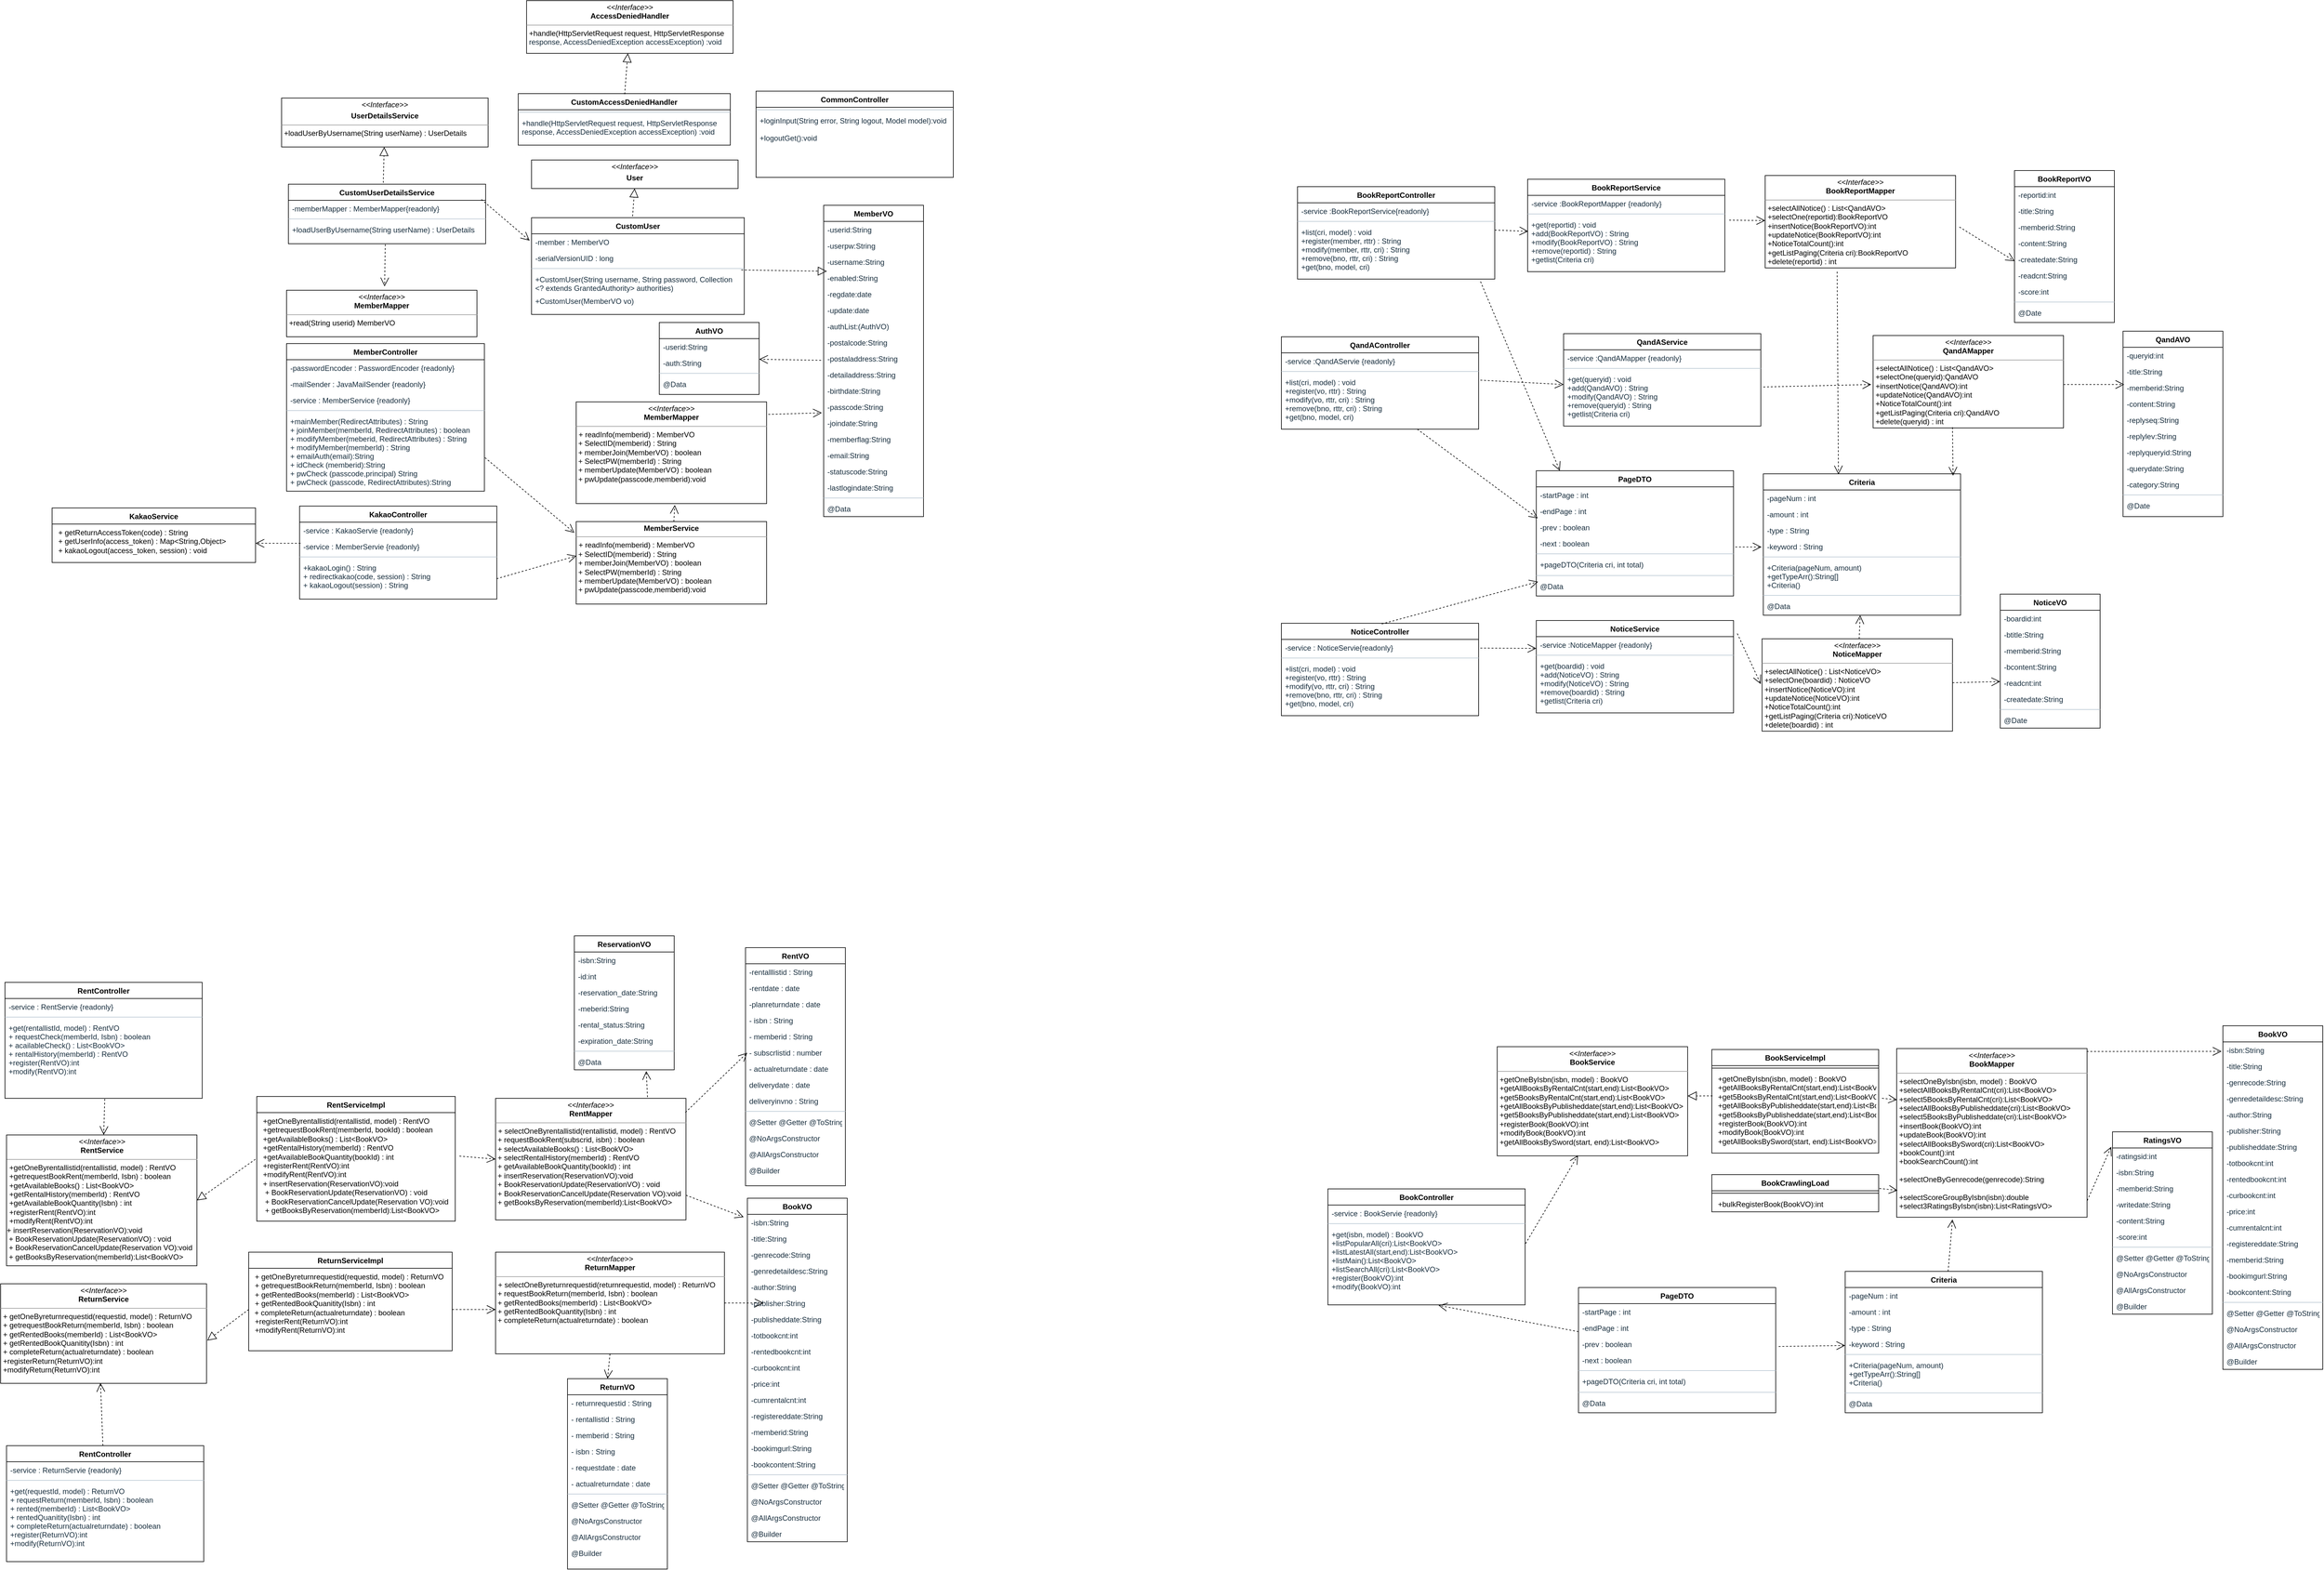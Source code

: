 <mxfile version="22.1.15" type="device">
  <diagram id="C5RBs43oDa-KdzZeNtuy" name="Page-1">
    <mxGraphModel dx="2769" dy="176" grid="0" gridSize="10" guides="1" tooltips="1" connect="0" arrows="1" fold="1" page="0" pageScale="1" pageWidth="2336" pageHeight="1654" math="0" shadow="0">
      <root>
        <mxCell id="WIyWlLk6GJQsqaUBKTNV-0" />
        <mxCell id="WIyWlLk6GJQsqaUBKTNV-1" parent="WIyWlLk6GJQsqaUBKTNV-0" />
        <mxCell id="fwChgSrP1uPBbSPmqfhu-0" value="MemberVO" style="swimlane;fontStyle=1;align=center;verticalAlign=top;childLayout=stackLayout;horizontal=1;startSize=26;horizontalStack=0;resizeParent=1;resizeLast=0;collapsible=1;marginBottom=0;rounded=0;shadow=0;strokeWidth=1;labelBackgroundColor=none;" parent="WIyWlLk6GJQsqaUBKTNV-1" vertex="1">
          <mxGeometry x="567" y="1407" width="161" height="502" as="geometry">
            <mxRectangle x="130" y="380" width="160" height="26" as="alternateBounds" />
          </mxGeometry>
        </mxCell>
        <mxCell id="fwChgSrP1uPBbSPmqfhu-1" value="-userid:String" style="text;align=left;verticalAlign=top;spacingLeft=4;spacingRight=4;overflow=hidden;rotatable=0;points=[[0,0.5],[1,0.5]];portConstraint=eastwest;labelBackgroundColor=none;fontColor=#182E3E;" parent="fwChgSrP1uPBbSPmqfhu-0" vertex="1">
          <mxGeometry y="26" width="161" height="26" as="geometry" />
        </mxCell>
        <mxCell id="fwChgSrP1uPBbSPmqfhu-3" value="-userpw:String" style="text;align=left;verticalAlign=top;spacingLeft=4;spacingRight=4;overflow=hidden;rotatable=0;points=[[0,0.5],[1,0.5]];portConstraint=eastwest;labelBackgroundColor=none;fontColor=#182E3E;" parent="fwChgSrP1uPBbSPmqfhu-0" vertex="1">
          <mxGeometry y="52" width="161" height="26" as="geometry" />
        </mxCell>
        <mxCell id="fwChgSrP1uPBbSPmqfhu-4" value="-username:String" style="text;align=left;verticalAlign=top;spacingLeft=4;spacingRight=4;overflow=hidden;rotatable=0;points=[[0,0.5],[1,0.5]];portConstraint=eastwest;labelBackgroundColor=none;fontColor=#182E3E;" parent="fwChgSrP1uPBbSPmqfhu-0" vertex="1">
          <mxGeometry y="78" width="161" height="26" as="geometry" />
        </mxCell>
        <mxCell id="fwChgSrP1uPBbSPmqfhu-5" value="-enabled:String" style="text;align=left;verticalAlign=top;spacingLeft=4;spacingRight=4;overflow=hidden;rotatable=0;points=[[0,0.5],[1,0.5]];portConstraint=eastwest;labelBackgroundColor=none;fontColor=#182E3E;" parent="fwChgSrP1uPBbSPmqfhu-0" vertex="1">
          <mxGeometry y="104" width="161" height="26" as="geometry" />
        </mxCell>
        <mxCell id="fwChgSrP1uPBbSPmqfhu-6" value="-regdate:date" style="text;align=left;verticalAlign=top;spacingLeft=4;spacingRight=4;overflow=hidden;rotatable=0;points=[[0,0.5],[1,0.5]];portConstraint=eastwest;labelBackgroundColor=none;fontColor=#182E3E;" parent="fwChgSrP1uPBbSPmqfhu-0" vertex="1">
          <mxGeometry y="130" width="161" height="26" as="geometry" />
        </mxCell>
        <mxCell id="fwChgSrP1uPBbSPmqfhu-7" value="-update:date" style="text;align=left;verticalAlign=top;spacingLeft=4;spacingRight=4;overflow=hidden;rotatable=0;points=[[0,0.5],[1,0.5]];portConstraint=eastwest;labelBackgroundColor=none;fontColor=#182E3E;" parent="fwChgSrP1uPBbSPmqfhu-0" vertex="1">
          <mxGeometry y="156" width="161" height="26" as="geometry" />
        </mxCell>
        <mxCell id="fwChgSrP1uPBbSPmqfhu-8" value="-authList:(AuthVO)" style="text;align=left;verticalAlign=top;spacingLeft=4;spacingRight=4;overflow=hidden;rotatable=0;points=[[0,0.5],[1,0.5]];portConstraint=eastwest;labelBackgroundColor=none;fontColor=#182E3E;" parent="fwChgSrP1uPBbSPmqfhu-0" vertex="1">
          <mxGeometry y="182" width="161" height="26" as="geometry" />
        </mxCell>
        <mxCell id="z6JK8qXWiKIInDSz0I9e-654" value="-postalcode:String" style="text;align=left;verticalAlign=top;spacingLeft=4;spacingRight=4;overflow=hidden;rotatable=0;points=[[0,0.5],[1,0.5]];portConstraint=eastwest;labelBackgroundColor=none;fontColor=#182E3E;" parent="fwChgSrP1uPBbSPmqfhu-0" vertex="1">
          <mxGeometry y="208" width="161" height="26" as="geometry" />
        </mxCell>
        <mxCell id="z6JK8qXWiKIInDSz0I9e-655" value="-postaladdress:String" style="text;align=left;verticalAlign=top;spacingLeft=4;spacingRight=4;overflow=hidden;rotatable=0;points=[[0,0.5],[1,0.5]];portConstraint=eastwest;labelBackgroundColor=none;fontColor=#182E3E;" parent="fwChgSrP1uPBbSPmqfhu-0" vertex="1">
          <mxGeometry y="234" width="161" height="26" as="geometry" />
        </mxCell>
        <mxCell id="z6JK8qXWiKIInDSz0I9e-656" value="-detailaddress:String" style="text;align=left;verticalAlign=top;spacingLeft=4;spacingRight=4;overflow=hidden;rotatable=0;points=[[0,0.5],[1,0.5]];portConstraint=eastwest;labelBackgroundColor=none;fontColor=#182E3E;" parent="fwChgSrP1uPBbSPmqfhu-0" vertex="1">
          <mxGeometry y="260" width="161" height="26" as="geometry" />
        </mxCell>
        <mxCell id="z6JK8qXWiKIInDSz0I9e-657" value="-birthdate:String" style="text;align=left;verticalAlign=top;spacingLeft=4;spacingRight=4;overflow=hidden;rotatable=0;points=[[0,0.5],[1,0.5]];portConstraint=eastwest;labelBackgroundColor=none;fontColor=#182E3E;" parent="fwChgSrP1uPBbSPmqfhu-0" vertex="1">
          <mxGeometry y="286" width="161" height="26" as="geometry" />
        </mxCell>
        <mxCell id="S2dZzQyV4lRSJ9S7y33b-1" value="-passcode:String" style="text;align=left;verticalAlign=top;spacingLeft=4;spacingRight=4;overflow=hidden;rotatable=0;points=[[0,0.5],[1,0.5]];portConstraint=eastwest;labelBackgroundColor=none;fontColor=#182E3E;" parent="fwChgSrP1uPBbSPmqfhu-0" vertex="1">
          <mxGeometry y="312" width="161" height="26" as="geometry" />
        </mxCell>
        <mxCell id="S2dZzQyV4lRSJ9S7y33b-2" value="-joindate:String" style="text;align=left;verticalAlign=top;spacingLeft=4;spacingRight=4;overflow=hidden;rotatable=0;points=[[0,0.5],[1,0.5]];portConstraint=eastwest;labelBackgroundColor=none;fontColor=#182E3E;" parent="fwChgSrP1uPBbSPmqfhu-0" vertex="1">
          <mxGeometry y="338" width="161" height="26" as="geometry" />
        </mxCell>
        <mxCell id="S2dZzQyV4lRSJ9S7y33b-3" value="-memberflag:String" style="text;align=left;verticalAlign=top;spacingLeft=4;spacingRight=4;overflow=hidden;rotatable=0;points=[[0,0.5],[1,0.5]];portConstraint=eastwest;labelBackgroundColor=none;fontColor=#182E3E;" parent="fwChgSrP1uPBbSPmqfhu-0" vertex="1">
          <mxGeometry y="364" width="161" height="26" as="geometry" />
        </mxCell>
        <mxCell id="S2dZzQyV4lRSJ9S7y33b-4" value="-email:String" style="text;align=left;verticalAlign=top;spacingLeft=4;spacingRight=4;overflow=hidden;rotatable=0;points=[[0,0.5],[1,0.5]];portConstraint=eastwest;labelBackgroundColor=none;fontColor=#182E3E;" parent="fwChgSrP1uPBbSPmqfhu-0" vertex="1">
          <mxGeometry y="390" width="161" height="26" as="geometry" />
        </mxCell>
        <mxCell id="S2dZzQyV4lRSJ9S7y33b-5" value="-statuscode:String" style="text;align=left;verticalAlign=top;spacingLeft=4;spacingRight=4;overflow=hidden;rotatable=0;points=[[0,0.5],[1,0.5]];portConstraint=eastwest;labelBackgroundColor=none;fontColor=#182E3E;" parent="fwChgSrP1uPBbSPmqfhu-0" vertex="1">
          <mxGeometry y="416" width="161" height="26" as="geometry" />
        </mxCell>
        <mxCell id="S2dZzQyV4lRSJ9S7y33b-6" value="-lastlogindate:String" style="text;align=left;verticalAlign=top;spacingLeft=4;spacingRight=4;overflow=hidden;rotatable=0;points=[[0,0.5],[1,0.5]];portConstraint=eastwest;labelBackgroundColor=none;fontColor=#182E3E;" parent="fwChgSrP1uPBbSPmqfhu-0" vertex="1">
          <mxGeometry y="442" width="161" height="26" as="geometry" />
        </mxCell>
        <mxCell id="fwChgSrP1uPBbSPmqfhu-10" value="" style="line;html=1;strokeWidth=1;align=left;verticalAlign=middle;spacingTop=-1;spacingLeft=3;spacingRight=3;rotatable=0;labelPosition=right;points=[];portConstraint=eastwest;labelBackgroundColor=none;fillColor=#B1DDF0;strokeColor=#BAC8D3;fontColor=#182E3E;" parent="fwChgSrP1uPBbSPmqfhu-0" vertex="1">
          <mxGeometry y="468" width="161" height="8" as="geometry" />
        </mxCell>
        <mxCell id="fwChgSrP1uPBbSPmqfhu-11" value="@Data" style="text;align=left;verticalAlign=top;spacingLeft=4;spacingRight=4;overflow=hidden;rotatable=0;points=[[0,0.5],[1,0.5]];portConstraint=eastwest;fontStyle=0;labelBackgroundColor=none;fontColor=#182E3E;" parent="fwChgSrP1uPBbSPmqfhu-0" vertex="1">
          <mxGeometry y="476" width="161" height="26" as="geometry" />
        </mxCell>
        <mxCell id="fwChgSrP1uPBbSPmqfhu-484" value="CustomAccessDeniedHandler" style="swimlane;fontStyle=1;align=center;verticalAlign=top;childLayout=stackLayout;horizontal=1;startSize=26;horizontalStack=0;resizeParent=1;resizeLast=0;collapsible=1;marginBottom=0;rounded=0;shadow=0;strokeWidth=1;labelBackgroundColor=none;" parent="WIyWlLk6GJQsqaUBKTNV-1" vertex="1">
          <mxGeometry x="74.5" y="1227" width="342" height="83" as="geometry">
            <mxRectangle x="130" y="380" width="160" height="26" as="alternateBounds" />
          </mxGeometry>
        </mxCell>
        <mxCell id="fwChgSrP1uPBbSPmqfhu-486" value="" style="line;html=1;strokeWidth=1;align=left;verticalAlign=middle;spacingTop=-1;spacingLeft=3;spacingRight=3;rotatable=0;labelPosition=right;points=[];portConstraint=eastwest;labelBackgroundColor=none;fillColor=#B1DDF0;strokeColor=#BAC8D3;fontColor=#182E3E;" parent="fwChgSrP1uPBbSPmqfhu-484" vertex="1">
          <mxGeometry y="26" width="342" height="8" as="geometry" />
        </mxCell>
        <mxCell id="fwChgSrP1uPBbSPmqfhu-487" value="+handle(HttpServletRequest request, HttpServletResponse&#xa;response, AccessDeniedException accessException) :void" style="text;align=left;verticalAlign=top;spacingLeft=4;spacingRight=4;overflow=hidden;rotatable=0;points=[[0,0.5],[1,0.5]];portConstraint=eastwest;labelBackgroundColor=none;fontColor=#182E3E;" parent="fwChgSrP1uPBbSPmqfhu-484" vertex="1">
          <mxGeometry y="34" width="342" height="49" as="geometry" />
        </mxCell>
        <mxCell id="fwChgSrP1uPBbSPmqfhu-491" value="AuthVO" style="swimlane;fontStyle=1;align=center;verticalAlign=top;childLayout=stackLayout;horizontal=1;startSize=26;horizontalStack=0;resizeParent=1;resizeLast=0;collapsible=1;marginBottom=0;rounded=0;shadow=0;strokeWidth=1;labelBackgroundColor=none;" parent="WIyWlLk6GJQsqaUBKTNV-1" vertex="1">
          <mxGeometry x="302" y="1596" width="161" height="116" as="geometry">
            <mxRectangle x="130" y="380" width="160" height="26" as="alternateBounds" />
          </mxGeometry>
        </mxCell>
        <mxCell id="fwChgSrP1uPBbSPmqfhu-492" value="-userid:String" style="text;align=left;verticalAlign=top;spacingLeft=4;spacingRight=4;overflow=hidden;rotatable=0;points=[[0,0.5],[1,0.5]];portConstraint=eastwest;labelBackgroundColor=none;fontColor=#182E3E;" parent="fwChgSrP1uPBbSPmqfhu-491" vertex="1">
          <mxGeometry y="26" width="161" height="26" as="geometry" />
        </mxCell>
        <mxCell id="fwChgSrP1uPBbSPmqfhu-493" value="-auth:String" style="text;align=left;verticalAlign=top;spacingLeft=4;spacingRight=4;overflow=hidden;rotatable=0;points=[[0,0.5],[1,0.5]];portConstraint=eastwest;labelBackgroundColor=none;fontColor=#182E3E;" parent="fwChgSrP1uPBbSPmqfhu-491" vertex="1">
          <mxGeometry y="52" width="161" height="26" as="geometry" />
        </mxCell>
        <mxCell id="fwChgSrP1uPBbSPmqfhu-499" value="" style="line;html=1;strokeWidth=1;align=left;verticalAlign=middle;spacingTop=-1;spacingLeft=3;spacingRight=3;rotatable=0;labelPosition=right;points=[];portConstraint=eastwest;labelBackgroundColor=none;fillColor=#B1DDF0;strokeColor=#BAC8D3;fontColor=#182E3E;" parent="fwChgSrP1uPBbSPmqfhu-491" vertex="1">
          <mxGeometry y="78" width="161" height="8" as="geometry" />
        </mxCell>
        <mxCell id="fwChgSrP1uPBbSPmqfhu-500" value="@Data" style="text;align=left;verticalAlign=top;spacingLeft=4;spacingRight=4;overflow=hidden;rotatable=0;points=[[0,0.5],[1,0.5]];portConstraint=eastwest;fontStyle=0;labelBackgroundColor=none;fontColor=#182E3E;" parent="fwChgSrP1uPBbSPmqfhu-491" vertex="1">
          <mxGeometry y="86" width="161" height="26" as="geometry" />
        </mxCell>
        <mxCell id="fwChgSrP1uPBbSPmqfhu-504" value="&lt;p style=&quot;margin:0px;margin-top:4px;text-align:center;&quot;&gt;&lt;i&gt;&amp;lt;&amp;lt;Interface&amp;gt;&amp;gt;&lt;/i&gt;&lt;br&gt;&lt;b&gt;AccessDeniedHandler&lt;/b&gt;&lt;/p&gt;&lt;hr size=&quot;1&quot;&gt;&lt;p style=&quot;margin:0px;margin-left:4px;&quot;&gt;+handle(HttpServletRequest request, HttpServletResponse&lt;br style=&quot;border-color: var(--border-color); padding: 0px; margin: 0px; color: rgb(24, 46, 62);&quot;&gt;&lt;span style=&quot;color: rgb(24, 46, 62);&quot;&gt;response, AccessDeniedException accessException) :void&lt;/span&gt;&lt;br&gt;&lt;/p&gt;&lt;p style=&quot;margin:0px;margin-left:4px;&quot;&gt;&lt;br&gt;&lt;/p&gt;" style="verticalAlign=top;align=left;overflow=fill;fontSize=12;fontFamily=Helvetica;html=1;whiteSpace=wrap;" parent="WIyWlLk6GJQsqaUBKTNV-1" vertex="1">
          <mxGeometry x="88" y="1077" width="333" height="85" as="geometry" />
        </mxCell>
        <mxCell id="fwChgSrP1uPBbSPmqfhu-511" value="CommonController" style="swimlane;fontStyle=1;align=center;verticalAlign=top;childLayout=stackLayout;horizontal=1;startSize=26;horizontalStack=0;resizeParent=1;resizeLast=0;collapsible=1;marginBottom=0;rounded=0;shadow=0;strokeWidth=1;labelBackgroundColor=none;" parent="WIyWlLk6GJQsqaUBKTNV-1" vertex="1">
          <mxGeometry x="458" y="1223" width="318" height="139" as="geometry">
            <mxRectangle x="130" y="380" width="160" height="26" as="alternateBounds" />
          </mxGeometry>
        </mxCell>
        <mxCell id="fwChgSrP1uPBbSPmqfhu-513" value="" style="line;html=1;strokeWidth=1;align=left;verticalAlign=middle;spacingTop=-1;spacingLeft=3;spacingRight=3;rotatable=0;labelPosition=right;points=[];portConstraint=eastwest;labelBackgroundColor=none;fillColor=#B1DDF0;strokeColor=#BAC8D3;fontColor=#182E3E;" parent="fwChgSrP1uPBbSPmqfhu-511" vertex="1">
          <mxGeometry y="26" width="318" height="8" as="geometry" />
        </mxCell>
        <mxCell id="fwChgSrP1uPBbSPmqfhu-514" value="+loginInput(String error, String logout, Model model):void&#xa;&#xa;+logoutGet():void    &#xa;&#xa;" style="text;align=left;verticalAlign=top;spacingLeft=4;spacingRight=4;overflow=hidden;rotatable=0;points=[[0,0.5],[1,0.5]];portConstraint=eastwest;labelBackgroundColor=none;fontColor=#182E3E;" parent="fwChgSrP1uPBbSPmqfhu-511" vertex="1">
          <mxGeometry y="34" width="318" height="79" as="geometry" />
        </mxCell>
        <mxCell id="fwChgSrP1uPBbSPmqfhu-518" value="CustomUserDetailsService" style="swimlane;fontStyle=1;align=center;verticalAlign=top;childLayout=stackLayout;horizontal=1;startSize=26;horizontalStack=0;resizeParent=1;resizeLast=0;collapsible=1;marginBottom=0;rounded=0;shadow=0;strokeWidth=1;labelBackgroundColor=none;" parent="WIyWlLk6GJQsqaUBKTNV-1" vertex="1">
          <mxGeometry x="-296" y="1373" width="318" height="96" as="geometry">
            <mxRectangle x="130" y="380" width="160" height="26" as="alternateBounds" />
          </mxGeometry>
        </mxCell>
        <mxCell id="fwChgSrP1uPBbSPmqfhu-519" value="-memberMapper : MemberMapper{readonly}" style="text;align=left;verticalAlign=top;spacingLeft=4;spacingRight=4;overflow=hidden;rotatable=0;points=[[0,0.5],[1,0.5]];portConstraint=eastwest;labelBackgroundColor=none;fontColor=#182E3E;" parent="fwChgSrP1uPBbSPmqfhu-518" vertex="1">
          <mxGeometry y="26" width="318" height="26" as="geometry" />
        </mxCell>
        <mxCell id="fwChgSrP1uPBbSPmqfhu-520" value="" style="line;html=1;strokeWidth=1;align=left;verticalAlign=middle;spacingTop=-1;spacingLeft=3;spacingRight=3;rotatable=0;labelPosition=right;points=[];portConstraint=eastwest;labelBackgroundColor=none;fillColor=#B1DDF0;strokeColor=#BAC8D3;fontColor=#182E3E;" parent="fwChgSrP1uPBbSPmqfhu-518" vertex="1">
          <mxGeometry y="52" width="318" height="8" as="geometry" />
        </mxCell>
        <mxCell id="fwChgSrP1uPBbSPmqfhu-521" value="+loadUserByUsername(String userName) : UserDetails&#xa;&#xa;" style="text;align=left;verticalAlign=top;spacingLeft=4;spacingRight=4;overflow=hidden;rotatable=0;points=[[0,0.5],[1,0.5]];portConstraint=eastwest;labelBackgroundColor=none;fontColor=#182E3E;" parent="fwChgSrP1uPBbSPmqfhu-518" vertex="1">
          <mxGeometry y="60" width="318" height="35" as="geometry" />
        </mxCell>
        <mxCell id="fwChgSrP1uPBbSPmqfhu-526" value="&lt;p style=&quot;margin:0px;margin-top:4px;text-align:center;&quot;&gt;&lt;i&gt;&amp;lt;&amp;lt;Interface&amp;gt;&amp;gt;&lt;/i&gt;&lt;br&gt;&lt;/p&gt;&lt;p style=&quot;margin:0px;margin-top:4px;text-align:center;&quot;&gt;&lt;b&gt;UserDetailsService&lt;/b&gt;&lt;i&gt;&lt;br&gt;&lt;/i&gt;&lt;/p&gt;&lt;hr size=&quot;1&quot;&gt;&lt;p style=&quot;margin:0px;margin-left:4px;&quot;&gt;+loadUserByUsername(String userName) : UserDetails&lt;/p&gt;&lt;div style=&quot;border-color: var(--border-color); padding: 0px; margin: 0px;&quot;&gt;&lt;br style=&quot;border-color: var(--border-color); padding: 0px; margin: 0px;&quot;&gt;&lt;/div&gt;&lt;div style=&quot;border-color: var(--border-color); padding: 0px; margin: 0px;&quot;&gt;&lt;br style=&quot;border-color: var(--border-color); padding: 0px; margin: 0px; color: rgb(24, 46, 62);&quot;&gt;&lt;/div&gt;&lt;p style=&quot;margin:0px;margin-left:4px;&quot;&gt;&lt;br&gt;&lt;/p&gt;" style="verticalAlign=top;align=left;overflow=fill;fontSize=12;fontFamily=Helvetica;html=1;whiteSpace=wrap;" parent="WIyWlLk6GJQsqaUBKTNV-1" vertex="1">
          <mxGeometry x="-307" y="1234" width="333" height="79" as="geometry" />
        </mxCell>
        <mxCell id="fwChgSrP1uPBbSPmqfhu-527" value="CustomUser" style="swimlane;fontStyle=1;align=center;verticalAlign=top;childLayout=stackLayout;horizontal=1;startSize=26;horizontalStack=0;resizeParent=1;resizeLast=0;collapsible=1;marginBottom=0;rounded=0;shadow=0;strokeWidth=1;labelBackgroundColor=none;" parent="WIyWlLk6GJQsqaUBKTNV-1" vertex="1">
          <mxGeometry x="96" y="1427" width="343" height="156" as="geometry">
            <mxRectangle x="130" y="380" width="160" height="26" as="alternateBounds" />
          </mxGeometry>
        </mxCell>
        <mxCell id="fwChgSrP1uPBbSPmqfhu-528" value="-member : MemberVO&#xa;" style="text;align=left;verticalAlign=top;spacingLeft=4;spacingRight=4;overflow=hidden;rotatable=0;points=[[0,0.5],[1,0.5]];portConstraint=eastwest;labelBackgroundColor=none;fontColor=#182E3E;" parent="fwChgSrP1uPBbSPmqfhu-527" vertex="1">
          <mxGeometry y="26" width="343" height="26" as="geometry" />
        </mxCell>
        <mxCell id="fwChgSrP1uPBbSPmqfhu-531" value="-serialVersionUID : long" style="text;align=left;verticalAlign=top;spacingLeft=4;spacingRight=4;overflow=hidden;rotatable=0;points=[[0,0.5],[1,0.5]];portConstraint=eastwest;labelBackgroundColor=none;fontColor=#182E3E;" parent="fwChgSrP1uPBbSPmqfhu-527" vertex="1">
          <mxGeometry y="52" width="343" height="26" as="geometry" />
        </mxCell>
        <mxCell id="fwChgSrP1uPBbSPmqfhu-529" value="" style="line;html=1;strokeWidth=1;align=left;verticalAlign=middle;spacingTop=-1;spacingLeft=3;spacingRight=3;rotatable=0;labelPosition=right;points=[];portConstraint=eastwest;labelBackgroundColor=none;fillColor=#B1DDF0;strokeColor=#BAC8D3;fontColor=#182E3E;" parent="fwChgSrP1uPBbSPmqfhu-527" vertex="1">
          <mxGeometry y="78" width="343" height="8" as="geometry" />
        </mxCell>
        <mxCell id="fwChgSrP1uPBbSPmqfhu-530" value="+CustomUser(String username, String password, Collection&#xa;&lt;? extends GrantedAuthority&gt; authorities)&#xa;" style="text;align=left;verticalAlign=top;spacingLeft=4;spacingRight=4;overflow=hidden;rotatable=0;points=[[0,0.5],[1,0.5]];portConstraint=eastwest;labelBackgroundColor=none;fontColor=#182E3E;" parent="fwChgSrP1uPBbSPmqfhu-527" vertex="1">
          <mxGeometry y="86" width="343" height="35" as="geometry" />
        </mxCell>
        <mxCell id="fwChgSrP1uPBbSPmqfhu-532" value="+CustomUser(MemberVO vo)" style="text;align=left;verticalAlign=top;spacingLeft=4;spacingRight=4;overflow=hidden;rotatable=0;points=[[0,0.5],[1,0.5]];portConstraint=eastwest;labelBackgroundColor=none;fontColor=#182E3E;" parent="fwChgSrP1uPBbSPmqfhu-527" vertex="1">
          <mxGeometry y="121" width="343" height="35" as="geometry" />
        </mxCell>
        <mxCell id="fwChgSrP1uPBbSPmqfhu-533" value="&lt;p style=&quot;margin:0px;margin-top:4px;text-align:center;&quot;&gt;&lt;i&gt;&amp;lt;&amp;lt;Interface&amp;gt;&amp;gt;&lt;/i&gt;&lt;br&gt;&lt;/p&gt;&lt;p style=&quot;margin:0px;margin-top:4px;text-align:center;&quot;&gt;&lt;b&gt;User&lt;/b&gt;&lt;i&gt;&lt;br&gt;&lt;/i&gt;&lt;/p&gt;&lt;p style=&quot;margin:0px;margin-left:4px;&quot;&gt;&lt;br&gt;&lt;/p&gt;&lt;div style=&quot;border-color: var(--border-color); padding: 0px; margin: 0px;&quot;&gt;&lt;br style=&quot;border-color: var(--border-color); padding: 0px; margin: 0px;&quot;&gt;&lt;/div&gt;&lt;div style=&quot;border-color: var(--border-color); padding: 0px; margin: 0px;&quot;&gt;&lt;br style=&quot;border-color: var(--border-color); padding: 0px; margin: 0px; color: rgb(24, 46, 62);&quot;&gt;&lt;/div&gt;&lt;p style=&quot;margin:0px;margin-left:4px;&quot;&gt;&lt;br&gt;&lt;/p&gt;" style="verticalAlign=top;align=left;overflow=fill;fontSize=12;fontFamily=Helvetica;html=1;whiteSpace=wrap;" parent="WIyWlLk6GJQsqaUBKTNV-1" vertex="1">
          <mxGeometry x="96" y="1334" width="333" height="46" as="geometry" />
        </mxCell>
        <mxCell id="fwChgSrP1uPBbSPmqfhu-534" value="&lt;p style=&quot;margin:0px;margin-top:4px;text-align:center;&quot;&gt;&lt;i&gt;&amp;lt;&amp;lt;Interface&amp;gt;&amp;gt;&lt;/i&gt;&lt;br&gt;&lt;b&gt;MemberMapper&lt;/b&gt;&lt;/p&gt;&lt;hr size=&quot;1&quot;&gt;&lt;p style=&quot;margin:0px;margin-left:4px;&quot;&gt;+read(String userid) MemberVO&lt;br&gt;&lt;br&gt;&lt;br&gt;&lt;/p&gt;" style="verticalAlign=top;align=left;overflow=fill;fontSize=12;fontFamily=Helvetica;html=1;whiteSpace=wrap;" parent="WIyWlLk6GJQsqaUBKTNV-1" vertex="1">
          <mxGeometry x="-299" y="1544" width="307" height="75" as="geometry" />
        </mxCell>
        <mxCell id="fwChgSrP1uPBbSPmqfhu-537" value="" style="endArrow=block;dashed=1;endFill=0;endSize=12;html=1;rounded=0;exitX=0.502;exitY=0.011;exitDx=0;exitDy=0;exitPerimeter=0;" parent="WIyWlLk6GJQsqaUBKTNV-1" source="fwChgSrP1uPBbSPmqfhu-484" target="fwChgSrP1uPBbSPmqfhu-504" edge="1">
          <mxGeometry width="160" relative="1" as="geometry">
            <mxPoint x="346" y="479" as="sourcePoint" />
            <mxPoint x="298" y="661" as="targetPoint" />
          </mxGeometry>
        </mxCell>
        <mxCell id="fwChgSrP1uPBbSPmqfhu-538" value="" style="endArrow=block;dashed=1;endFill=0;endSize=12;html=1;rounded=0;exitX=0.481;exitY=-0.023;exitDx=0;exitDy=0;exitPerimeter=0;" parent="WIyWlLk6GJQsqaUBKTNV-1" source="fwChgSrP1uPBbSPmqfhu-518" target="fwChgSrP1uPBbSPmqfhu-526" edge="1">
          <mxGeometry width="160" relative="1" as="geometry">
            <mxPoint x="58.5" y="1158" as="sourcePoint" />
            <mxPoint x="58.5" y="1059" as="targetPoint" />
          </mxGeometry>
        </mxCell>
        <mxCell id="fwChgSrP1uPBbSPmqfhu-539" value="" style="endArrow=block;dashed=1;endFill=0;endSize=12;html=1;rounded=0;exitX=0.475;exitY=-0.014;exitDx=0;exitDy=0;exitPerimeter=0;entryX=0.499;entryY=0.997;entryDx=0;entryDy=0;entryPerimeter=0;" parent="WIyWlLk6GJQsqaUBKTNV-1" source="fwChgSrP1uPBbSPmqfhu-527" target="fwChgSrP1uPBbSPmqfhu-533" edge="1">
          <mxGeometry width="160" relative="1" as="geometry">
            <mxPoint x="62.5" y="825" as="sourcePoint" />
            <mxPoint x="62.5" y="726" as="targetPoint" />
          </mxGeometry>
        </mxCell>
        <mxCell id="fwChgSrP1uPBbSPmqfhu-540" value="" style="endArrow=open;endFill=1;endSize=12;html=1;rounded=0;dashed=1;exitX=0.491;exitY=1.057;exitDx=0;exitDy=0;exitPerimeter=0;entryX=0.515;entryY=-0.083;entryDx=0;entryDy=0;entryPerimeter=0;" parent="WIyWlLk6GJQsqaUBKTNV-1" source="fwChgSrP1uPBbSPmqfhu-521" target="fwChgSrP1uPBbSPmqfhu-534" edge="1">
          <mxGeometry width="160" relative="1" as="geometry">
            <mxPoint x="235.5" y="832" as="sourcePoint" />
            <mxPoint x="281.5" y="708" as="targetPoint" />
          </mxGeometry>
        </mxCell>
        <mxCell id="fwChgSrP1uPBbSPmqfhu-541" value="" style="endArrow=block;dashed=1;endFill=0;endSize=12;html=1;rounded=0;entryX=0.032;entryY=0.093;entryDx=0;entryDy=0;entryPerimeter=0;exitX=0.986;exitY=-0.049;exitDx=0;exitDy=0;exitPerimeter=0;" parent="WIyWlLk6GJQsqaUBKTNV-1" source="fwChgSrP1uPBbSPmqfhu-530" target="fwChgSrP1uPBbSPmqfhu-5" edge="1">
          <mxGeometry width="160" relative="1" as="geometry">
            <mxPoint x="11.5" y="1405" as="sourcePoint" />
            <mxPoint x="12.5" y="1348" as="targetPoint" />
          </mxGeometry>
        </mxCell>
        <mxCell id="fwChgSrP1uPBbSPmqfhu-542" value="" style="endArrow=open;endFill=1;endSize=12;html=1;rounded=0;dashed=1;exitX=0.979;exitY=-0.052;exitDx=0;exitDy=0;exitPerimeter=0;entryX=-0.009;entryY=0.423;entryDx=0;entryDy=0;entryPerimeter=0;" parent="WIyWlLk6GJQsqaUBKTNV-1" source="fwChgSrP1uPBbSPmqfhu-519" target="fwChgSrP1uPBbSPmqfhu-528" edge="1">
          <mxGeometry width="160" relative="1" as="geometry">
            <mxPoint x="-141.5" y="1494" as="sourcePoint" />
            <mxPoint x="-136.5" y="1608" as="targetPoint" />
          </mxGeometry>
        </mxCell>
        <mxCell id="fwChgSrP1uPBbSPmqfhu-543" value="" style="endArrow=open;endFill=1;endSize=12;html=1;rounded=0;dashed=1;exitX=-0.026;exitY=0.613;exitDx=0;exitDy=0;exitPerimeter=0;" parent="WIyWlLk6GJQsqaUBKTNV-1" source="z6JK8qXWiKIInDSz0I9e-655" target="fwChgSrP1uPBbSPmqfhu-491" edge="1">
          <mxGeometry width="160" relative="1" as="geometry">
            <mxPoint x="-141.5" y="1494" as="sourcePoint" />
            <mxPoint x="-136.5" y="1608" as="targetPoint" />
          </mxGeometry>
        </mxCell>
        <mxCell id="S2dZzQyV4lRSJ9S7y33b-316" value="NoticeVO" style="swimlane;fontStyle=1;align=center;verticalAlign=top;childLayout=stackLayout;horizontal=1;startSize=26;horizontalStack=0;resizeParent=1;resizeLast=0;collapsible=1;marginBottom=0;rounded=0;shadow=0;strokeWidth=1;labelBackgroundColor=none;" parent="WIyWlLk6GJQsqaUBKTNV-1" vertex="1">
          <mxGeometry x="2464" y="2034" width="161" height="216" as="geometry">
            <mxRectangle x="130" y="380" width="160" height="26" as="alternateBounds" />
          </mxGeometry>
        </mxCell>
        <mxCell id="S2dZzQyV4lRSJ9S7y33b-317" value="-boardid:int" style="text;align=left;verticalAlign=top;spacingLeft=4;spacingRight=4;overflow=hidden;rotatable=0;points=[[0,0.5],[1,0.5]];portConstraint=eastwest;labelBackgroundColor=none;fontColor=#182E3E;" parent="S2dZzQyV4lRSJ9S7y33b-316" vertex="1">
          <mxGeometry y="26" width="161" height="26" as="geometry" />
        </mxCell>
        <mxCell id="S2dZzQyV4lRSJ9S7y33b-318" value="-btitle:String" style="text;align=left;verticalAlign=top;spacingLeft=4;spacingRight=4;overflow=hidden;rotatable=0;points=[[0,0.5],[1,0.5]];portConstraint=eastwest;labelBackgroundColor=none;fontColor=#182E3E;" parent="S2dZzQyV4lRSJ9S7y33b-316" vertex="1">
          <mxGeometry y="52" width="161" height="26" as="geometry" />
        </mxCell>
        <mxCell id="S2dZzQyV4lRSJ9S7y33b-319" value="-memberid:String" style="text;align=left;verticalAlign=top;spacingLeft=4;spacingRight=4;overflow=hidden;rotatable=0;points=[[0,0.5],[1,0.5]];portConstraint=eastwest;labelBackgroundColor=none;fontColor=#182E3E;" parent="S2dZzQyV4lRSJ9S7y33b-316" vertex="1">
          <mxGeometry y="78" width="161" height="26" as="geometry" />
        </mxCell>
        <mxCell id="S2dZzQyV4lRSJ9S7y33b-320" value="-bcontent:String" style="text;align=left;verticalAlign=top;spacingLeft=4;spacingRight=4;overflow=hidden;rotatable=0;points=[[0,0.5],[1,0.5]];portConstraint=eastwest;labelBackgroundColor=none;fontColor=#182E3E;" parent="S2dZzQyV4lRSJ9S7y33b-316" vertex="1">
          <mxGeometry y="104" width="161" height="26" as="geometry" />
        </mxCell>
        <mxCell id="S2dZzQyV4lRSJ9S7y33b-321" value="-readcnt:int" style="text;align=left;verticalAlign=top;spacingLeft=4;spacingRight=4;overflow=hidden;rotatable=0;points=[[0,0.5],[1,0.5]];portConstraint=eastwest;labelBackgroundColor=none;fontColor=#182E3E;" parent="S2dZzQyV4lRSJ9S7y33b-316" vertex="1">
          <mxGeometry y="130" width="161" height="26" as="geometry" />
        </mxCell>
        <mxCell id="S2dZzQyV4lRSJ9S7y33b-322" value="-createdate:String" style="text;align=left;verticalAlign=top;spacingLeft=4;spacingRight=4;overflow=hidden;rotatable=0;points=[[0,0.5],[1,0.5]];portConstraint=eastwest;labelBackgroundColor=none;fontColor=#182E3E;" parent="S2dZzQyV4lRSJ9S7y33b-316" vertex="1">
          <mxGeometry y="156" width="161" height="26" as="geometry" />
        </mxCell>
        <mxCell id="S2dZzQyV4lRSJ9S7y33b-333" value="" style="line;html=1;strokeWidth=1;align=left;verticalAlign=middle;spacingTop=-1;spacingLeft=3;spacingRight=3;rotatable=0;labelPosition=right;points=[];portConstraint=eastwest;labelBackgroundColor=none;fillColor=#B1DDF0;strokeColor=#BAC8D3;fontColor=#182E3E;" parent="S2dZzQyV4lRSJ9S7y33b-316" vertex="1">
          <mxGeometry y="182" width="161" height="8" as="geometry" />
        </mxCell>
        <mxCell id="S2dZzQyV4lRSJ9S7y33b-334" value="@Date" style="text;align=left;verticalAlign=top;spacingLeft=4;spacingRight=4;overflow=hidden;rotatable=0;points=[[0,0.5],[1,0.5]];portConstraint=eastwest;fontStyle=0;labelBackgroundColor=none;fontColor=#182E3E;" parent="S2dZzQyV4lRSJ9S7y33b-316" vertex="1">
          <mxGeometry y="190" width="161" height="26" as="geometry" />
        </mxCell>
        <mxCell id="S2dZzQyV4lRSJ9S7y33b-338" value="QandAVO" style="swimlane;fontStyle=1;align=center;verticalAlign=top;childLayout=stackLayout;horizontal=1;startSize=26;horizontalStack=0;resizeParent=1;resizeLast=0;collapsible=1;marginBottom=0;rounded=0;shadow=0;strokeWidth=1;labelBackgroundColor=none;" parent="WIyWlLk6GJQsqaUBKTNV-1" vertex="1">
          <mxGeometry x="2662" y="1610" width="161" height="299" as="geometry">
            <mxRectangle x="130" y="380" width="160" height="26" as="alternateBounds" />
          </mxGeometry>
        </mxCell>
        <mxCell id="S2dZzQyV4lRSJ9S7y33b-339" value="-queryid:int" style="text;align=left;verticalAlign=top;spacingLeft=4;spacingRight=4;overflow=hidden;rotatable=0;points=[[0,0.5],[1,0.5]];portConstraint=eastwest;labelBackgroundColor=none;fontColor=#182E3E;" parent="S2dZzQyV4lRSJ9S7y33b-338" vertex="1">
          <mxGeometry y="26" width="161" height="26" as="geometry" />
        </mxCell>
        <mxCell id="S2dZzQyV4lRSJ9S7y33b-340" value="-title:String" style="text;align=left;verticalAlign=top;spacingLeft=4;spacingRight=4;overflow=hidden;rotatable=0;points=[[0,0.5],[1,0.5]];portConstraint=eastwest;labelBackgroundColor=none;fontColor=#182E3E;" parent="S2dZzQyV4lRSJ9S7y33b-338" vertex="1">
          <mxGeometry y="52" width="161" height="26" as="geometry" />
        </mxCell>
        <mxCell id="S2dZzQyV4lRSJ9S7y33b-341" value="-memberid:String" style="text;align=left;verticalAlign=top;spacingLeft=4;spacingRight=4;overflow=hidden;rotatable=0;points=[[0,0.5],[1,0.5]];portConstraint=eastwest;labelBackgroundColor=none;fontColor=#182E3E;" parent="S2dZzQyV4lRSJ9S7y33b-338" vertex="1">
          <mxGeometry y="78" width="161" height="26" as="geometry" />
        </mxCell>
        <mxCell id="S2dZzQyV4lRSJ9S7y33b-342" value="-content:String" style="text;align=left;verticalAlign=top;spacingLeft=4;spacingRight=4;overflow=hidden;rotatable=0;points=[[0,0.5],[1,0.5]];portConstraint=eastwest;labelBackgroundColor=none;fontColor=#182E3E;" parent="S2dZzQyV4lRSJ9S7y33b-338" vertex="1">
          <mxGeometry y="104" width="161" height="26" as="geometry" />
        </mxCell>
        <mxCell id="cXBwBpip46XrIoDp8-U1-0" value="-replyseq:String" style="text;align=left;verticalAlign=top;spacingLeft=4;spacingRight=4;overflow=hidden;rotatable=0;points=[[0,0.5],[1,0.5]];portConstraint=eastwest;labelBackgroundColor=none;fontColor=#182E3E;" parent="S2dZzQyV4lRSJ9S7y33b-338" vertex="1">
          <mxGeometry y="130" width="161" height="26" as="geometry" />
        </mxCell>
        <mxCell id="cXBwBpip46XrIoDp8-U1-1" value="-replylev:String" style="text;align=left;verticalAlign=top;spacingLeft=4;spacingRight=4;overflow=hidden;rotatable=0;points=[[0,0.5],[1,0.5]];portConstraint=eastwest;labelBackgroundColor=none;fontColor=#182E3E;" parent="S2dZzQyV4lRSJ9S7y33b-338" vertex="1">
          <mxGeometry y="156" width="161" height="26" as="geometry" />
        </mxCell>
        <mxCell id="cXBwBpip46XrIoDp8-U1-2" value="-replyqueryid:String" style="text;align=left;verticalAlign=top;spacingLeft=4;spacingRight=4;overflow=hidden;rotatable=0;points=[[0,0.5],[1,0.5]];portConstraint=eastwest;labelBackgroundColor=none;fontColor=#182E3E;" parent="S2dZzQyV4lRSJ9S7y33b-338" vertex="1">
          <mxGeometry y="182" width="161" height="26" as="geometry" />
        </mxCell>
        <mxCell id="S2dZzQyV4lRSJ9S7y33b-344" value="-querydate:String" style="text;align=left;verticalAlign=top;spacingLeft=4;spacingRight=4;overflow=hidden;rotatable=0;points=[[0,0.5],[1,0.5]];portConstraint=eastwest;labelBackgroundColor=none;fontColor=#182E3E;" parent="S2dZzQyV4lRSJ9S7y33b-338" vertex="1">
          <mxGeometry y="208" width="161" height="26" as="geometry" />
        </mxCell>
        <mxCell id="S2dZzQyV4lRSJ9S7y33b-345" value="-category:String" style="text;align=left;verticalAlign=top;spacingLeft=4;spacingRight=4;overflow=hidden;rotatable=0;points=[[0,0.5],[1,0.5]];portConstraint=eastwest;labelBackgroundColor=none;fontColor=#182E3E;" parent="S2dZzQyV4lRSJ9S7y33b-338" vertex="1">
          <mxGeometry y="234" width="161" height="26" as="geometry" />
        </mxCell>
        <mxCell id="S2dZzQyV4lRSJ9S7y33b-346" value="" style="line;html=1;strokeWidth=1;align=left;verticalAlign=middle;spacingTop=-1;spacingLeft=3;spacingRight=3;rotatable=0;labelPosition=right;points=[];portConstraint=eastwest;labelBackgroundColor=none;fillColor=#B1DDF0;strokeColor=#BAC8D3;fontColor=#182E3E;" parent="S2dZzQyV4lRSJ9S7y33b-338" vertex="1">
          <mxGeometry y="260" width="161" height="8" as="geometry" />
        </mxCell>
        <mxCell id="S2dZzQyV4lRSJ9S7y33b-347" value="@Date" style="text;align=left;verticalAlign=top;spacingLeft=4;spacingRight=4;overflow=hidden;rotatable=0;points=[[0,0.5],[1,0.5]];portConstraint=eastwest;fontStyle=0;labelBackgroundColor=none;fontColor=#182E3E;" parent="S2dZzQyV4lRSJ9S7y33b-338" vertex="1">
          <mxGeometry y="268" width="161" height="26" as="geometry" />
        </mxCell>
        <mxCell id="S2dZzQyV4lRSJ9S7y33b-348" value="BookReportVO" style="swimlane;fontStyle=1;align=center;verticalAlign=top;childLayout=stackLayout;horizontal=1;startSize=26;horizontalStack=0;resizeParent=1;resizeLast=0;collapsible=1;marginBottom=0;rounded=0;shadow=0;strokeWidth=1;labelBackgroundColor=none;" parent="WIyWlLk6GJQsqaUBKTNV-1" vertex="1">
          <mxGeometry x="2487" y="1351" width="161" height="245" as="geometry">
            <mxRectangle x="130" y="380" width="160" height="26" as="alternateBounds" />
          </mxGeometry>
        </mxCell>
        <mxCell id="S2dZzQyV4lRSJ9S7y33b-349" value="-reportid:int" style="text;align=left;verticalAlign=top;spacingLeft=4;spacingRight=4;overflow=hidden;rotatable=0;points=[[0,0.5],[1,0.5]];portConstraint=eastwest;labelBackgroundColor=none;fontColor=#182E3E;" parent="S2dZzQyV4lRSJ9S7y33b-348" vertex="1">
          <mxGeometry y="26" width="161" height="26" as="geometry" />
        </mxCell>
        <mxCell id="S2dZzQyV4lRSJ9S7y33b-350" value="-title:String" style="text;align=left;verticalAlign=top;spacingLeft=4;spacingRight=4;overflow=hidden;rotatable=0;points=[[0,0.5],[1,0.5]];portConstraint=eastwest;labelBackgroundColor=none;fontColor=#182E3E;" parent="S2dZzQyV4lRSJ9S7y33b-348" vertex="1">
          <mxGeometry y="52" width="161" height="26" as="geometry" />
        </mxCell>
        <mxCell id="S2dZzQyV4lRSJ9S7y33b-351" value="-memberid:String" style="text;align=left;verticalAlign=top;spacingLeft=4;spacingRight=4;overflow=hidden;rotatable=0;points=[[0,0.5],[1,0.5]];portConstraint=eastwest;labelBackgroundColor=none;fontColor=#182E3E;" parent="S2dZzQyV4lRSJ9S7y33b-348" vertex="1">
          <mxGeometry y="78" width="161" height="26" as="geometry" />
        </mxCell>
        <mxCell id="S2dZzQyV4lRSJ9S7y33b-352" value="-content:String" style="text;align=left;verticalAlign=top;spacingLeft=4;spacingRight=4;overflow=hidden;rotatable=0;points=[[0,0.5],[1,0.5]];portConstraint=eastwest;labelBackgroundColor=none;fontColor=#182E3E;" parent="S2dZzQyV4lRSJ9S7y33b-348" vertex="1">
          <mxGeometry y="104" width="161" height="26" as="geometry" />
        </mxCell>
        <mxCell id="S2dZzQyV4lRSJ9S7y33b-353" value="-createdate:String" style="text;align=left;verticalAlign=top;spacingLeft=4;spacingRight=4;overflow=hidden;rotatable=0;points=[[0,0.5],[1,0.5]];portConstraint=eastwest;labelBackgroundColor=none;fontColor=#182E3E;" parent="S2dZzQyV4lRSJ9S7y33b-348" vertex="1">
          <mxGeometry y="130" width="161" height="26" as="geometry" />
        </mxCell>
        <mxCell id="S2dZzQyV4lRSJ9S7y33b-354" value="-readcnt:String" style="text;align=left;verticalAlign=top;spacingLeft=4;spacingRight=4;overflow=hidden;rotatable=0;points=[[0,0.5],[1,0.5]];portConstraint=eastwest;labelBackgroundColor=none;fontColor=#182E3E;" parent="S2dZzQyV4lRSJ9S7y33b-348" vertex="1">
          <mxGeometry y="156" width="161" height="26" as="geometry" />
        </mxCell>
        <mxCell id="S2dZzQyV4lRSJ9S7y33b-355" value="-score:int" style="text;align=left;verticalAlign=top;spacingLeft=4;spacingRight=4;overflow=hidden;rotatable=0;points=[[0,0.5],[1,0.5]];portConstraint=eastwest;labelBackgroundColor=none;fontColor=#182E3E;" parent="S2dZzQyV4lRSJ9S7y33b-348" vertex="1">
          <mxGeometry y="182" width="161" height="26" as="geometry" />
        </mxCell>
        <mxCell id="S2dZzQyV4lRSJ9S7y33b-356" value="" style="line;html=1;strokeWidth=1;align=left;verticalAlign=middle;spacingTop=-1;spacingLeft=3;spacingRight=3;rotatable=0;labelPosition=right;points=[];portConstraint=eastwest;labelBackgroundColor=none;fillColor=#B1DDF0;strokeColor=#BAC8D3;fontColor=#182E3E;" parent="S2dZzQyV4lRSJ9S7y33b-348" vertex="1">
          <mxGeometry y="208" width="161" height="8" as="geometry" />
        </mxCell>
        <mxCell id="S2dZzQyV4lRSJ9S7y33b-357" value="@Date" style="text;align=left;verticalAlign=top;spacingLeft=4;spacingRight=4;overflow=hidden;rotatable=0;points=[[0,0.5],[1,0.5]];portConstraint=eastwest;fontStyle=0;labelBackgroundColor=none;fontColor=#182E3E;" parent="S2dZzQyV4lRSJ9S7y33b-348" vertex="1">
          <mxGeometry y="216" width="161" height="26" as="geometry" />
        </mxCell>
        <mxCell id="S2dZzQyV4lRSJ9S7y33b-358" value="&lt;p style=&quot;margin:0px;margin-top:4px;text-align:center;&quot;&gt;&lt;i&gt;&amp;lt;&amp;lt;Interface&amp;gt;&amp;gt;&lt;/i&gt;&lt;br&gt;&lt;b&gt;NoticeMapper&lt;/b&gt;&lt;/p&gt;&lt;hr size=&quot;1&quot;&gt;&lt;p style=&quot;margin:0px;margin-left:4px;&quot;&gt;+selectAllNotice() : List&amp;lt;NoticeVO&amp;gt;&lt;br&gt;&lt;/p&gt;&lt;p style=&quot;margin:0px;margin-left:4px;&quot;&gt;+selectOne(boardid) : NoticeVO&lt;/p&gt;&lt;p style=&quot;margin:0px;margin-left:4px;&quot;&gt;+insertNotice(NoticeVO):int&lt;/p&gt;&lt;p style=&quot;margin:0px;margin-left:4px;&quot;&gt;+updateNotice(NoticeVO):int&lt;/p&gt;&lt;p style=&quot;margin:0px;margin-left:4px;&quot;&gt;+NoticeTotalCount():int&lt;/p&gt;&lt;p style=&quot;margin:0px;margin-left:4px;&quot;&gt;+getListPaging(Criteria cri):NoticeVO&lt;/p&gt;&lt;p style=&quot;margin:0px;margin-left:4px;&quot;&gt;+delete(boardid) : int&lt;/p&gt;&lt;p style=&quot;margin:0px;margin-left:4px;&quot;&gt;&lt;br&gt;&lt;/p&gt;&lt;p style=&quot;margin:0px;margin-left:4px;&quot;&gt;&lt;br&gt;&lt;/p&gt;" style="verticalAlign=top;align=left;overflow=fill;fontSize=12;fontFamily=Helvetica;html=1;whiteSpace=wrap;" parent="WIyWlLk6GJQsqaUBKTNV-1" vertex="1">
          <mxGeometry x="2080" y="2106" width="307" height="149" as="geometry" />
        </mxCell>
        <mxCell id="S2dZzQyV4lRSJ9S7y33b-359" value="Criteria" style="swimlane;fontStyle=1;align=center;verticalAlign=top;childLayout=stackLayout;horizontal=1;startSize=26;horizontalStack=0;resizeParent=1;resizeLast=0;collapsible=1;marginBottom=0;rounded=0;shadow=0;strokeWidth=1;labelBackgroundColor=none;" parent="WIyWlLk6GJQsqaUBKTNV-1" vertex="1">
          <mxGeometry x="2082" y="1840" width="318" height="228" as="geometry">
            <mxRectangle x="130" y="380" width="160" height="26" as="alternateBounds" />
          </mxGeometry>
        </mxCell>
        <mxCell id="S2dZzQyV4lRSJ9S7y33b-360" value="-pageNum : int" style="text;align=left;verticalAlign=top;spacingLeft=4;spacingRight=4;overflow=hidden;rotatable=0;points=[[0,0.5],[1,0.5]];portConstraint=eastwest;labelBackgroundColor=none;fontColor=#182E3E;" parent="S2dZzQyV4lRSJ9S7y33b-359" vertex="1">
          <mxGeometry y="26" width="318" height="26" as="geometry" />
        </mxCell>
        <mxCell id="S2dZzQyV4lRSJ9S7y33b-363" value="-amount : int" style="text;align=left;verticalAlign=top;spacingLeft=4;spacingRight=4;overflow=hidden;rotatable=0;points=[[0,0.5],[1,0.5]];portConstraint=eastwest;labelBackgroundColor=none;fontColor=#182E3E;" parent="S2dZzQyV4lRSJ9S7y33b-359" vertex="1">
          <mxGeometry y="52" width="318" height="26" as="geometry" />
        </mxCell>
        <mxCell id="S2dZzQyV4lRSJ9S7y33b-364" value="-type : String" style="text;align=left;verticalAlign=top;spacingLeft=4;spacingRight=4;overflow=hidden;rotatable=0;points=[[0,0.5],[1,0.5]];portConstraint=eastwest;labelBackgroundColor=none;fontColor=#182E3E;" parent="S2dZzQyV4lRSJ9S7y33b-359" vertex="1">
          <mxGeometry y="78" width="318" height="26" as="geometry" />
        </mxCell>
        <mxCell id="S2dZzQyV4lRSJ9S7y33b-365" value="-keyword : String" style="text;align=left;verticalAlign=top;spacingLeft=4;spacingRight=4;overflow=hidden;rotatable=0;points=[[0,0.5],[1,0.5]];portConstraint=eastwest;labelBackgroundColor=none;fontColor=#182E3E;" parent="S2dZzQyV4lRSJ9S7y33b-359" vertex="1">
          <mxGeometry y="104" width="318" height="26" as="geometry" />
        </mxCell>
        <mxCell id="S2dZzQyV4lRSJ9S7y33b-361" value="" style="line;html=1;strokeWidth=1;align=left;verticalAlign=middle;spacingTop=-1;spacingLeft=3;spacingRight=3;rotatable=0;labelPosition=right;points=[];portConstraint=eastwest;labelBackgroundColor=none;fillColor=#B1DDF0;strokeColor=#BAC8D3;fontColor=#182E3E;" parent="S2dZzQyV4lRSJ9S7y33b-359" vertex="1">
          <mxGeometry y="130" width="318" height="8" as="geometry" />
        </mxCell>
        <mxCell id="S2dZzQyV4lRSJ9S7y33b-362" value="+Criteria(pageNum, amount)&#xa;+getTypeArr():String[]&#xa;+Criteria()" style="text;align=left;verticalAlign=top;spacingLeft=4;spacingRight=4;overflow=hidden;rotatable=0;points=[[0,0.5],[1,0.5]];portConstraint=eastwest;labelBackgroundColor=none;fontColor=#182E3E;" parent="S2dZzQyV4lRSJ9S7y33b-359" vertex="1">
          <mxGeometry y="138" width="318" height="54" as="geometry" />
        </mxCell>
        <mxCell id="S2dZzQyV4lRSJ9S7y33b-366" value="" style="line;html=1;strokeWidth=1;align=left;verticalAlign=middle;spacingTop=-1;spacingLeft=3;spacingRight=3;rotatable=0;labelPosition=right;points=[];portConstraint=eastwest;labelBackgroundColor=none;fillColor=#B1DDF0;strokeColor=#BAC8D3;fontColor=#182E3E;" parent="S2dZzQyV4lRSJ9S7y33b-359" vertex="1">
          <mxGeometry y="192" width="318" height="8" as="geometry" />
        </mxCell>
        <mxCell id="S2dZzQyV4lRSJ9S7y33b-367" value="@Data" style="text;align=left;verticalAlign=top;spacingLeft=4;spacingRight=4;overflow=hidden;rotatable=0;points=[[0,0.5],[1,0.5]];portConstraint=eastwest;labelBackgroundColor=none;fontColor=#182E3E;" parent="S2dZzQyV4lRSJ9S7y33b-359" vertex="1">
          <mxGeometry y="200" width="318" height="27" as="geometry" />
        </mxCell>
        <mxCell id="S2dZzQyV4lRSJ9S7y33b-369" value="PageDTO" style="swimlane;fontStyle=1;align=center;verticalAlign=top;childLayout=stackLayout;horizontal=1;startSize=26;horizontalStack=0;resizeParent=1;resizeLast=0;collapsible=1;marginBottom=0;rounded=0;shadow=0;strokeWidth=1;labelBackgroundColor=none;" parent="WIyWlLk6GJQsqaUBKTNV-1" vertex="1">
          <mxGeometry x="1716" y="1835" width="318" height="202" as="geometry">
            <mxRectangle x="130" y="380" width="160" height="26" as="alternateBounds" />
          </mxGeometry>
        </mxCell>
        <mxCell id="S2dZzQyV4lRSJ9S7y33b-370" value="-startPage : int" style="text;align=left;verticalAlign=top;spacingLeft=4;spacingRight=4;overflow=hidden;rotatable=0;points=[[0,0.5],[1,0.5]];portConstraint=eastwest;labelBackgroundColor=none;fontColor=#182E3E;" parent="S2dZzQyV4lRSJ9S7y33b-369" vertex="1">
          <mxGeometry y="26" width="318" height="26" as="geometry" />
        </mxCell>
        <mxCell id="S2dZzQyV4lRSJ9S7y33b-371" value="-endPage : int" style="text;align=left;verticalAlign=top;spacingLeft=4;spacingRight=4;overflow=hidden;rotatable=0;points=[[0,0.5],[1,0.5]];portConstraint=eastwest;labelBackgroundColor=none;fontColor=#182E3E;" parent="S2dZzQyV4lRSJ9S7y33b-369" vertex="1">
          <mxGeometry y="52" width="318" height="26" as="geometry" />
        </mxCell>
        <mxCell id="S2dZzQyV4lRSJ9S7y33b-372" value="-prev : boolean" style="text;align=left;verticalAlign=top;spacingLeft=4;spacingRight=4;overflow=hidden;rotatable=0;points=[[0,0.5],[1,0.5]];portConstraint=eastwest;labelBackgroundColor=none;fontColor=#182E3E;" parent="S2dZzQyV4lRSJ9S7y33b-369" vertex="1">
          <mxGeometry y="78" width="318" height="26" as="geometry" />
        </mxCell>
        <mxCell id="S2dZzQyV4lRSJ9S7y33b-373" value="-next : boolean" style="text;align=left;verticalAlign=top;spacingLeft=4;spacingRight=4;overflow=hidden;rotatable=0;points=[[0,0.5],[1,0.5]];portConstraint=eastwest;labelBackgroundColor=none;fontColor=#182E3E;" parent="S2dZzQyV4lRSJ9S7y33b-369" vertex="1">
          <mxGeometry y="104" width="318" height="26" as="geometry" />
        </mxCell>
        <mxCell id="S2dZzQyV4lRSJ9S7y33b-374" value="" style="line;html=1;strokeWidth=1;align=left;verticalAlign=middle;spacingTop=-1;spacingLeft=3;spacingRight=3;rotatable=0;labelPosition=right;points=[];portConstraint=eastwest;labelBackgroundColor=none;fillColor=#B1DDF0;strokeColor=#BAC8D3;fontColor=#182E3E;" parent="S2dZzQyV4lRSJ9S7y33b-369" vertex="1">
          <mxGeometry y="130" width="318" height="8" as="geometry" />
        </mxCell>
        <mxCell id="S2dZzQyV4lRSJ9S7y33b-375" value="+pageDTO(Criteria cri, int total)" style="text;align=left;verticalAlign=top;spacingLeft=4;spacingRight=4;overflow=hidden;rotatable=0;points=[[0,0.5],[1,0.5]];portConstraint=eastwest;labelBackgroundColor=none;fontColor=#182E3E;" parent="S2dZzQyV4lRSJ9S7y33b-369" vertex="1">
          <mxGeometry y="138" width="318" height="27" as="geometry" />
        </mxCell>
        <mxCell id="S2dZzQyV4lRSJ9S7y33b-376" value="" style="line;html=1;strokeWidth=1;align=left;verticalAlign=middle;spacingTop=-1;spacingLeft=3;spacingRight=3;rotatable=0;labelPosition=right;points=[];portConstraint=eastwest;labelBackgroundColor=none;fillColor=#B1DDF0;strokeColor=#BAC8D3;fontColor=#182E3E;" parent="S2dZzQyV4lRSJ9S7y33b-369" vertex="1">
          <mxGeometry y="165" width="318" height="8" as="geometry" />
        </mxCell>
        <mxCell id="S2dZzQyV4lRSJ9S7y33b-377" value="@Data" style="text;align=left;verticalAlign=top;spacingLeft=4;spacingRight=4;overflow=hidden;rotatable=0;points=[[0,0.5],[1,0.5]];portConstraint=eastwest;labelBackgroundColor=none;fontColor=#182E3E;" parent="S2dZzQyV4lRSJ9S7y33b-369" vertex="1">
          <mxGeometry y="173" width="318" height="27" as="geometry" />
        </mxCell>
        <mxCell id="S2dZzQyV4lRSJ9S7y33b-378" value="NoticeController" style="swimlane;fontStyle=1;align=center;verticalAlign=top;childLayout=stackLayout;horizontal=1;startSize=26;horizontalStack=0;resizeParent=1;resizeLast=0;collapsible=1;marginBottom=0;rounded=0;shadow=0;strokeWidth=1;labelBackgroundColor=none;" parent="WIyWlLk6GJQsqaUBKTNV-1" vertex="1">
          <mxGeometry x="1305" y="2081" width="318" height="149" as="geometry">
            <mxRectangle x="130" y="380" width="160" height="26" as="alternateBounds" />
          </mxGeometry>
        </mxCell>
        <mxCell id="S2dZzQyV4lRSJ9S7y33b-379" value="-service : NoticeServie{readonly}" style="text;align=left;verticalAlign=top;spacingLeft=4;spacingRight=4;overflow=hidden;rotatable=0;points=[[0,0.5],[1,0.5]];portConstraint=eastwest;labelBackgroundColor=none;fontColor=#182E3E;" parent="S2dZzQyV4lRSJ9S7y33b-378" vertex="1">
          <mxGeometry y="26" width="318" height="26" as="geometry" />
        </mxCell>
        <mxCell id="S2dZzQyV4lRSJ9S7y33b-380" value="" style="line;html=1;strokeWidth=1;align=left;verticalAlign=middle;spacingTop=-1;spacingLeft=3;spacingRight=3;rotatable=0;labelPosition=right;points=[];portConstraint=eastwest;labelBackgroundColor=none;fillColor=#B1DDF0;strokeColor=#BAC8D3;fontColor=#182E3E;" parent="S2dZzQyV4lRSJ9S7y33b-378" vertex="1">
          <mxGeometry y="52" width="318" height="8" as="geometry" />
        </mxCell>
        <mxCell id="S2dZzQyV4lRSJ9S7y33b-381" value="+list(cri, model) : void&#xa;+register(vo, rttr) : String&#xa;+modify(vo, rttr, cri) : String&#xa;+remove(bno, rttr, cri) : String&#xa;+get(bno, model, cri)" style="text;align=left;verticalAlign=top;spacingLeft=4;spacingRight=4;overflow=hidden;rotatable=0;points=[[0,0.5],[1,0.5]];portConstraint=eastwest;labelBackgroundColor=none;fontColor=#182E3E;" parent="S2dZzQyV4lRSJ9S7y33b-378" vertex="1">
          <mxGeometry y="60" width="318" height="89" as="geometry" />
        </mxCell>
        <mxCell id="S2dZzQyV4lRSJ9S7y33b-382" value="" style="endArrow=open;endFill=1;endSize=12;html=1;rounded=0;dashed=1;exitX=0.509;exitY=0.007;exitDx=0;exitDy=0;exitPerimeter=0;entryX=0.009;entryY=0.222;entryDx=0;entryDy=0;entryPerimeter=0;" parent="WIyWlLk6GJQsqaUBKTNV-1" source="S2dZzQyV4lRSJ9S7y33b-378" target="S2dZzQyV4lRSJ9S7y33b-377" edge="1">
          <mxGeometry width="160" relative="1" as="geometry">
            <mxPoint x="1624" y="1957" as="sourcePoint" />
            <mxPoint x="1626" y="2053" as="targetPoint" />
          </mxGeometry>
        </mxCell>
        <mxCell id="S2dZzQyV4lRSJ9S7y33b-383" value="" style="endArrow=open;endFill=1;endSize=12;html=1;rounded=0;dashed=1;exitX=1.009;exitY=0.731;exitDx=0;exitDy=0;exitPerimeter=0;entryX=-0.009;entryY=0.538;entryDx=0;entryDy=0;entryPerimeter=0;" parent="WIyWlLk6GJQsqaUBKTNV-1" source="S2dZzQyV4lRSJ9S7y33b-373" target="S2dZzQyV4lRSJ9S7y33b-365" edge="1">
          <mxGeometry width="160" relative="1" as="geometry">
            <mxPoint x="1886" y="2112" as="sourcePoint" />
            <mxPoint x="1887" y="2052" as="targetPoint" />
          </mxGeometry>
        </mxCell>
        <mxCell id="S2dZzQyV4lRSJ9S7y33b-384" value="" style="endArrow=open;endFill=1;endSize=12;html=1;rounded=0;dashed=1;entryX=0.491;entryY=1.037;entryDx=0;entryDy=0;entryPerimeter=0;" parent="WIyWlLk6GJQsqaUBKTNV-1" source="S2dZzQyV4lRSJ9S7y33b-358" target="S2dZzQyV4lRSJ9S7y33b-367" edge="1">
          <mxGeometry width="160" relative="1" as="geometry">
            <mxPoint x="2045" y="2064" as="sourcePoint" />
            <mxPoint x="2087" y="2064" as="targetPoint" />
          </mxGeometry>
        </mxCell>
        <mxCell id="S2dZzQyV4lRSJ9S7y33b-386" value="" style="endArrow=open;endFill=1;endSize=12;html=1;rounded=0;dashed=1;entryX=-0.001;entryY=0.423;entryDx=0;entryDy=0;entryPerimeter=0;" parent="WIyWlLk6GJQsqaUBKTNV-1" source="S2dZzQyV4lRSJ9S7y33b-358" target="S2dZzQyV4lRSJ9S7y33b-321" edge="1">
          <mxGeometry width="160" relative="1" as="geometry">
            <mxPoint x="2247" y="2116" as="sourcePoint" />
            <mxPoint x="2248" y="2078" as="targetPoint" />
          </mxGeometry>
        </mxCell>
        <mxCell id="S2dZzQyV4lRSJ9S7y33b-387" value="&lt;p style=&quot;margin:0px;margin-top:4px;text-align:center;&quot;&gt;&lt;i&gt;&amp;lt;&amp;lt;Interface&amp;gt;&amp;gt;&lt;/i&gt;&lt;br&gt;&lt;b&gt;QandAMapper&lt;/b&gt;&lt;/p&gt;&lt;hr size=&quot;1&quot;&gt;&lt;p style=&quot;margin:0px;margin-left:4px;&quot;&gt;+selectAllNotice() : List&amp;lt;QandAVO&amp;gt;&lt;br&gt;&lt;/p&gt;&lt;p style=&quot;margin:0px;margin-left:4px;&quot;&gt;+selectOne(queryid):QandAVO&lt;/p&gt;&lt;p style=&quot;margin:0px;margin-left:4px;&quot;&gt;+insertNotice(QandAVO):int&lt;/p&gt;&lt;p style=&quot;margin:0px;margin-left:4px;&quot;&gt;+updateNotice(QandAVO):int&lt;/p&gt;&lt;p style=&quot;margin:0px;margin-left:4px;&quot;&gt;+NoticeTotalCount():int&lt;/p&gt;&lt;p style=&quot;margin:0px;margin-left:4px;&quot;&gt;+getListPaging(Criteria cri):QandAVO&lt;/p&gt;&lt;p style=&quot;margin:0px;margin-left:4px;&quot;&gt;+delete(queryid) : int&lt;/p&gt;&lt;p style=&quot;margin:0px;margin-left:4px;&quot;&gt;&lt;br&gt;&lt;/p&gt;&lt;p style=&quot;margin:0px;margin-left:4px;&quot;&gt;&lt;br&gt;&lt;/p&gt;" style="verticalAlign=top;align=left;overflow=fill;fontSize=12;fontFamily=Helvetica;html=1;whiteSpace=wrap;" parent="WIyWlLk6GJQsqaUBKTNV-1" vertex="1">
          <mxGeometry x="2259" y="1617" width="307" height="149" as="geometry" />
        </mxCell>
        <mxCell id="S2dZzQyV4lRSJ9S7y33b-388" value="QandAController" style="swimlane;fontStyle=1;align=center;verticalAlign=top;childLayout=stackLayout;horizontal=1;startSize=26;horizontalStack=0;resizeParent=1;resizeLast=0;collapsible=1;marginBottom=0;rounded=0;shadow=0;strokeWidth=1;labelBackgroundColor=none;" parent="WIyWlLk6GJQsqaUBKTNV-1" vertex="1">
          <mxGeometry x="1305" y="1619" width="318" height="149" as="geometry">
            <mxRectangle x="130" y="380" width="160" height="26" as="alternateBounds" />
          </mxGeometry>
        </mxCell>
        <mxCell id="S2dZzQyV4lRSJ9S7y33b-389" value="-service :QandAServie {readonly}" style="text;align=left;verticalAlign=top;spacingLeft=4;spacingRight=4;overflow=hidden;rotatable=0;points=[[0,0.5],[1,0.5]];portConstraint=eastwest;labelBackgroundColor=none;fontColor=#182E3E;" parent="S2dZzQyV4lRSJ9S7y33b-388" vertex="1">
          <mxGeometry y="26" width="318" height="26" as="geometry" />
        </mxCell>
        <mxCell id="S2dZzQyV4lRSJ9S7y33b-390" value="" style="line;html=1;strokeWidth=1;align=left;verticalAlign=middle;spacingTop=-1;spacingLeft=3;spacingRight=3;rotatable=0;labelPosition=right;points=[];portConstraint=eastwest;labelBackgroundColor=none;fillColor=#B1DDF0;strokeColor=#BAC8D3;fontColor=#182E3E;" parent="S2dZzQyV4lRSJ9S7y33b-388" vertex="1">
          <mxGeometry y="52" width="318" height="8" as="geometry" />
        </mxCell>
        <mxCell id="S2dZzQyV4lRSJ9S7y33b-391" value="+list(cri, model) : void&#xa;+register(vo, rttr) : String&#xa;+modify(vo, rttr, cri) : String&#xa;+remove(bno, rttr, cri) : String&#xa;+get(bno, model, cri)" style="text;align=left;verticalAlign=top;spacingLeft=4;spacingRight=4;overflow=hidden;rotatable=0;points=[[0,0.5],[1,0.5]];portConstraint=eastwest;labelBackgroundColor=none;fontColor=#182E3E;" parent="S2dZzQyV4lRSJ9S7y33b-388" vertex="1">
          <mxGeometry y="60" width="318" height="89" as="geometry" />
        </mxCell>
        <mxCell id="S2dZzQyV4lRSJ9S7y33b-392" value="&lt;p style=&quot;margin:0px;margin-top:4px;text-align:center;&quot;&gt;&lt;i&gt;&amp;lt;&amp;lt;Interface&amp;gt;&amp;gt;&lt;/i&gt;&lt;br&gt;&lt;b&gt;BookReportMapper&lt;/b&gt;&lt;/p&gt;&lt;hr size=&quot;1&quot;&gt;&lt;p style=&quot;margin:0px;margin-left:4px;&quot;&gt;+selectAllNotice() : List&amp;lt;QandAVO&amp;gt;&lt;br&gt;&lt;/p&gt;&lt;p style=&quot;margin:0px;margin-left:4px;&quot;&gt;+selectOne(reportid):BookReportVO&lt;/p&gt;&lt;p style=&quot;margin:0px;margin-left:4px;&quot;&gt;+insertNotice(BookReportVO):int&lt;/p&gt;&lt;p style=&quot;margin:0px;margin-left:4px;&quot;&gt;+updateNotice(BookReportVO):int&lt;/p&gt;&lt;p style=&quot;margin:0px;margin-left:4px;&quot;&gt;+NoticeTotalCount():int&lt;/p&gt;&lt;p style=&quot;margin:0px;margin-left:4px;&quot;&gt;+getListPaging(Criteria cri):BookReportVO&lt;/p&gt;&lt;p style=&quot;margin:0px;margin-left:4px;&quot;&gt;+delete(reportid) : int&lt;/p&gt;&lt;p style=&quot;margin:0px;margin-left:4px;&quot;&gt;&lt;br&gt;&lt;/p&gt;&lt;p style=&quot;margin:0px;margin-left:4px;&quot;&gt;&lt;br&gt;&lt;/p&gt;" style="verticalAlign=top;align=left;overflow=fill;fontSize=12;fontFamily=Helvetica;html=1;whiteSpace=wrap;" parent="WIyWlLk6GJQsqaUBKTNV-1" vertex="1">
          <mxGeometry x="2085" y="1359" width="307" height="149" as="geometry" />
        </mxCell>
        <mxCell id="S2dZzQyV4lRSJ9S7y33b-393" value="BookReportController" style="swimlane;fontStyle=1;align=center;verticalAlign=top;childLayout=stackLayout;horizontal=1;startSize=26;horizontalStack=0;resizeParent=1;resizeLast=0;collapsible=1;marginBottom=0;rounded=0;shadow=0;strokeWidth=1;labelBackgroundColor=none;" parent="WIyWlLk6GJQsqaUBKTNV-1" vertex="1">
          <mxGeometry x="1331" y="1377" width="318" height="149" as="geometry">
            <mxRectangle x="130" y="380" width="160" height="26" as="alternateBounds" />
          </mxGeometry>
        </mxCell>
        <mxCell id="S2dZzQyV4lRSJ9S7y33b-394" value="-service :BookReportService{readonly}" style="text;align=left;verticalAlign=top;spacingLeft=4;spacingRight=4;overflow=hidden;rotatable=0;points=[[0,0.5],[1,0.5]];portConstraint=eastwest;labelBackgroundColor=none;fontColor=#182E3E;" parent="S2dZzQyV4lRSJ9S7y33b-393" vertex="1">
          <mxGeometry y="26" width="318" height="26" as="geometry" />
        </mxCell>
        <mxCell id="S2dZzQyV4lRSJ9S7y33b-395" value="" style="line;html=1;strokeWidth=1;align=left;verticalAlign=middle;spacingTop=-1;spacingLeft=3;spacingRight=3;rotatable=0;labelPosition=right;points=[];portConstraint=eastwest;labelBackgroundColor=none;fillColor=#B1DDF0;strokeColor=#BAC8D3;fontColor=#182E3E;" parent="S2dZzQyV4lRSJ9S7y33b-393" vertex="1">
          <mxGeometry y="52" width="318" height="8" as="geometry" />
        </mxCell>
        <mxCell id="S2dZzQyV4lRSJ9S7y33b-396" value="+list(cri, model) : void&#xa;+register(member, rttr) : String&#xa;+modify(member, rttr, cri) : String&#xa;+remove(bno, rttr, cri) : String&#xa;+get(bno, model, cri)" style="text;align=left;verticalAlign=top;spacingLeft=4;spacingRight=4;overflow=hidden;rotatable=0;points=[[0,0.5],[1,0.5]];portConstraint=eastwest;labelBackgroundColor=none;fontColor=#182E3E;" parent="S2dZzQyV4lRSJ9S7y33b-393" vertex="1">
          <mxGeometry y="60" width="318" height="89" as="geometry" />
        </mxCell>
        <mxCell id="S2dZzQyV4lRSJ9S7y33b-399" value="" style="endArrow=open;endFill=1;endSize=12;html=1;rounded=0;dashed=1;exitX=0.417;exitY=0.993;exitDx=0;exitDy=0;exitPerimeter=0;entryX=0.962;entryY=0.013;entryDx=0;entryDy=0;entryPerimeter=0;" parent="WIyWlLk6GJQsqaUBKTNV-1" source="S2dZzQyV4lRSJ9S7y33b-387" target="S2dZzQyV4lRSJ9S7y33b-359" edge="1">
          <mxGeometry width="160" relative="1" as="geometry">
            <mxPoint x="1882" y="2117" as="sourcePoint" />
            <mxPoint x="1881" y="2050" as="targetPoint" />
          </mxGeometry>
        </mxCell>
        <mxCell id="S2dZzQyV4lRSJ9S7y33b-400" value="" style="endArrow=open;endFill=1;endSize=12;html=1;rounded=0;dashed=1;entryX=0.012;entryY=0.308;entryDx=0;entryDy=0;entryPerimeter=0;exitX=1;exitY=0.53;exitDx=0;exitDy=0;exitPerimeter=0;" parent="WIyWlLk6GJQsqaUBKTNV-1" source="S2dZzQyV4lRSJ9S7y33b-387" target="S2dZzQyV4lRSJ9S7y33b-341" edge="1">
          <mxGeometry width="160" relative="1" as="geometry">
            <mxPoint x="2397" y="2193" as="sourcePoint" />
            <mxPoint x="2478" y="2194" as="targetPoint" />
          </mxGeometry>
        </mxCell>
        <mxCell id="S2dZzQyV4lRSJ9S7y33b-401" value="" style="endArrow=open;endFill=1;endSize=12;html=1;rounded=0;dashed=1;exitX=0.928;exitY=1.045;exitDx=0;exitDy=0;exitPerimeter=0;entryX=0.119;entryY=0;entryDx=0;entryDy=0;entryPerimeter=0;" parent="WIyWlLk6GJQsqaUBKTNV-1" source="S2dZzQyV4lRSJ9S7y33b-396" target="S2dZzQyV4lRSJ9S7y33b-369" edge="1">
          <mxGeometry width="160" relative="1" as="geometry">
            <mxPoint x="1882" y="2117" as="sourcePoint" />
            <mxPoint x="1881" y="2050" as="targetPoint" />
          </mxGeometry>
        </mxCell>
        <mxCell id="S2dZzQyV4lRSJ9S7y33b-402" value="" style="endArrow=open;endFill=1;endSize=12;html=1;rounded=0;dashed=1;exitX=0.378;exitY=1.04;exitDx=0;exitDy=0;exitPerimeter=0;entryX=0.381;entryY=0.004;entryDx=0;entryDy=0;entryPerimeter=0;" parent="WIyWlLk6GJQsqaUBKTNV-1" source="S2dZzQyV4lRSJ9S7y33b-392" target="S2dZzQyV4lRSJ9S7y33b-359" edge="1">
          <mxGeometry width="160" relative="1" as="geometry">
            <mxPoint x="1791" y="1545" as="sourcePoint" />
            <mxPoint x="1791" y="1843" as="targetPoint" />
          </mxGeometry>
        </mxCell>
        <mxCell id="S2dZzQyV4lRSJ9S7y33b-403" value="" style="endArrow=open;endFill=1;endSize=12;html=1;rounded=0;dashed=1;entryX=0;entryY=0.615;entryDx=0;entryDy=0;entryPerimeter=0;exitX=1.02;exitY=0.557;exitDx=0;exitDy=0;exitPerimeter=0;" parent="WIyWlLk6GJQsqaUBKTNV-1" source="S2dZzQyV4lRSJ9S7y33b-392" target="S2dZzQyV4lRSJ9S7y33b-353" edge="1">
          <mxGeometry width="160" relative="1" as="geometry">
            <mxPoint x="2541" y="1713" as="sourcePoint" />
            <mxPoint x="2605" y="1714" as="targetPoint" />
          </mxGeometry>
        </mxCell>
        <mxCell id="cXBwBpip46XrIoDp8-U1-3" value="BookReportService" style="swimlane;fontStyle=1;align=center;verticalAlign=top;childLayout=stackLayout;horizontal=1;startSize=26;horizontalStack=0;resizeParent=1;resizeLast=0;collapsible=1;marginBottom=0;rounded=0;shadow=0;strokeWidth=1;labelBackgroundColor=none;" parent="WIyWlLk6GJQsqaUBKTNV-1" vertex="1">
          <mxGeometry x="1702" y="1365" width="318" height="149" as="geometry">
            <mxRectangle x="130" y="380" width="160" height="26" as="alternateBounds" />
          </mxGeometry>
        </mxCell>
        <mxCell id="cXBwBpip46XrIoDp8-U1-4" value="-service :BookReportMapper {readonly}" style="text;align=left;verticalAlign=top;spacingLeft=4;spacingRight=4;overflow=hidden;rotatable=0;points=[[0,0.5],[1,0.5]];portConstraint=eastwest;labelBackgroundColor=none;fontColor=#182E3E;" parent="cXBwBpip46XrIoDp8-U1-3" vertex="1">
          <mxGeometry y="26" width="318" height="26" as="geometry" />
        </mxCell>
        <mxCell id="cXBwBpip46XrIoDp8-U1-5" value="" style="line;html=1;strokeWidth=1;align=left;verticalAlign=middle;spacingTop=-1;spacingLeft=3;spacingRight=3;rotatable=0;labelPosition=right;points=[];portConstraint=eastwest;labelBackgroundColor=none;fillColor=#B1DDF0;strokeColor=#BAC8D3;fontColor=#182E3E;" parent="cXBwBpip46XrIoDp8-U1-3" vertex="1">
          <mxGeometry y="52" width="318" height="8" as="geometry" />
        </mxCell>
        <mxCell id="cXBwBpip46XrIoDp8-U1-6" value="+get(reportid) : void&#xa;+add(BookReportVO) : String&#xa;+modify(BookReportVO) : String&#xa;+remove(reportid) : String&#xa;+getlist(Criteria cri)" style="text;align=left;verticalAlign=top;spacingLeft=4;spacingRight=4;overflow=hidden;rotatable=0;points=[[0,0.5],[1,0.5]];portConstraint=eastwest;labelBackgroundColor=none;fontColor=#182E3E;" parent="cXBwBpip46XrIoDp8-U1-3" vertex="1">
          <mxGeometry y="60" width="318" height="89" as="geometry" />
        </mxCell>
        <mxCell id="cXBwBpip46XrIoDp8-U1-7" value="" style="endArrow=open;endFill=1;endSize=12;html=1;rounded=0;dashed=1;exitX=1;exitY=0.112;exitDx=0;exitDy=0;exitPerimeter=0;entryX=0.003;entryY=0.27;entryDx=0;entryDy=0;entryPerimeter=0;" parent="WIyWlLk6GJQsqaUBKTNV-1" source="S2dZzQyV4lRSJ9S7y33b-396" target="cXBwBpip46XrIoDp8-U1-6" edge="1">
          <mxGeometry width="160" relative="1" as="geometry">
            <mxPoint x="1719" y="1522" as="sourcePoint" />
            <mxPoint x="1729" y="1845" as="targetPoint" />
          </mxGeometry>
        </mxCell>
        <mxCell id="cXBwBpip46XrIoDp8-U1-8" value="" style="endArrow=open;endFill=1;endSize=12;html=1;rounded=0;dashed=1;exitX=1.022;exitY=0.067;exitDx=0;exitDy=0;exitPerimeter=0;" parent="WIyWlLk6GJQsqaUBKTNV-1" source="cXBwBpip46XrIoDp8-U1-6" target="S2dZzQyV4lRSJ9S7y33b-392" edge="1">
          <mxGeometry width="160" relative="1" as="geometry">
            <mxPoint x="1659" y="1457" as="sourcePoint" />
            <mxPoint x="1713" y="1459" as="targetPoint" />
          </mxGeometry>
        </mxCell>
        <mxCell id="cXBwBpip46XrIoDp8-U1-9" value="" style="endArrow=open;endFill=1;endSize=12;html=1;rounded=0;dashed=1;entryX=0.007;entryY=-0.049;entryDx=0;entryDy=0;entryPerimeter=0;" parent="WIyWlLk6GJQsqaUBKTNV-1" source="S2dZzQyV4lRSJ9S7y33b-391" target="S2dZzQyV4lRSJ9S7y33b-372" edge="1">
          <mxGeometry width="160" relative="1" as="geometry">
            <mxPoint x="1636" y="1540" as="sourcePoint" />
            <mxPoint x="1729" y="1845" as="targetPoint" />
          </mxGeometry>
        </mxCell>
        <mxCell id="cXBwBpip46XrIoDp8-U1-23" value="QandAService" style="swimlane;fontStyle=1;align=center;verticalAlign=top;childLayout=stackLayout;horizontal=1;startSize=26;horizontalStack=0;resizeParent=1;resizeLast=0;collapsible=1;marginBottom=0;rounded=0;shadow=0;strokeWidth=1;labelBackgroundColor=none;" parent="WIyWlLk6GJQsqaUBKTNV-1" vertex="1">
          <mxGeometry x="1760" y="1614" width="318" height="149" as="geometry">
            <mxRectangle x="130" y="380" width="160" height="26" as="alternateBounds" />
          </mxGeometry>
        </mxCell>
        <mxCell id="cXBwBpip46XrIoDp8-U1-24" value="-service :QandAMapper {readonly}" style="text;align=left;verticalAlign=top;spacingLeft=4;spacingRight=4;overflow=hidden;rotatable=0;points=[[0,0.5],[1,0.5]];portConstraint=eastwest;labelBackgroundColor=none;fontColor=#182E3E;" parent="cXBwBpip46XrIoDp8-U1-23" vertex="1">
          <mxGeometry y="26" width="318" height="26" as="geometry" />
        </mxCell>
        <mxCell id="cXBwBpip46XrIoDp8-U1-25" value="" style="line;html=1;strokeWidth=1;align=left;verticalAlign=middle;spacingTop=-1;spacingLeft=3;spacingRight=3;rotatable=0;labelPosition=right;points=[];portConstraint=eastwest;labelBackgroundColor=none;fillColor=#B1DDF0;strokeColor=#BAC8D3;fontColor=#182E3E;" parent="cXBwBpip46XrIoDp8-U1-23" vertex="1">
          <mxGeometry y="52" width="318" height="8" as="geometry" />
        </mxCell>
        <mxCell id="cXBwBpip46XrIoDp8-U1-26" value="+get(queryid) : void&#xa;+add(QandAVO) : String&#xa;+modify(QandAVO) : String&#xa;+remove(queryid) : String&#xa;+getlist(Criteria cri)" style="text;align=left;verticalAlign=top;spacingLeft=4;spacingRight=4;overflow=hidden;rotatable=0;points=[[0,0.5],[1,0.5]];portConstraint=eastwest;labelBackgroundColor=none;fontColor=#182E3E;" parent="cXBwBpip46XrIoDp8-U1-23" vertex="1">
          <mxGeometry y="60" width="318" height="89" as="geometry" />
        </mxCell>
        <mxCell id="cXBwBpip46XrIoDp8-U1-27" value="" style="endArrow=open;endFill=1;endSize=12;html=1;rounded=0;dashed=1;exitX=1.009;exitY=0.112;exitDx=0;exitDy=0;exitPerimeter=0;entryX=0;entryY=0.247;entryDx=0;entryDy=0;entryPerimeter=0;" parent="WIyWlLk6GJQsqaUBKTNV-1" source="S2dZzQyV4lRSJ9S7y33b-391" target="cXBwBpip46XrIoDp8-U1-26" edge="1">
          <mxGeometry width="160" relative="1" as="geometry">
            <mxPoint x="1659" y="1457" as="sourcePoint" />
            <mxPoint x="1713" y="1459" as="targetPoint" />
          </mxGeometry>
        </mxCell>
        <mxCell id="cXBwBpip46XrIoDp8-U1-28" value="" style="endArrow=open;endFill=1;endSize=12;html=1;rounded=0;dashed=1;exitX=1.013;exitY=0.292;exitDx=0;exitDy=0;exitPerimeter=0;entryX=-0.01;entryY=0.53;entryDx=0;entryDy=0;entryPerimeter=0;" parent="WIyWlLk6GJQsqaUBKTNV-1" source="cXBwBpip46XrIoDp8-U1-26" target="S2dZzQyV4lRSJ9S7y33b-387" edge="1">
          <mxGeometry width="160" relative="1" as="geometry">
            <mxPoint x="2037" y="1441" as="sourcePoint" />
            <mxPoint x="2095" y="1442" as="targetPoint" />
          </mxGeometry>
        </mxCell>
        <mxCell id="cXBwBpip46XrIoDp8-U1-29" value="NoticeService" style="swimlane;fontStyle=1;align=center;verticalAlign=top;childLayout=stackLayout;horizontal=1;startSize=26;horizontalStack=0;resizeParent=1;resizeLast=0;collapsible=1;marginBottom=0;rounded=0;shadow=0;strokeWidth=1;labelBackgroundColor=none;" parent="WIyWlLk6GJQsqaUBKTNV-1" vertex="1">
          <mxGeometry x="1716" y="2076.5" width="318" height="149" as="geometry">
            <mxRectangle x="130" y="380" width="160" height="26" as="alternateBounds" />
          </mxGeometry>
        </mxCell>
        <mxCell id="cXBwBpip46XrIoDp8-U1-30" value="-service :NoticeMapper {readonly}" style="text;align=left;verticalAlign=top;spacingLeft=4;spacingRight=4;overflow=hidden;rotatable=0;points=[[0,0.5],[1,0.5]];portConstraint=eastwest;labelBackgroundColor=none;fontColor=#182E3E;" parent="cXBwBpip46XrIoDp8-U1-29" vertex="1">
          <mxGeometry y="26" width="318" height="26" as="geometry" />
        </mxCell>
        <mxCell id="cXBwBpip46XrIoDp8-U1-31" value="" style="line;html=1;strokeWidth=1;align=left;verticalAlign=middle;spacingTop=-1;spacingLeft=3;spacingRight=3;rotatable=0;labelPosition=right;points=[];portConstraint=eastwest;labelBackgroundColor=none;fillColor=#B1DDF0;strokeColor=#BAC8D3;fontColor=#182E3E;" parent="cXBwBpip46XrIoDp8-U1-29" vertex="1">
          <mxGeometry y="52" width="318" height="8" as="geometry" />
        </mxCell>
        <mxCell id="cXBwBpip46XrIoDp8-U1-32" value="+get(boardid) : void&#xa;+add(NoticeVO) : String&#xa;+modify(NoticeVO) : String&#xa;+remove(boardid) : String&#xa;+getlist(Criteria cri)" style="text;align=left;verticalAlign=top;spacingLeft=4;spacingRight=4;overflow=hidden;rotatable=0;points=[[0,0.5],[1,0.5]];portConstraint=eastwest;labelBackgroundColor=none;fontColor=#182E3E;" parent="cXBwBpip46XrIoDp8-U1-29" vertex="1">
          <mxGeometry y="60" width="318" height="89" as="geometry" />
        </mxCell>
        <mxCell id="cXBwBpip46XrIoDp8-U1-37" value="" style="endArrow=open;endFill=1;endSize=12;html=1;rounded=0;dashed=1;exitX=1.019;exitY=-0.192;exitDx=0;exitDy=0;exitPerimeter=0;entryX=-0.007;entryY=0.49;entryDx=0;entryDy=0;entryPerimeter=0;" parent="WIyWlLk6GJQsqaUBKTNV-1" source="cXBwBpip46XrIoDp8-U1-30" target="S2dZzQyV4lRSJ9S7y33b-358" edge="1">
          <mxGeometry width="160" relative="1" as="geometry">
            <mxPoint x="1501" y="2159" as="sourcePoint" />
            <mxPoint x="1729" y="2024" as="targetPoint" />
          </mxGeometry>
        </mxCell>
        <mxCell id="cXBwBpip46XrIoDp8-U1-38" value="" style="endArrow=open;endFill=1;endSize=12;html=1;rounded=0;dashed=1;exitX=1.009;exitY=0.538;exitDx=0;exitDy=0;exitPerimeter=0;entryX=0;entryY=0.731;entryDx=0;entryDy=0;entryPerimeter=0;" parent="WIyWlLk6GJQsqaUBKTNV-1" source="S2dZzQyV4lRSJ9S7y33b-379" target="cXBwBpip46XrIoDp8-U1-30" edge="1">
          <mxGeometry width="160" relative="1" as="geometry">
            <mxPoint x="2022" y="2187" as="sourcePoint" />
            <mxPoint x="2088" y="2189" as="targetPoint" />
          </mxGeometry>
        </mxCell>
        <mxCell id="cXBwBpip46XrIoDp8-U1-133" value="BookController" style="swimlane;fontStyle=1;align=center;verticalAlign=top;childLayout=stackLayout;horizontal=1;startSize=26;horizontalStack=0;resizeParent=1;resizeLast=0;collapsible=1;marginBottom=0;rounded=0;shadow=0;strokeWidth=1;labelBackgroundColor=none;" parent="WIyWlLk6GJQsqaUBKTNV-1" vertex="1">
          <mxGeometry x="1379.997" y="2993.004" width="318" height="187" as="geometry">
            <mxRectangle x="130" y="380" width="160" height="26" as="alternateBounds" />
          </mxGeometry>
        </mxCell>
        <mxCell id="cXBwBpip46XrIoDp8-U1-134" value="-service : BookServie {readonly}" style="text;align=left;verticalAlign=top;spacingLeft=4;spacingRight=4;overflow=hidden;rotatable=0;points=[[0,0.5],[1,0.5]];portConstraint=eastwest;labelBackgroundColor=none;fontColor=#182E3E;" parent="cXBwBpip46XrIoDp8-U1-133" vertex="1">
          <mxGeometry y="26" width="318" height="26" as="geometry" />
        </mxCell>
        <mxCell id="cXBwBpip46XrIoDp8-U1-135" value="" style="line;html=1;strokeWidth=1;align=left;verticalAlign=middle;spacingTop=-1;spacingLeft=3;spacingRight=3;rotatable=0;labelPosition=right;points=[];portConstraint=eastwest;labelBackgroundColor=none;fillColor=#B1DDF0;strokeColor=#BAC8D3;fontColor=#182E3E;" parent="cXBwBpip46XrIoDp8-U1-133" vertex="1">
          <mxGeometry y="52" width="318" height="8" as="geometry" />
        </mxCell>
        <mxCell id="cXBwBpip46XrIoDp8-U1-136" value="+get(isbn, model) : BookVO&#xa;+listPopularAll(cri):List&lt;BookVO&gt;&#xa;+listLatestAll(start,end):List&lt;BookVO&gt;&#xa;+listMain():List&lt;BookVO&gt;&#xa;+listSearchAll(cri):List&lt;BookVO&gt;&#xa;+register(BookVO):int&#xa;+modify(BookVO):int" style="text;align=left;verticalAlign=top;spacingLeft=4;spacingRight=4;overflow=hidden;rotatable=0;points=[[0,0.5],[1,0.5]];portConstraint=eastwest;labelBackgroundColor=none;fontColor=#182E3E;" parent="cXBwBpip46XrIoDp8-U1-133" vertex="1">
          <mxGeometry y="60" width="318" height="126" as="geometry" />
        </mxCell>
        <mxCell id="cXBwBpip46XrIoDp8-U1-137" value="" style="endArrow=open;endFill=1;endSize=12;html=1;rounded=0;exitX=1.002;exitY=0.224;exitDx=0;exitDy=0;exitPerimeter=0;dashed=1;entryX=0.424;entryY=0.995;entryDx=0;entryDy=0;entryPerimeter=0;" parent="WIyWlLk6GJQsqaUBKTNV-1" source="cXBwBpip46XrIoDp8-U1-136" target="cXBwBpip46XrIoDp8-U1-201" edge="1">
          <mxGeometry width="160" relative="1" as="geometry">
            <mxPoint x="1846.107" y="3081.714" as="sourcePoint" />
            <mxPoint x="1678.987" y="2835.339" as="targetPoint" />
          </mxGeometry>
        </mxCell>
        <mxCell id="cXBwBpip46XrIoDp8-U1-142" value="BookVO" style="swimlane;fontStyle=1;align=center;verticalAlign=top;childLayout=stackLayout;horizontal=1;startSize=26;horizontalStack=0;resizeParent=1;resizeLast=0;collapsible=1;marginBottom=0;rounded=0;shadow=0;strokeWidth=1;labelBackgroundColor=none;" parent="WIyWlLk6GJQsqaUBKTNV-1" vertex="1">
          <mxGeometry x="2822.997" y="2730.004" width="161" height="554" as="geometry">
            <mxRectangle x="130" y="380" width="160" height="26" as="alternateBounds" />
          </mxGeometry>
        </mxCell>
        <mxCell id="cXBwBpip46XrIoDp8-U1-143" value="-isbn:String" style="text;align=left;verticalAlign=top;spacingLeft=4;spacingRight=4;overflow=hidden;rotatable=0;points=[[0,0.5],[1,0.5]];portConstraint=eastwest;labelBackgroundColor=none;fontColor=#182E3E;" parent="cXBwBpip46XrIoDp8-U1-142" vertex="1">
          <mxGeometry y="26" width="161" height="26" as="geometry" />
        </mxCell>
        <mxCell id="cXBwBpip46XrIoDp8-U1-144" value="-title:String" style="text;align=left;verticalAlign=top;spacingLeft=4;spacingRight=4;overflow=hidden;rotatable=0;points=[[0,0.5],[1,0.5]];portConstraint=eastwest;labelBackgroundColor=none;fontColor=#182E3E;" parent="cXBwBpip46XrIoDp8-U1-142" vertex="1">
          <mxGeometry y="52" width="161" height="26" as="geometry" />
        </mxCell>
        <mxCell id="cXBwBpip46XrIoDp8-U1-145" value="-genrecode:String" style="text;align=left;verticalAlign=top;spacingLeft=4;spacingRight=4;overflow=hidden;rotatable=0;points=[[0,0.5],[1,0.5]];portConstraint=eastwest;labelBackgroundColor=none;fontColor=#182E3E;" parent="cXBwBpip46XrIoDp8-U1-142" vertex="1">
          <mxGeometry y="78" width="161" height="26" as="geometry" />
        </mxCell>
        <mxCell id="cXBwBpip46XrIoDp8-U1-146" value="-genredetaildesc:String" style="text;align=left;verticalAlign=top;spacingLeft=4;spacingRight=4;overflow=hidden;rotatable=0;points=[[0,0.5],[1,0.5]];portConstraint=eastwest;labelBackgroundColor=none;fontColor=#182E3E;" parent="cXBwBpip46XrIoDp8-U1-142" vertex="1">
          <mxGeometry y="104" width="161" height="26" as="geometry" />
        </mxCell>
        <mxCell id="cXBwBpip46XrIoDp8-U1-147" value="-author:String" style="text;align=left;verticalAlign=top;spacingLeft=4;spacingRight=4;overflow=hidden;rotatable=0;points=[[0,0.5],[1,0.5]];portConstraint=eastwest;labelBackgroundColor=none;fontColor=#182E3E;" parent="cXBwBpip46XrIoDp8-U1-142" vertex="1">
          <mxGeometry y="130" width="161" height="26" as="geometry" />
        </mxCell>
        <mxCell id="cXBwBpip46XrIoDp8-U1-148" value="-publisher:String" style="text;align=left;verticalAlign=top;spacingLeft=4;spacingRight=4;overflow=hidden;rotatable=0;points=[[0,0.5],[1,0.5]];portConstraint=eastwest;labelBackgroundColor=none;fontColor=#182E3E;" parent="cXBwBpip46XrIoDp8-U1-142" vertex="1">
          <mxGeometry y="156" width="161" height="26" as="geometry" />
        </mxCell>
        <mxCell id="cXBwBpip46XrIoDp8-U1-149" value="-publisheddate:String" style="text;align=left;verticalAlign=top;spacingLeft=4;spacingRight=4;overflow=hidden;rotatable=0;points=[[0,0.5],[1,0.5]];portConstraint=eastwest;labelBackgroundColor=none;fontColor=#182E3E;" parent="cXBwBpip46XrIoDp8-U1-142" vertex="1">
          <mxGeometry y="182" width="161" height="26" as="geometry" />
        </mxCell>
        <mxCell id="cXBwBpip46XrIoDp8-U1-150" value="-totbookcnt:int" style="text;align=left;verticalAlign=top;spacingLeft=4;spacingRight=4;overflow=hidden;rotatable=0;points=[[0,0.5],[1,0.5]];portConstraint=eastwest;labelBackgroundColor=none;fontColor=#182E3E;" parent="cXBwBpip46XrIoDp8-U1-142" vertex="1">
          <mxGeometry y="208" width="161" height="26" as="geometry" />
        </mxCell>
        <mxCell id="cXBwBpip46XrIoDp8-U1-151" value="-rentedbookcnt:int" style="text;align=left;verticalAlign=top;spacingLeft=4;spacingRight=4;overflow=hidden;rotatable=0;points=[[0,0.5],[1,0.5]];portConstraint=eastwest;labelBackgroundColor=none;fontColor=#182E3E;" parent="cXBwBpip46XrIoDp8-U1-142" vertex="1">
          <mxGeometry y="234" width="161" height="26" as="geometry" />
        </mxCell>
        <mxCell id="cXBwBpip46XrIoDp8-U1-152" value="-curbookcnt:int" style="text;align=left;verticalAlign=top;spacingLeft=4;spacingRight=4;overflow=hidden;rotatable=0;points=[[0,0.5],[1,0.5]];portConstraint=eastwest;labelBackgroundColor=none;fontColor=#182E3E;" parent="cXBwBpip46XrIoDp8-U1-142" vertex="1">
          <mxGeometry y="260" width="161" height="26" as="geometry" />
        </mxCell>
        <mxCell id="cXBwBpip46XrIoDp8-U1-153" value="-price:int" style="text;align=left;verticalAlign=top;spacingLeft=4;spacingRight=4;overflow=hidden;rotatable=0;points=[[0,0.5],[1,0.5]];portConstraint=eastwest;labelBackgroundColor=none;fontColor=#182E3E;" parent="cXBwBpip46XrIoDp8-U1-142" vertex="1">
          <mxGeometry y="286" width="161" height="26" as="geometry" />
        </mxCell>
        <mxCell id="cXBwBpip46XrIoDp8-U1-154" value="-cumrentalcnt:int" style="text;align=left;verticalAlign=top;spacingLeft=4;spacingRight=4;overflow=hidden;rotatable=0;points=[[0,0.5],[1,0.5]];portConstraint=eastwest;labelBackgroundColor=none;fontColor=#182E3E;" parent="cXBwBpip46XrIoDp8-U1-142" vertex="1">
          <mxGeometry y="312" width="161" height="26" as="geometry" />
        </mxCell>
        <mxCell id="cXBwBpip46XrIoDp8-U1-155" value="-registereddate:String" style="text;align=left;verticalAlign=top;spacingLeft=4;spacingRight=4;overflow=hidden;rotatable=0;points=[[0,0.5],[1,0.5]];portConstraint=eastwest;labelBackgroundColor=none;fontColor=#182E3E;" parent="cXBwBpip46XrIoDp8-U1-142" vertex="1">
          <mxGeometry y="338" width="161" height="26" as="geometry" />
        </mxCell>
        <mxCell id="cXBwBpip46XrIoDp8-U1-156" value="-memberid:String" style="text;align=left;verticalAlign=top;spacingLeft=4;spacingRight=4;overflow=hidden;rotatable=0;points=[[0,0.5],[1,0.5]];portConstraint=eastwest;labelBackgroundColor=none;fontColor=#182E3E;" parent="cXBwBpip46XrIoDp8-U1-142" vertex="1">
          <mxGeometry y="364" width="161" height="26" as="geometry" />
        </mxCell>
        <mxCell id="cXBwBpip46XrIoDp8-U1-157" value="-bookimgurl:String" style="text;align=left;verticalAlign=top;spacingLeft=4;spacingRight=4;overflow=hidden;rotatable=0;points=[[0,0.5],[1,0.5]];portConstraint=eastwest;labelBackgroundColor=none;fontColor=#182E3E;" parent="cXBwBpip46XrIoDp8-U1-142" vertex="1">
          <mxGeometry y="390" width="161" height="26" as="geometry" />
        </mxCell>
        <mxCell id="cXBwBpip46XrIoDp8-U1-158" value="-bookcontent:String" style="text;align=left;verticalAlign=top;spacingLeft=4;spacingRight=4;overflow=hidden;rotatable=0;points=[[0,0.5],[1,0.5]];portConstraint=eastwest;labelBackgroundColor=none;fontColor=#182E3E;" parent="cXBwBpip46XrIoDp8-U1-142" vertex="1">
          <mxGeometry y="416" width="161" height="26" as="geometry" />
        </mxCell>
        <mxCell id="cXBwBpip46XrIoDp8-U1-159" value="" style="line;html=1;strokeWidth=1;align=left;verticalAlign=middle;spacingTop=-1;spacingLeft=3;spacingRight=3;rotatable=0;labelPosition=right;points=[];portConstraint=eastwest;labelBackgroundColor=none;fillColor=#B1DDF0;strokeColor=#BAC8D3;fontColor=#182E3E;" parent="cXBwBpip46XrIoDp8-U1-142" vertex="1">
          <mxGeometry y="442" width="161" height="8" as="geometry" />
        </mxCell>
        <mxCell id="cXBwBpip46XrIoDp8-U1-160" value="@Setter @Getter @ToString" style="text;align=left;verticalAlign=top;spacingLeft=4;spacingRight=4;overflow=hidden;rotatable=0;points=[[0,0.5],[1,0.5]];portConstraint=eastwest;fontStyle=0;labelBackgroundColor=none;fontColor=#182E3E;" parent="cXBwBpip46XrIoDp8-U1-142" vertex="1">
          <mxGeometry y="450" width="161" height="26" as="geometry" />
        </mxCell>
        <mxCell id="cXBwBpip46XrIoDp8-U1-161" value="@NoArgsConstructor" style="text;align=left;verticalAlign=top;spacingLeft=4;spacingRight=4;overflow=hidden;rotatable=0;points=[[0,0.5],[1,0.5]];portConstraint=eastwest;labelBackgroundColor=none;fontColor=#182E3E;" parent="cXBwBpip46XrIoDp8-U1-142" vertex="1">
          <mxGeometry y="476" width="161" height="26" as="geometry" />
        </mxCell>
        <mxCell id="cXBwBpip46XrIoDp8-U1-162" value="@AllArgsConstructor" style="text;align=left;verticalAlign=top;spacingLeft=4;spacingRight=4;overflow=hidden;rotatable=0;points=[[0,0.5],[1,0.5]];portConstraint=eastwest;labelBackgroundColor=none;fontColor=#182E3E;" parent="cXBwBpip46XrIoDp8-U1-142" vertex="1">
          <mxGeometry y="502" width="161" height="26" as="geometry" />
        </mxCell>
        <mxCell id="cXBwBpip46XrIoDp8-U1-163" value="@Builder" style="text;align=left;verticalAlign=top;spacingLeft=4;spacingRight=4;overflow=hidden;rotatable=0;points=[[0,0.5],[1,0.5]];portConstraint=eastwest;labelBackgroundColor=none;fontColor=#182E3E;" parent="cXBwBpip46XrIoDp8-U1-142" vertex="1">
          <mxGeometry y="528" width="161" height="26" as="geometry" />
        </mxCell>
        <mxCell id="cXBwBpip46XrIoDp8-U1-173" value="RatingsVO" style="swimlane;fontStyle=1;align=center;verticalAlign=top;childLayout=stackLayout;horizontal=1;startSize=26;horizontalStack=0;resizeParent=1;resizeLast=0;collapsible=1;marginBottom=0;rounded=0;shadow=0;strokeWidth=1;labelBackgroundColor=none;" parent="WIyWlLk6GJQsqaUBKTNV-1" vertex="1">
          <mxGeometry x="2644.997" y="2901.004" width="161" height="294" as="geometry">
            <mxRectangle x="130" y="380" width="160" height="26" as="alternateBounds" />
          </mxGeometry>
        </mxCell>
        <mxCell id="cXBwBpip46XrIoDp8-U1-174" value="-ratingsid:int" style="text;align=left;verticalAlign=top;spacingLeft=4;spacingRight=4;overflow=hidden;rotatable=0;points=[[0,0.5],[1,0.5]];portConstraint=eastwest;labelBackgroundColor=none;fontColor=#182E3E;" parent="cXBwBpip46XrIoDp8-U1-173" vertex="1">
          <mxGeometry y="26" width="161" height="26" as="geometry" />
        </mxCell>
        <mxCell id="cXBwBpip46XrIoDp8-U1-175" value="-isbn:String" style="text;align=left;verticalAlign=top;spacingLeft=4;spacingRight=4;overflow=hidden;rotatable=0;points=[[0,0.5],[1,0.5]];portConstraint=eastwest;labelBackgroundColor=none;fontColor=#182E3E;" parent="cXBwBpip46XrIoDp8-U1-173" vertex="1">
          <mxGeometry y="52" width="161" height="26" as="geometry" />
        </mxCell>
        <mxCell id="cXBwBpip46XrIoDp8-U1-176" value="-memberid:String" style="text;align=left;verticalAlign=top;spacingLeft=4;spacingRight=4;overflow=hidden;rotatable=0;points=[[0,0.5],[1,0.5]];portConstraint=eastwest;labelBackgroundColor=none;fontColor=#182E3E;" parent="cXBwBpip46XrIoDp8-U1-173" vertex="1">
          <mxGeometry y="78" width="161" height="26" as="geometry" />
        </mxCell>
        <mxCell id="cXBwBpip46XrIoDp8-U1-177" value="-writedate:String" style="text;align=left;verticalAlign=top;spacingLeft=4;spacingRight=4;overflow=hidden;rotatable=0;points=[[0,0.5],[1,0.5]];portConstraint=eastwest;labelBackgroundColor=none;fontColor=#182E3E;" parent="cXBwBpip46XrIoDp8-U1-173" vertex="1">
          <mxGeometry y="104" width="161" height="26" as="geometry" />
        </mxCell>
        <mxCell id="cXBwBpip46XrIoDp8-U1-178" value="-content:String" style="text;align=left;verticalAlign=top;spacingLeft=4;spacingRight=4;overflow=hidden;rotatable=0;points=[[0,0.5],[1,0.5]];portConstraint=eastwest;labelBackgroundColor=none;fontColor=#182E3E;" parent="cXBwBpip46XrIoDp8-U1-173" vertex="1">
          <mxGeometry y="130" width="161" height="26" as="geometry" />
        </mxCell>
        <mxCell id="cXBwBpip46XrIoDp8-U1-179" value="-score:int" style="text;align=left;verticalAlign=top;spacingLeft=4;spacingRight=4;overflow=hidden;rotatable=0;points=[[0,0.5],[1,0.5]];portConstraint=eastwest;labelBackgroundColor=none;fontColor=#182E3E;" parent="cXBwBpip46XrIoDp8-U1-173" vertex="1">
          <mxGeometry y="156" width="161" height="26" as="geometry" />
        </mxCell>
        <mxCell id="cXBwBpip46XrIoDp8-U1-180" value="" style="line;html=1;strokeWidth=1;align=left;verticalAlign=middle;spacingTop=-1;spacingLeft=3;spacingRight=3;rotatable=0;labelPosition=right;points=[];portConstraint=eastwest;labelBackgroundColor=none;fillColor=#B1DDF0;strokeColor=#BAC8D3;fontColor=#182E3E;" parent="cXBwBpip46XrIoDp8-U1-173" vertex="1">
          <mxGeometry y="182" width="161" height="8" as="geometry" />
        </mxCell>
        <mxCell id="cXBwBpip46XrIoDp8-U1-181" value="@Setter @Getter @ToString" style="text;align=left;verticalAlign=top;spacingLeft=4;spacingRight=4;overflow=hidden;rotatable=0;points=[[0,0.5],[1,0.5]];portConstraint=eastwest;fontStyle=0;labelBackgroundColor=none;fontColor=#182E3E;" parent="cXBwBpip46XrIoDp8-U1-173" vertex="1">
          <mxGeometry y="190" width="161" height="26" as="geometry" />
        </mxCell>
        <mxCell id="cXBwBpip46XrIoDp8-U1-182" value="@NoArgsConstructor" style="text;align=left;verticalAlign=top;spacingLeft=4;spacingRight=4;overflow=hidden;rotatable=0;points=[[0,0.5],[1,0.5]];portConstraint=eastwest;labelBackgroundColor=none;fontColor=#182E3E;" parent="cXBwBpip46XrIoDp8-U1-173" vertex="1">
          <mxGeometry y="216" width="161" height="26" as="geometry" />
        </mxCell>
        <mxCell id="cXBwBpip46XrIoDp8-U1-183" value="@AllArgsConstructor" style="text;align=left;verticalAlign=top;spacingLeft=4;spacingRight=4;overflow=hidden;rotatable=0;points=[[0,0.5],[1,0.5]];portConstraint=eastwest;labelBackgroundColor=none;fontColor=#182E3E;" parent="cXBwBpip46XrIoDp8-U1-173" vertex="1">
          <mxGeometry y="242" width="161" height="26" as="geometry" />
        </mxCell>
        <mxCell id="cXBwBpip46XrIoDp8-U1-184" value="@Builder" style="text;align=left;verticalAlign=top;spacingLeft=4;spacingRight=4;overflow=hidden;rotatable=0;points=[[0,0.5],[1,0.5]];portConstraint=eastwest;labelBackgroundColor=none;fontColor=#182E3E;" parent="cXBwBpip46XrIoDp8-U1-173" vertex="1">
          <mxGeometry y="268" width="161" height="26" as="geometry" />
        </mxCell>
        <mxCell id="cXBwBpip46XrIoDp8-U1-201" value="&lt;p style=&quot;margin:0px;margin-top:4px;text-align:center;&quot;&gt;&lt;i&gt;&amp;lt;&amp;lt;Interface&amp;gt;&amp;gt;&lt;/i&gt;&lt;br&gt;&lt;b&gt;BookService&lt;/b&gt;&lt;/p&gt;&lt;hr size=&quot;1&quot;&gt;&lt;p style=&quot;margin:0px;margin-left:4px;&quot;&gt;+getOneByIsbn(isbn, model) : BookVO&lt;br&gt;+getAllBooksByRentalCnt(start,end):List&amp;lt;BookVO&amp;gt;&lt;br&gt;&lt;/p&gt;&lt;p style=&quot;margin:0px;margin-left:4px;&quot;&gt;+get5BooksByRentalCnt(start,end):List&amp;lt;BookVO&amp;gt;&lt;br&gt;&lt;/p&gt;&lt;p style=&quot;margin:0px;margin-left:4px;&quot;&gt;+getAllBooksByPublisheddate(start,end):List&amp;lt;BookVO&amp;gt;&lt;br&gt;&lt;/p&gt;&lt;p style=&quot;margin:0px;margin-left:4px;&quot;&gt;+get5BooksByPublisheddate(start,end):List&amp;lt;BookVO&amp;gt;&lt;br&gt;&lt;/p&gt;&lt;p style=&quot;margin:0px;margin-left:4px;&quot;&gt;+registerBook(BookVO):int&lt;br&gt;&lt;/p&gt;&lt;p style=&quot;margin:0px;margin-left:4px;&quot;&gt;+modifyBook(BookVO):int&lt;br&gt;&lt;/p&gt;&lt;p style=&quot;margin:0px;margin-left:4px;&quot;&gt;&lt;span style=&quot;background-color: initial;&quot;&gt;+getAllBooksBySword(start, end):List&amp;lt;BookVO&amp;gt;&lt;/span&gt;&lt;br&gt;&lt;/p&gt;&lt;p style=&quot;margin:0px;margin-left:4px;&quot;&gt;&lt;br&gt;&lt;/p&gt;" style="verticalAlign=top;align=left;overflow=fill;fontSize=12;fontFamily=Helvetica;html=1;whiteSpace=wrap;" parent="WIyWlLk6GJQsqaUBKTNV-1" vertex="1">
          <mxGeometry x="1652.997" y="2763.714" width="307" height="176" as="geometry" />
        </mxCell>
        <mxCell id="cXBwBpip46XrIoDp8-U1-202" value="" style="endArrow=block;dashed=1;endFill=0;endSize=12;html=1;rounded=0;exitX=0.004;exitY=0.307;exitDx=0;exitDy=0;exitPerimeter=0;entryX=1;entryY=0.451;entryDx=0;entryDy=0;entryPerimeter=0;" parent="WIyWlLk6GJQsqaUBKTNV-1" source="cXBwBpip46XrIoDp8-U1-205" target="cXBwBpip46XrIoDp8-U1-201" edge="1">
          <mxGeometry width="160" relative="1" as="geometry">
            <mxPoint x="1998.987" y="2865.868" as="sourcePoint" />
            <mxPoint x="1939.987" y="2843.714" as="targetPoint" />
          </mxGeometry>
        </mxCell>
        <mxCell id="cXBwBpip46XrIoDp8-U1-203" value="BookServiceImpl" style="swimlane;fontStyle=1;align=center;verticalAlign=top;childLayout=stackLayout;horizontal=1;startSize=26;horizontalStack=0;resizeParent=1;resizeParentMax=0;resizeLast=0;collapsible=1;marginBottom=0;whiteSpace=wrap;html=1;" parent="WIyWlLk6GJQsqaUBKTNV-1" vertex="1">
          <mxGeometry x="1998.997" y="2768.214" width="269" height="167" as="geometry" />
        </mxCell>
        <mxCell id="cXBwBpip46XrIoDp8-U1-204" value="" style="line;strokeWidth=1;fillColor=none;align=left;verticalAlign=middle;spacingTop=-1;spacingLeft=3;spacingRight=3;rotatable=0;labelPosition=right;points=[];portConstraint=eastwest;strokeColor=inherit;" parent="cXBwBpip46XrIoDp8-U1-203" vertex="1">
          <mxGeometry y="26" width="269" height="8" as="geometry" />
        </mxCell>
        <mxCell id="cXBwBpip46XrIoDp8-U1-205" value="&lt;p style=&quot;border-color: var(--border-color); margin: 0px 0px 0px 4px;&quot;&gt;+getOneByIsbn(isbn, model) : BookVO&lt;br style=&quot;border-color: var(--border-color);&quot;&gt;+getAllBooksByRentalCnt(start,end):List&amp;lt;BookVO&amp;gt;&lt;br style=&quot;border-color: var(--border-color);&quot;&gt;&lt;/p&gt;&lt;p style=&quot;border-color: var(--border-color); margin: 0px 0px 0px 4px;&quot;&gt;+get5BooksByRentalCnt(start,end):List&amp;lt;BookVO&amp;gt;&lt;br style=&quot;border-color: var(--border-color);&quot;&gt;&lt;/p&gt;&lt;p style=&quot;border-color: var(--border-color); margin: 0px 0px 0px 4px;&quot;&gt;+getAllBooksByPublisheddate(start,end):List&amp;lt;BookVO&amp;gt;&lt;br style=&quot;border-color: var(--border-color);&quot;&gt;&lt;/p&gt;&lt;p style=&quot;border-color: var(--border-color); margin: 0px 0px 0px 4px;&quot;&gt;+get5BooksByPublisheddate(start,end):List&amp;lt;BookVO&amp;gt;&lt;br style=&quot;border-color: var(--border-color);&quot;&gt;&lt;/p&gt;&lt;p style=&quot;border-color: var(--border-color); margin: 0px 0px 0px 4px;&quot;&gt;+registerBook(BookVO):int&lt;br style=&quot;border-color: var(--border-color);&quot;&gt;&lt;/p&gt;&lt;p style=&quot;border-color: var(--border-color); margin: 0px 0px 0px 4px;&quot;&gt;+modifyBook(BookVO):int&lt;br style=&quot;border-color: var(--border-color);&quot;&gt;&lt;/p&gt;&lt;p style=&quot;border-color: var(--border-color); margin: 0px 0px 0px 4px;&quot;&gt;+getAllBooksBySword(start, end):List&amp;lt;BookVO&amp;gt;&lt;/p&gt;&lt;p style=&quot;border-color: var(--border-color); margin: 0px 0px 0px 4px;&quot;&gt;&lt;br style=&quot;border-color: var(--border-color);&quot;&gt;&lt;/p&gt;" style="text;strokeColor=none;fillColor=none;align=left;verticalAlign=top;spacingLeft=4;spacingRight=4;overflow=hidden;rotatable=0;points=[[0,0.5],[1,0.5]];portConstraint=eastwest;whiteSpace=wrap;html=1;" parent="cXBwBpip46XrIoDp8-U1-203" vertex="1">
          <mxGeometry y="34" width="269" height="133" as="geometry" />
        </mxCell>
        <mxCell id="cXBwBpip46XrIoDp8-U1-206" value="&lt;p style=&quot;margin:0px;margin-top:4px;text-align:center;&quot;&gt;&lt;i&gt;&amp;lt;&amp;lt;Interface&amp;gt;&amp;gt;&lt;/i&gt;&lt;br&gt;&lt;b&gt;BookMapper&lt;/b&gt;&lt;/p&gt;&lt;hr size=&quot;1&quot;&gt;&lt;p style=&quot;margin:0px;margin-left:4px;&quot;&gt;+selectOneByIsbn(isbn, model) : BookVO&lt;br&gt;+selectAllBooksByRentalCnt(cri):List&amp;lt;BookVO&amp;gt;&lt;br&gt;&lt;/p&gt;&lt;p style=&quot;margin:0px;margin-left:4px;&quot;&gt;+select5BooksByRentalCnt(cri):List&amp;lt;BookVO&amp;gt;&lt;br&gt;&lt;/p&gt;&lt;p style=&quot;margin:0px;margin-left:4px;&quot;&gt;+selectAllBooksByPublisheddate(cri):List&amp;lt;BookVO&amp;gt;&lt;br&gt;&lt;/p&gt;&lt;p style=&quot;margin:0px;margin-left:4px;&quot;&gt;+select5BooksByPublisheddate(cri):List&amp;lt;BookVO&amp;gt;&lt;br&gt;&lt;/p&gt;&lt;p style=&quot;margin:0px;margin-left:4px;&quot;&gt;+insertBook(BookVO):int&lt;br&gt;&lt;/p&gt;&lt;p style=&quot;margin:0px;margin-left:4px;&quot;&gt;+updateBook(BookVO):int&lt;br&gt;&lt;/p&gt;&lt;p style=&quot;margin:0px;margin-left:4px;&quot;&gt;&lt;span style=&quot;background-color: initial;&quot;&gt;+selectAllBooksBySword(cri):List&amp;lt;BookVO&amp;gt;&lt;/span&gt;&lt;br&gt;&lt;/p&gt;&lt;p style=&quot;margin:0px;margin-left:4px;&quot;&gt;+bookCount():int&lt;/p&gt;&lt;p style=&quot;margin:0px;margin-left:4px;&quot;&gt;&lt;span style=&quot;background-color: initial;&quot;&gt;+bookSearchCount():int&lt;/span&gt;&lt;br&gt;&lt;/p&gt;&lt;p style=&quot;margin:0px;margin-left:4px;&quot;&gt;&lt;span style=&quot;background-color: initial;&quot;&gt;&lt;br&gt;&lt;/span&gt;&lt;/p&gt;&lt;p style=&quot;margin:0px;margin-left:4px;&quot;&gt;+selectOneByGenrecode(genrecode):String&lt;/p&gt;&lt;p style=&quot;margin:0px;margin-left:4px;&quot;&gt;&lt;br&gt;&lt;/p&gt;&lt;p style=&quot;margin:0px;margin-left:4px;&quot;&gt;+selectScoreGroupByIsbn(isbn):double&lt;br&gt;&lt;/p&gt;&lt;p style=&quot;margin:0px;margin-left:4px;&quot;&gt;+select3RatingsByIsbn(isbn):List&amp;lt;RatingsVO&amp;gt;&lt;br&gt;&lt;/p&gt;" style="verticalAlign=top;align=left;overflow=fill;fontSize=12;fontFamily=Helvetica;html=1;whiteSpace=wrap;" parent="WIyWlLk6GJQsqaUBKTNV-1" vertex="1">
          <mxGeometry x="2296.987" y="2766.714" width="307" height="272" as="geometry" />
        </mxCell>
        <mxCell id="cXBwBpip46XrIoDp8-U1-207" value="" style="endArrow=open;endFill=1;endSize=12;html=1;rounded=0;dashed=1;entryX=0.002;entryY=0.304;entryDx=0;entryDy=0;entryPerimeter=0;exitX=1.02;exitY=0.336;exitDx=0;exitDy=0;exitPerimeter=0;" parent="WIyWlLk6GJQsqaUBKTNV-1" source="cXBwBpip46XrIoDp8-U1-205" target="cXBwBpip46XrIoDp8-U1-206" edge="1">
          <mxGeometry width="160" relative="1" as="geometry">
            <mxPoint x="1605.987" y="2981.714" as="sourcePoint" />
            <mxPoint x="1641.987" y="2981.714" as="targetPoint" />
          </mxGeometry>
        </mxCell>
        <mxCell id="cXBwBpip46XrIoDp8-U1-208" value="" style="endArrow=open;endFill=1;endSize=12;html=1;rounded=0;dashed=1;entryX=-0.013;entryY=0.082;entryDx=0;entryDy=0;entryPerimeter=0;exitX=1.001;exitY=0.901;exitDx=0;exitDy=0;exitPerimeter=0;" parent="WIyWlLk6GJQsqaUBKTNV-1" source="cXBwBpip46XrIoDp8-U1-206" target="cXBwBpip46XrIoDp8-U1-173" edge="1">
          <mxGeometry width="160" relative="1" as="geometry">
            <mxPoint x="2615.987" y="2987.714" as="sourcePoint" />
            <mxPoint x="2743.987" y="2792.714" as="targetPoint" />
          </mxGeometry>
        </mxCell>
        <mxCell id="cXBwBpip46XrIoDp8-U1-209" value="" style="endArrow=open;endFill=1;endSize=12;html=1;rounded=0;dashed=1;exitX=0.998;exitY=0.017;exitDx=0;exitDy=0;exitPerimeter=0;entryX=-0.014;entryY=0.586;entryDx=0;entryDy=0;entryPerimeter=0;" parent="WIyWlLk6GJQsqaUBKTNV-1" source="cXBwBpip46XrIoDp8-U1-206" target="cXBwBpip46XrIoDp8-U1-143" edge="1">
          <mxGeometry width="160" relative="1" as="geometry">
            <mxPoint x="2615.987" y="2987.714" as="sourcePoint" />
            <mxPoint x="2825" y="2815" as="targetPoint" />
          </mxGeometry>
        </mxCell>
        <mxCell id="cXBwBpip46XrIoDp8-U1-210" value="BookCrawlingLoad" style="swimlane;fontStyle=1;align=center;verticalAlign=top;childLayout=stackLayout;horizontal=1;startSize=26;horizontalStack=0;resizeParent=1;resizeParentMax=0;resizeLast=0;collapsible=1;marginBottom=0;whiteSpace=wrap;html=1;" parent="WIyWlLk6GJQsqaUBKTNV-1" vertex="1">
          <mxGeometry x="1998.997" y="2970.004" width="269" height="60" as="geometry" />
        </mxCell>
        <mxCell id="cXBwBpip46XrIoDp8-U1-211" value="" style="line;strokeWidth=1;fillColor=none;align=left;verticalAlign=middle;spacingTop=-1;spacingLeft=3;spacingRight=3;rotatable=0;labelPosition=right;points=[];portConstraint=eastwest;strokeColor=inherit;" parent="cXBwBpip46XrIoDp8-U1-210" vertex="1">
          <mxGeometry y="26" width="269" height="8" as="geometry" />
        </mxCell>
        <mxCell id="cXBwBpip46XrIoDp8-U1-212" value="&lt;p style=&quot;border-color: var(--border-color); margin: 0px 0px 0px 4px;&quot;&gt;&lt;span style=&quot;background-color: initial;&quot;&gt;+bulkRegisterBook(BookVO):int&lt;/span&gt;&lt;br&gt;&lt;/p&gt;&lt;p style=&quot;border-color: var(--border-color); margin: 0px 0px 0px 4px;&quot;&gt;&lt;br&gt;&lt;/p&gt;" style="text;strokeColor=none;fillColor=none;align=left;verticalAlign=top;spacingLeft=4;spacingRight=4;overflow=hidden;rotatable=0;points=[[0,0.5],[1,0.5]];portConstraint=eastwest;whiteSpace=wrap;html=1;" parent="cXBwBpip46XrIoDp8-U1-210" vertex="1">
          <mxGeometry y="34" width="269" height="26" as="geometry" />
        </mxCell>
        <mxCell id="cXBwBpip46XrIoDp8-U1-213" value="" style="endArrow=open;endFill=1;endSize=12;html=1;rounded=0;dashed=1;exitX=1.004;exitY=0.371;exitDx=0;exitDy=0;exitPerimeter=0;entryX=0.005;entryY=0.841;entryDx=0;entryDy=0;entryPerimeter=0;" parent="WIyWlLk6GJQsqaUBKTNV-1" source="cXBwBpip46XrIoDp8-U1-210" target="cXBwBpip46XrIoDp8-U1-206" edge="1">
          <mxGeometry width="160" relative="1" as="geometry">
            <mxPoint x="2264.987" y="2861.714" as="sourcePoint" />
            <mxPoint x="2293.987" y="2894.714" as="targetPoint" />
          </mxGeometry>
        </mxCell>
        <mxCell id="cXBwBpip46XrIoDp8-U1-226" value="Criteria" style="swimlane;fontStyle=1;align=center;verticalAlign=top;childLayout=stackLayout;horizontal=1;startSize=26;horizontalStack=0;resizeParent=1;resizeLast=0;collapsible=1;marginBottom=0;rounded=0;shadow=0;strokeWidth=1;labelBackgroundColor=none;" parent="WIyWlLk6GJQsqaUBKTNV-1" vertex="1">
          <mxGeometry x="2214" y="3126" width="318" height="228" as="geometry">
            <mxRectangle x="130" y="380" width="160" height="26" as="alternateBounds" />
          </mxGeometry>
        </mxCell>
        <mxCell id="cXBwBpip46XrIoDp8-U1-227" value="-pageNum : int" style="text;align=left;verticalAlign=top;spacingLeft=4;spacingRight=4;overflow=hidden;rotatable=0;points=[[0,0.5],[1,0.5]];portConstraint=eastwest;labelBackgroundColor=none;fontColor=#182E3E;" parent="cXBwBpip46XrIoDp8-U1-226" vertex="1">
          <mxGeometry y="26" width="318" height="26" as="geometry" />
        </mxCell>
        <mxCell id="cXBwBpip46XrIoDp8-U1-228" value="-amount : int" style="text;align=left;verticalAlign=top;spacingLeft=4;spacingRight=4;overflow=hidden;rotatable=0;points=[[0,0.5],[1,0.5]];portConstraint=eastwest;labelBackgroundColor=none;fontColor=#182E3E;" parent="cXBwBpip46XrIoDp8-U1-226" vertex="1">
          <mxGeometry y="52" width="318" height="26" as="geometry" />
        </mxCell>
        <mxCell id="cXBwBpip46XrIoDp8-U1-229" value="-type : String" style="text;align=left;verticalAlign=top;spacingLeft=4;spacingRight=4;overflow=hidden;rotatable=0;points=[[0,0.5],[1,0.5]];portConstraint=eastwest;labelBackgroundColor=none;fontColor=#182E3E;" parent="cXBwBpip46XrIoDp8-U1-226" vertex="1">
          <mxGeometry y="78" width="318" height="26" as="geometry" />
        </mxCell>
        <mxCell id="cXBwBpip46XrIoDp8-U1-230" value="-keyword : String" style="text;align=left;verticalAlign=top;spacingLeft=4;spacingRight=4;overflow=hidden;rotatable=0;points=[[0,0.5],[1,0.5]];portConstraint=eastwest;labelBackgroundColor=none;fontColor=#182E3E;" parent="cXBwBpip46XrIoDp8-U1-226" vertex="1">
          <mxGeometry y="104" width="318" height="26" as="geometry" />
        </mxCell>
        <mxCell id="cXBwBpip46XrIoDp8-U1-231" value="" style="line;html=1;strokeWidth=1;align=left;verticalAlign=middle;spacingTop=-1;spacingLeft=3;spacingRight=3;rotatable=0;labelPosition=right;points=[];portConstraint=eastwest;labelBackgroundColor=none;fillColor=#B1DDF0;strokeColor=#BAC8D3;fontColor=#182E3E;" parent="cXBwBpip46XrIoDp8-U1-226" vertex="1">
          <mxGeometry y="130" width="318" height="8" as="geometry" />
        </mxCell>
        <mxCell id="cXBwBpip46XrIoDp8-U1-232" value="+Criteria(pageNum, amount)&#xa;+getTypeArr():String[]&#xa;+Criteria()" style="text;align=left;verticalAlign=top;spacingLeft=4;spacingRight=4;overflow=hidden;rotatable=0;points=[[0,0.5],[1,0.5]];portConstraint=eastwest;labelBackgroundColor=none;fontColor=#182E3E;" parent="cXBwBpip46XrIoDp8-U1-226" vertex="1">
          <mxGeometry y="138" width="318" height="54" as="geometry" />
        </mxCell>
        <mxCell id="cXBwBpip46XrIoDp8-U1-233" value="" style="line;html=1;strokeWidth=1;align=left;verticalAlign=middle;spacingTop=-1;spacingLeft=3;spacingRight=3;rotatable=0;labelPosition=right;points=[];portConstraint=eastwest;labelBackgroundColor=none;fillColor=#B1DDF0;strokeColor=#BAC8D3;fontColor=#182E3E;" parent="cXBwBpip46XrIoDp8-U1-226" vertex="1">
          <mxGeometry y="192" width="318" height="8" as="geometry" />
        </mxCell>
        <mxCell id="cXBwBpip46XrIoDp8-U1-234" value="@Data" style="text;align=left;verticalAlign=top;spacingLeft=4;spacingRight=4;overflow=hidden;rotatable=0;points=[[0,0.5],[1,0.5]];portConstraint=eastwest;labelBackgroundColor=none;fontColor=#182E3E;" parent="cXBwBpip46XrIoDp8-U1-226" vertex="1">
          <mxGeometry y="200" width="318" height="27" as="geometry" />
        </mxCell>
        <mxCell id="cXBwBpip46XrIoDp8-U1-235" value="PageDTO" style="swimlane;fontStyle=1;align=center;verticalAlign=top;childLayout=stackLayout;horizontal=1;startSize=26;horizontalStack=0;resizeParent=1;resizeLast=0;collapsible=1;marginBottom=0;rounded=0;shadow=0;strokeWidth=1;labelBackgroundColor=none;" parent="WIyWlLk6GJQsqaUBKTNV-1" vertex="1">
          <mxGeometry x="1784" y="3152" width="318" height="202" as="geometry">
            <mxRectangle x="130" y="380" width="160" height="26" as="alternateBounds" />
          </mxGeometry>
        </mxCell>
        <mxCell id="cXBwBpip46XrIoDp8-U1-236" value="-startPage : int" style="text;align=left;verticalAlign=top;spacingLeft=4;spacingRight=4;overflow=hidden;rotatable=0;points=[[0,0.5],[1,0.5]];portConstraint=eastwest;labelBackgroundColor=none;fontColor=#182E3E;" parent="cXBwBpip46XrIoDp8-U1-235" vertex="1">
          <mxGeometry y="26" width="318" height="26" as="geometry" />
        </mxCell>
        <mxCell id="cXBwBpip46XrIoDp8-U1-237" value="-endPage : int" style="text;align=left;verticalAlign=top;spacingLeft=4;spacingRight=4;overflow=hidden;rotatable=0;points=[[0,0.5],[1,0.5]];portConstraint=eastwest;labelBackgroundColor=none;fontColor=#182E3E;" parent="cXBwBpip46XrIoDp8-U1-235" vertex="1">
          <mxGeometry y="52" width="318" height="26" as="geometry" />
        </mxCell>
        <mxCell id="cXBwBpip46XrIoDp8-U1-238" value="-prev : boolean" style="text;align=left;verticalAlign=top;spacingLeft=4;spacingRight=4;overflow=hidden;rotatable=0;points=[[0,0.5],[1,0.5]];portConstraint=eastwest;labelBackgroundColor=none;fontColor=#182E3E;" parent="cXBwBpip46XrIoDp8-U1-235" vertex="1">
          <mxGeometry y="78" width="318" height="26" as="geometry" />
        </mxCell>
        <mxCell id="cXBwBpip46XrIoDp8-U1-239" value="-next : boolean" style="text;align=left;verticalAlign=top;spacingLeft=4;spacingRight=4;overflow=hidden;rotatable=0;points=[[0,0.5],[1,0.5]];portConstraint=eastwest;labelBackgroundColor=none;fontColor=#182E3E;" parent="cXBwBpip46XrIoDp8-U1-235" vertex="1">
          <mxGeometry y="104" width="318" height="26" as="geometry" />
        </mxCell>
        <mxCell id="cXBwBpip46XrIoDp8-U1-240" value="" style="line;html=1;strokeWidth=1;align=left;verticalAlign=middle;spacingTop=-1;spacingLeft=3;spacingRight=3;rotatable=0;labelPosition=right;points=[];portConstraint=eastwest;labelBackgroundColor=none;fillColor=#B1DDF0;strokeColor=#BAC8D3;fontColor=#182E3E;" parent="cXBwBpip46XrIoDp8-U1-235" vertex="1">
          <mxGeometry y="130" width="318" height="8" as="geometry" />
        </mxCell>
        <mxCell id="cXBwBpip46XrIoDp8-U1-241" value="+pageDTO(Criteria cri, int total)" style="text;align=left;verticalAlign=top;spacingLeft=4;spacingRight=4;overflow=hidden;rotatable=0;points=[[0,0.5],[1,0.5]];portConstraint=eastwest;labelBackgroundColor=none;fontColor=#182E3E;" parent="cXBwBpip46XrIoDp8-U1-235" vertex="1">
          <mxGeometry y="138" width="318" height="27" as="geometry" />
        </mxCell>
        <mxCell id="cXBwBpip46XrIoDp8-U1-242" value="" style="line;html=1;strokeWidth=1;align=left;verticalAlign=middle;spacingTop=-1;spacingLeft=3;spacingRight=3;rotatable=0;labelPosition=right;points=[];portConstraint=eastwest;labelBackgroundColor=none;fillColor=#B1DDF0;strokeColor=#BAC8D3;fontColor=#182E3E;" parent="cXBwBpip46XrIoDp8-U1-235" vertex="1">
          <mxGeometry y="165" width="318" height="8" as="geometry" />
        </mxCell>
        <mxCell id="cXBwBpip46XrIoDp8-U1-243" value="@Data" style="text;align=left;verticalAlign=top;spacingLeft=4;spacingRight=4;overflow=hidden;rotatable=0;points=[[0,0.5],[1,0.5]];portConstraint=eastwest;labelBackgroundColor=none;fontColor=#182E3E;" parent="cXBwBpip46XrIoDp8-U1-235" vertex="1">
          <mxGeometry y="173" width="318" height="27" as="geometry" />
        </mxCell>
        <mxCell id="cXBwBpip46XrIoDp8-U1-244" value="" style="endArrow=open;endFill=1;endSize=12;html=1;rounded=0;dashed=1;exitX=0.522;exitY=0;exitDx=0;exitDy=0;exitPerimeter=0;entryX=0.293;entryY=1.013;entryDx=0;entryDy=0;entryPerimeter=0;" parent="WIyWlLk6GJQsqaUBKTNV-1" source="cXBwBpip46XrIoDp8-U1-226" target="cXBwBpip46XrIoDp8-U1-206" edge="1">
          <mxGeometry width="160" relative="1" as="geometry">
            <mxPoint x="2258" y="3028" as="sourcePoint" />
            <mxPoint x="2303.987" y="2904.714" as="targetPoint" />
          </mxGeometry>
        </mxCell>
        <mxCell id="cXBwBpip46XrIoDp8-U1-245" value="" style="endArrow=open;endFill=1;endSize=12;html=1;rounded=0;dashed=1;entryX=0.561;entryY=1.015;entryDx=0;entryDy=0;entryPerimeter=0;" parent="WIyWlLk6GJQsqaUBKTNV-1" source="cXBwBpip46XrIoDp8-U1-235" target="cXBwBpip46XrIoDp8-U1-136" edge="1">
          <mxGeometry width="160" relative="1" as="geometry">
            <mxPoint x="2379" y="3136" as="sourcePoint" />
            <mxPoint x="2397" y="3052" as="targetPoint" />
          </mxGeometry>
        </mxCell>
        <mxCell id="cXBwBpip46XrIoDp8-U1-249" value="&lt;p style=&quot;margin:0px;margin-top:4px;text-align:center;&quot;&gt;&lt;i&gt;&amp;lt;&amp;lt;Interface&amp;gt;&amp;gt;&lt;/i&gt;&lt;br&gt;&lt;b&gt;RentService&lt;/b&gt;&lt;/p&gt;&lt;hr size=&quot;1&quot;&gt;&lt;p style=&quot;border-color: var(--border-color); margin: 0px 0px 0px 4px;&quot;&gt;+getOneByrentallistid(rentallistid, model) : RentVO&lt;br style=&quot;border-color: var(--border-color);&quot;&gt;+getrequestBookRent(memberId, Isbn) : boolean&lt;br style=&quot;border-color: var(--border-color);&quot;&gt;&lt;/p&gt;&lt;p style=&quot;border-color: var(--border-color); margin: 0px 0px 0px 4px;&quot;&gt;+getAvailableBooks() : List&amp;lt;BookVO&amp;gt;&lt;br style=&quot;border-color: var(--border-color);&quot;&gt;&lt;/p&gt;&lt;p style=&quot;border-color: var(--border-color); margin: 0px 0px 0px 4px;&quot;&gt;+getRentalHistory(memberId) : RentVO&lt;br style=&quot;border-color: var(--border-color);&quot;&gt;&lt;/p&gt;&lt;p style=&quot;border-color: var(--border-color); margin: 0px 0px 0px 4px;&quot;&gt;+getAvailableBookQuantity(Isbn) : int&lt;br style=&quot;border-color: var(--border-color);&quot;&gt;&lt;/p&gt;&lt;p style=&quot;border-color: var(--border-color); margin: 0px 0px 0px 4px;&quot;&gt;+registerRent(RentVO):int&lt;br style=&quot;border-color: var(--border-color);&quot;&gt;&lt;/p&gt;&lt;p style=&quot;border-color: var(--border-color); margin: 0px 0px 0px 4px;&quot;&gt;+modifyRent(RentVO):int&lt;/p&gt;+ insertReservation(ReservationVO):void&lt;br style=&quot;border-color: var(--border-color);&quot;&gt;&amp;nbsp;+ BookReservationUpdate(ReservationVO) : void&lt;br style=&quot;border-color: var(--border-color);&quot;&gt;&amp;nbsp;+ BookReservationCancelUpdate(Reservation VO):void&lt;br style=&quot;border-color: var(--border-color);&quot;&gt;&amp;nbsp;+ getBooksByReservation(memberId):List&amp;lt;BookVO&amp;gt;&lt;p style=&quot;border-color: var(--border-color); margin: 0px 0px 0px 4px;&quot;&gt;&lt;br style=&quot;border-color: var(--border-color);&quot;&gt;&lt;/p&gt;&lt;p style=&quot;margin:0px;margin-left:4px;&quot;&gt;&lt;br&gt;&lt;/p&gt;" style="verticalAlign=top;align=left;overflow=fill;fontSize=12;fontFamily=Helvetica;html=1;whiteSpace=wrap;" parent="WIyWlLk6GJQsqaUBKTNV-1" vertex="1">
          <mxGeometry x="-750.5" y="2906" width="307" height="211" as="geometry" />
        </mxCell>
        <mxCell id="cXBwBpip46XrIoDp8-U1-250" value="RentVO" style="swimlane;fontStyle=1;align=center;verticalAlign=top;childLayout=stackLayout;horizontal=1;startSize=26;horizontalStack=0;resizeParent=1;resizeLast=0;collapsible=1;marginBottom=0;rounded=0;shadow=0;strokeWidth=1;labelBackgroundColor=none;" parent="WIyWlLk6GJQsqaUBKTNV-1" vertex="1">
          <mxGeometry x="441.001" y="2603.999" width="161" height="384" as="geometry">
            <mxRectangle x="130" y="380" width="160" height="26" as="alternateBounds" />
          </mxGeometry>
        </mxCell>
        <mxCell id="cXBwBpip46XrIoDp8-U1-251" value="-rentalllistid : String" style="text;align=left;verticalAlign=top;spacingLeft=4;spacingRight=4;overflow=hidden;rotatable=0;points=[[0,0.5],[1,0.5]];portConstraint=eastwest;labelBackgroundColor=none;fontColor=#182E3E;" parent="cXBwBpip46XrIoDp8-U1-250" vertex="1">
          <mxGeometry y="26" width="161" height="26" as="geometry" />
        </mxCell>
        <mxCell id="cXBwBpip46XrIoDp8-U1-252" value="-rentdate : date" style="text;align=left;verticalAlign=top;spacingLeft=4;spacingRight=4;overflow=hidden;rotatable=0;points=[[0,0.5],[1,0.5]];portConstraint=eastwest;labelBackgroundColor=none;fontColor=#182E3E;" parent="cXBwBpip46XrIoDp8-U1-250" vertex="1">
          <mxGeometry y="52" width="161" height="26" as="geometry" />
        </mxCell>
        <mxCell id="cXBwBpip46XrIoDp8-U1-253" value="-planreturndate : date" style="text;align=left;verticalAlign=top;spacingLeft=4;spacingRight=4;overflow=hidden;rotatable=0;points=[[0,0.5],[1,0.5]];portConstraint=eastwest;labelBackgroundColor=none;fontColor=#182E3E;" parent="cXBwBpip46XrIoDp8-U1-250" vertex="1">
          <mxGeometry y="78" width="161" height="26" as="geometry" />
        </mxCell>
        <mxCell id="cXBwBpip46XrIoDp8-U1-254" value="- isbn : String" style="text;align=left;verticalAlign=top;spacingLeft=4;spacingRight=4;overflow=hidden;rotatable=0;points=[[0,0.5],[1,0.5]];portConstraint=eastwest;labelBackgroundColor=none;fontColor=#182E3E;" parent="cXBwBpip46XrIoDp8-U1-250" vertex="1">
          <mxGeometry y="104" width="161" height="26" as="geometry" />
        </mxCell>
        <mxCell id="cXBwBpip46XrIoDp8-U1-255" value="- memberid : String" style="text;align=left;verticalAlign=top;spacingLeft=4;spacingRight=4;overflow=hidden;rotatable=0;points=[[0,0.5],[1,0.5]];portConstraint=eastwest;labelBackgroundColor=none;fontColor=#182E3E;" parent="cXBwBpip46XrIoDp8-U1-250" vertex="1">
          <mxGeometry y="130" width="161" height="26" as="geometry" />
        </mxCell>
        <mxCell id="cXBwBpip46XrIoDp8-U1-256" value="- subscrlistid : number" style="text;align=left;verticalAlign=top;spacingLeft=4;spacingRight=4;overflow=hidden;rotatable=0;points=[[0,0.5],[1,0.5]];portConstraint=eastwest;labelBackgroundColor=none;fontColor=#182E3E;" parent="cXBwBpip46XrIoDp8-U1-250" vertex="1">
          <mxGeometry y="156" width="161" height="26" as="geometry" />
        </mxCell>
        <mxCell id="cXBwBpip46XrIoDp8-U1-257" value="- actualreturndate : date" style="text;align=left;verticalAlign=top;spacingLeft=4;spacingRight=4;overflow=hidden;rotatable=0;points=[[0,0.5],[1,0.5]];portConstraint=eastwest;labelBackgroundColor=none;fontColor=#182E3E;" parent="cXBwBpip46XrIoDp8-U1-250" vertex="1">
          <mxGeometry y="182" width="161" height="26" as="geometry" />
        </mxCell>
        <mxCell id="cXBwBpip46XrIoDp8-U1-258" value="deliverydate : date" style="text;align=left;verticalAlign=top;spacingLeft=4;spacingRight=4;overflow=hidden;rotatable=0;points=[[0,0.5],[1,0.5]];portConstraint=eastwest;labelBackgroundColor=none;fontColor=#182E3E;" parent="cXBwBpip46XrIoDp8-U1-250" vertex="1">
          <mxGeometry y="208" width="161" height="26" as="geometry" />
        </mxCell>
        <mxCell id="cXBwBpip46XrIoDp8-U1-259" value="deliveryinvno : String" style="text;align=left;verticalAlign=top;spacingLeft=4;spacingRight=4;overflow=hidden;rotatable=0;points=[[0,0.5],[1,0.5]];portConstraint=eastwest;labelBackgroundColor=none;fontColor=#182E3E;" parent="cXBwBpip46XrIoDp8-U1-250" vertex="1">
          <mxGeometry y="234" width="161" height="26" as="geometry" />
        </mxCell>
        <mxCell id="cXBwBpip46XrIoDp8-U1-260" value="" style="line;html=1;strokeWidth=1;align=left;verticalAlign=middle;spacingTop=-1;spacingLeft=3;spacingRight=3;rotatable=0;labelPosition=right;points=[];portConstraint=eastwest;labelBackgroundColor=none;fillColor=#B1DDF0;strokeColor=#BAC8D3;fontColor=#182E3E;" parent="cXBwBpip46XrIoDp8-U1-250" vertex="1">
          <mxGeometry y="260" width="161" height="8" as="geometry" />
        </mxCell>
        <mxCell id="cXBwBpip46XrIoDp8-U1-261" value="@Setter @Getter @ToString" style="text;align=left;verticalAlign=top;spacingLeft=4;spacingRight=4;overflow=hidden;rotatable=0;points=[[0,0.5],[1,0.5]];portConstraint=eastwest;fontStyle=0;labelBackgroundColor=none;fontColor=#182E3E;" parent="cXBwBpip46XrIoDp8-U1-250" vertex="1">
          <mxGeometry y="268" width="161" height="26" as="geometry" />
        </mxCell>
        <mxCell id="cXBwBpip46XrIoDp8-U1-262" value="@NoArgsConstructor" style="text;align=left;verticalAlign=top;spacingLeft=4;spacingRight=4;overflow=hidden;rotatable=0;points=[[0,0.5],[1,0.5]];portConstraint=eastwest;labelBackgroundColor=none;fontColor=#182E3E;" parent="cXBwBpip46XrIoDp8-U1-250" vertex="1">
          <mxGeometry y="294" width="161" height="26" as="geometry" />
        </mxCell>
        <mxCell id="cXBwBpip46XrIoDp8-U1-263" value="@AllArgsConstructor" style="text;align=left;verticalAlign=top;spacingLeft=4;spacingRight=4;overflow=hidden;rotatable=0;points=[[0,0.5],[1,0.5]];portConstraint=eastwest;labelBackgroundColor=none;fontColor=#182E3E;" parent="cXBwBpip46XrIoDp8-U1-250" vertex="1">
          <mxGeometry y="320" width="161" height="26" as="geometry" />
        </mxCell>
        <mxCell id="cXBwBpip46XrIoDp8-U1-264" value="@Builder" style="text;align=left;verticalAlign=top;spacingLeft=4;spacingRight=4;overflow=hidden;rotatable=0;points=[[0,0.5],[1,0.5]];portConstraint=eastwest;labelBackgroundColor=none;fontColor=#182E3E;" parent="cXBwBpip46XrIoDp8-U1-250" vertex="1">
          <mxGeometry y="346" width="161" height="26" as="geometry" />
        </mxCell>
        <mxCell id="cXBwBpip46XrIoDp8-U1-265" value="ReturnVO" style="swimlane;fontStyle=1;align=center;verticalAlign=top;childLayout=stackLayout;horizontal=1;startSize=26;horizontalStack=0;resizeParent=1;resizeLast=0;collapsible=1;marginBottom=0;rounded=0;shadow=0;strokeWidth=1;labelBackgroundColor=none;" parent="WIyWlLk6GJQsqaUBKTNV-1" vertex="1">
          <mxGeometry x="154.001" y="3298.999" width="161" height="307" as="geometry">
            <mxRectangle x="130" y="380" width="160" height="26" as="alternateBounds" />
          </mxGeometry>
        </mxCell>
        <mxCell id="cXBwBpip46XrIoDp8-U1-266" value="- returnrequestid : String" style="text;align=left;verticalAlign=top;spacingLeft=4;spacingRight=4;overflow=hidden;rotatable=0;points=[[0,0.5],[1,0.5]];portConstraint=eastwest;labelBackgroundColor=none;fontColor=#182E3E;" parent="cXBwBpip46XrIoDp8-U1-265" vertex="1">
          <mxGeometry y="26" width="161" height="26" as="geometry" />
        </mxCell>
        <mxCell id="cXBwBpip46XrIoDp8-U1-267" value="- rentallistid : String" style="text;align=left;verticalAlign=top;spacingLeft=4;spacingRight=4;overflow=hidden;rotatable=0;points=[[0,0.5],[1,0.5]];portConstraint=eastwest;labelBackgroundColor=none;fontColor=#182E3E;" parent="cXBwBpip46XrIoDp8-U1-265" vertex="1">
          <mxGeometry y="52" width="161" height="26" as="geometry" />
        </mxCell>
        <mxCell id="cXBwBpip46XrIoDp8-U1-268" value="- memberid : String" style="text;align=left;verticalAlign=top;spacingLeft=4;spacingRight=4;overflow=hidden;rotatable=0;points=[[0,0.5],[1,0.5]];portConstraint=eastwest;labelBackgroundColor=none;fontColor=#182E3E;" parent="cXBwBpip46XrIoDp8-U1-265" vertex="1">
          <mxGeometry y="78" width="161" height="26" as="geometry" />
        </mxCell>
        <mxCell id="cXBwBpip46XrIoDp8-U1-269" value="- isbn : String" style="text;align=left;verticalAlign=top;spacingLeft=4;spacingRight=4;overflow=hidden;rotatable=0;points=[[0,0.5],[1,0.5]];portConstraint=eastwest;labelBackgroundColor=none;fontColor=#182E3E;" parent="cXBwBpip46XrIoDp8-U1-265" vertex="1">
          <mxGeometry y="104" width="161" height="26" as="geometry" />
        </mxCell>
        <mxCell id="cXBwBpip46XrIoDp8-U1-270" value="- requestdate : date" style="text;align=left;verticalAlign=top;spacingLeft=4;spacingRight=4;overflow=hidden;rotatable=0;points=[[0,0.5],[1,0.5]];portConstraint=eastwest;labelBackgroundColor=none;fontColor=#182E3E;" parent="cXBwBpip46XrIoDp8-U1-265" vertex="1">
          <mxGeometry y="130" width="161" height="26" as="geometry" />
        </mxCell>
        <mxCell id="cXBwBpip46XrIoDp8-U1-271" value="- actualreturndate : date" style="text;align=left;verticalAlign=top;spacingLeft=4;spacingRight=4;overflow=hidden;rotatable=0;points=[[0,0.5],[1,0.5]];portConstraint=eastwest;labelBackgroundColor=none;fontColor=#182E3E;" parent="cXBwBpip46XrIoDp8-U1-265" vertex="1">
          <mxGeometry y="156" width="161" height="26" as="geometry" />
        </mxCell>
        <mxCell id="cXBwBpip46XrIoDp8-U1-272" value="" style="line;html=1;strokeWidth=1;align=left;verticalAlign=middle;spacingTop=-1;spacingLeft=3;spacingRight=3;rotatable=0;labelPosition=right;points=[];portConstraint=eastwest;labelBackgroundColor=none;fillColor=#B1DDF0;strokeColor=#BAC8D3;fontColor=#182E3E;" parent="cXBwBpip46XrIoDp8-U1-265" vertex="1">
          <mxGeometry y="182" width="161" height="8" as="geometry" />
        </mxCell>
        <mxCell id="cXBwBpip46XrIoDp8-U1-273" value="@Setter @Getter @ToString" style="text;align=left;verticalAlign=top;spacingLeft=4;spacingRight=4;overflow=hidden;rotatable=0;points=[[0,0.5],[1,0.5]];portConstraint=eastwest;fontStyle=0;labelBackgroundColor=none;fontColor=#182E3E;" parent="cXBwBpip46XrIoDp8-U1-265" vertex="1">
          <mxGeometry y="190" width="161" height="26" as="geometry" />
        </mxCell>
        <mxCell id="cXBwBpip46XrIoDp8-U1-274" value="@NoArgsConstructor" style="text;align=left;verticalAlign=top;spacingLeft=4;spacingRight=4;overflow=hidden;rotatable=0;points=[[0,0.5],[1,0.5]];portConstraint=eastwest;labelBackgroundColor=none;fontColor=#182E3E;" parent="cXBwBpip46XrIoDp8-U1-265" vertex="1">
          <mxGeometry y="216" width="161" height="26" as="geometry" />
        </mxCell>
        <mxCell id="cXBwBpip46XrIoDp8-U1-275" value="@AllArgsConstructor" style="text;align=left;verticalAlign=top;spacingLeft=4;spacingRight=4;overflow=hidden;rotatable=0;points=[[0,0.5],[1,0.5]];portConstraint=eastwest;labelBackgroundColor=none;fontColor=#182E3E;" parent="cXBwBpip46XrIoDp8-U1-265" vertex="1">
          <mxGeometry y="242" width="161" height="26" as="geometry" />
        </mxCell>
        <mxCell id="cXBwBpip46XrIoDp8-U1-276" value="@Builder" style="text;align=left;verticalAlign=top;spacingLeft=4;spacingRight=4;overflow=hidden;rotatable=0;points=[[0,0.5],[1,0.5]];portConstraint=eastwest;labelBackgroundColor=none;fontColor=#182E3E;" parent="cXBwBpip46XrIoDp8-U1-265" vertex="1">
          <mxGeometry y="268" width="161" height="26" as="geometry" />
        </mxCell>
        <mxCell id="cXBwBpip46XrIoDp8-U1-277" value="BookVO" style="swimlane;fontStyle=1;align=center;verticalAlign=top;childLayout=stackLayout;horizontal=1;startSize=26;horizontalStack=0;resizeParent=1;resizeLast=0;collapsible=1;marginBottom=0;rounded=0;shadow=0;strokeWidth=1;labelBackgroundColor=none;" parent="WIyWlLk6GJQsqaUBKTNV-1" vertex="1">
          <mxGeometry x="444.001" y="3007.999" width="161" height="554" as="geometry">
            <mxRectangle x="130" y="380" width="160" height="26" as="alternateBounds" />
          </mxGeometry>
        </mxCell>
        <mxCell id="cXBwBpip46XrIoDp8-U1-278" value="-isbn:String" style="text;align=left;verticalAlign=top;spacingLeft=4;spacingRight=4;overflow=hidden;rotatable=0;points=[[0,0.5],[1,0.5]];portConstraint=eastwest;labelBackgroundColor=none;fontColor=#182E3E;" parent="cXBwBpip46XrIoDp8-U1-277" vertex="1">
          <mxGeometry y="26" width="161" height="26" as="geometry" />
        </mxCell>
        <mxCell id="cXBwBpip46XrIoDp8-U1-279" value="-title:String" style="text;align=left;verticalAlign=top;spacingLeft=4;spacingRight=4;overflow=hidden;rotatable=0;points=[[0,0.5],[1,0.5]];portConstraint=eastwest;labelBackgroundColor=none;fontColor=#182E3E;" parent="cXBwBpip46XrIoDp8-U1-277" vertex="1">
          <mxGeometry y="52" width="161" height="26" as="geometry" />
        </mxCell>
        <mxCell id="cXBwBpip46XrIoDp8-U1-280" value="-genrecode:String" style="text;align=left;verticalAlign=top;spacingLeft=4;spacingRight=4;overflow=hidden;rotatable=0;points=[[0,0.5],[1,0.5]];portConstraint=eastwest;labelBackgroundColor=none;fontColor=#182E3E;" parent="cXBwBpip46XrIoDp8-U1-277" vertex="1">
          <mxGeometry y="78" width="161" height="26" as="geometry" />
        </mxCell>
        <mxCell id="cXBwBpip46XrIoDp8-U1-281" value="-genredetaildesc:String" style="text;align=left;verticalAlign=top;spacingLeft=4;spacingRight=4;overflow=hidden;rotatable=0;points=[[0,0.5],[1,0.5]];portConstraint=eastwest;labelBackgroundColor=none;fontColor=#182E3E;" parent="cXBwBpip46XrIoDp8-U1-277" vertex="1">
          <mxGeometry y="104" width="161" height="26" as="geometry" />
        </mxCell>
        <mxCell id="cXBwBpip46XrIoDp8-U1-282" value="-author:String" style="text;align=left;verticalAlign=top;spacingLeft=4;spacingRight=4;overflow=hidden;rotatable=0;points=[[0,0.5],[1,0.5]];portConstraint=eastwest;labelBackgroundColor=none;fontColor=#182E3E;" parent="cXBwBpip46XrIoDp8-U1-277" vertex="1">
          <mxGeometry y="130" width="161" height="26" as="geometry" />
        </mxCell>
        <mxCell id="cXBwBpip46XrIoDp8-U1-283" value="-publisher:String" style="text;align=left;verticalAlign=top;spacingLeft=4;spacingRight=4;overflow=hidden;rotatable=0;points=[[0,0.5],[1,0.5]];portConstraint=eastwest;labelBackgroundColor=none;fontColor=#182E3E;" parent="cXBwBpip46XrIoDp8-U1-277" vertex="1">
          <mxGeometry y="156" width="161" height="26" as="geometry" />
        </mxCell>
        <mxCell id="cXBwBpip46XrIoDp8-U1-284" value="-publisheddate:String" style="text;align=left;verticalAlign=top;spacingLeft=4;spacingRight=4;overflow=hidden;rotatable=0;points=[[0,0.5],[1,0.5]];portConstraint=eastwest;labelBackgroundColor=none;fontColor=#182E3E;" parent="cXBwBpip46XrIoDp8-U1-277" vertex="1">
          <mxGeometry y="182" width="161" height="26" as="geometry" />
        </mxCell>
        <mxCell id="cXBwBpip46XrIoDp8-U1-285" value="-totbookcnt:int" style="text;align=left;verticalAlign=top;spacingLeft=4;spacingRight=4;overflow=hidden;rotatable=0;points=[[0,0.5],[1,0.5]];portConstraint=eastwest;labelBackgroundColor=none;fontColor=#182E3E;" parent="cXBwBpip46XrIoDp8-U1-277" vertex="1">
          <mxGeometry y="208" width="161" height="26" as="geometry" />
        </mxCell>
        <mxCell id="cXBwBpip46XrIoDp8-U1-286" value="-rentedbookcnt:int" style="text;align=left;verticalAlign=top;spacingLeft=4;spacingRight=4;overflow=hidden;rotatable=0;points=[[0,0.5],[1,0.5]];portConstraint=eastwest;labelBackgroundColor=none;fontColor=#182E3E;" parent="cXBwBpip46XrIoDp8-U1-277" vertex="1">
          <mxGeometry y="234" width="161" height="26" as="geometry" />
        </mxCell>
        <mxCell id="cXBwBpip46XrIoDp8-U1-287" value="-curbookcnt:int" style="text;align=left;verticalAlign=top;spacingLeft=4;spacingRight=4;overflow=hidden;rotatable=0;points=[[0,0.5],[1,0.5]];portConstraint=eastwest;labelBackgroundColor=none;fontColor=#182E3E;" parent="cXBwBpip46XrIoDp8-U1-277" vertex="1">
          <mxGeometry y="260" width="161" height="26" as="geometry" />
        </mxCell>
        <mxCell id="cXBwBpip46XrIoDp8-U1-288" value="-price:int" style="text;align=left;verticalAlign=top;spacingLeft=4;spacingRight=4;overflow=hidden;rotatable=0;points=[[0,0.5],[1,0.5]];portConstraint=eastwest;labelBackgroundColor=none;fontColor=#182E3E;" parent="cXBwBpip46XrIoDp8-U1-277" vertex="1">
          <mxGeometry y="286" width="161" height="26" as="geometry" />
        </mxCell>
        <mxCell id="cXBwBpip46XrIoDp8-U1-289" value="-cumrentalcnt:int" style="text;align=left;verticalAlign=top;spacingLeft=4;spacingRight=4;overflow=hidden;rotatable=0;points=[[0,0.5],[1,0.5]];portConstraint=eastwest;labelBackgroundColor=none;fontColor=#182E3E;" parent="cXBwBpip46XrIoDp8-U1-277" vertex="1">
          <mxGeometry y="312" width="161" height="26" as="geometry" />
        </mxCell>
        <mxCell id="cXBwBpip46XrIoDp8-U1-290" value="-registereddate:String" style="text;align=left;verticalAlign=top;spacingLeft=4;spacingRight=4;overflow=hidden;rotatable=0;points=[[0,0.5],[1,0.5]];portConstraint=eastwest;labelBackgroundColor=none;fontColor=#182E3E;" parent="cXBwBpip46XrIoDp8-U1-277" vertex="1">
          <mxGeometry y="338" width="161" height="26" as="geometry" />
        </mxCell>
        <mxCell id="cXBwBpip46XrIoDp8-U1-291" value="-memberid:String" style="text;align=left;verticalAlign=top;spacingLeft=4;spacingRight=4;overflow=hidden;rotatable=0;points=[[0,0.5],[1,0.5]];portConstraint=eastwest;labelBackgroundColor=none;fontColor=#182E3E;" parent="cXBwBpip46XrIoDp8-U1-277" vertex="1">
          <mxGeometry y="364" width="161" height="26" as="geometry" />
        </mxCell>
        <mxCell id="cXBwBpip46XrIoDp8-U1-292" value="-bookimgurl:String" style="text;align=left;verticalAlign=top;spacingLeft=4;spacingRight=4;overflow=hidden;rotatable=0;points=[[0,0.5],[1,0.5]];portConstraint=eastwest;labelBackgroundColor=none;fontColor=#182E3E;" parent="cXBwBpip46XrIoDp8-U1-277" vertex="1">
          <mxGeometry y="390" width="161" height="26" as="geometry" />
        </mxCell>
        <mxCell id="cXBwBpip46XrIoDp8-U1-293" value="-bookcontent:String" style="text;align=left;verticalAlign=top;spacingLeft=4;spacingRight=4;overflow=hidden;rotatable=0;points=[[0,0.5],[1,0.5]];portConstraint=eastwest;labelBackgroundColor=none;fontColor=#182E3E;" parent="cXBwBpip46XrIoDp8-U1-277" vertex="1">
          <mxGeometry y="416" width="161" height="26" as="geometry" />
        </mxCell>
        <mxCell id="cXBwBpip46XrIoDp8-U1-294" value="" style="line;html=1;strokeWidth=1;align=left;verticalAlign=middle;spacingTop=-1;spacingLeft=3;spacingRight=3;rotatable=0;labelPosition=right;points=[];portConstraint=eastwest;labelBackgroundColor=none;fillColor=#B1DDF0;strokeColor=#BAC8D3;fontColor=#182E3E;" parent="cXBwBpip46XrIoDp8-U1-277" vertex="1">
          <mxGeometry y="442" width="161" height="8" as="geometry" />
        </mxCell>
        <mxCell id="cXBwBpip46XrIoDp8-U1-295" value="@Setter @Getter @ToString" style="text;align=left;verticalAlign=top;spacingLeft=4;spacingRight=4;overflow=hidden;rotatable=0;points=[[0,0.5],[1,0.5]];portConstraint=eastwest;fontStyle=0;labelBackgroundColor=none;fontColor=#182E3E;" parent="cXBwBpip46XrIoDp8-U1-277" vertex="1">
          <mxGeometry y="450" width="161" height="26" as="geometry" />
        </mxCell>
        <mxCell id="cXBwBpip46XrIoDp8-U1-296" value="@NoArgsConstructor" style="text;align=left;verticalAlign=top;spacingLeft=4;spacingRight=4;overflow=hidden;rotatable=0;points=[[0,0.5],[1,0.5]];portConstraint=eastwest;labelBackgroundColor=none;fontColor=#182E3E;" parent="cXBwBpip46XrIoDp8-U1-277" vertex="1">
          <mxGeometry y="476" width="161" height="26" as="geometry" />
        </mxCell>
        <mxCell id="cXBwBpip46XrIoDp8-U1-297" value="@AllArgsConstructor" style="text;align=left;verticalAlign=top;spacingLeft=4;spacingRight=4;overflow=hidden;rotatable=0;points=[[0,0.5],[1,0.5]];portConstraint=eastwest;labelBackgroundColor=none;fontColor=#182E3E;" parent="cXBwBpip46XrIoDp8-U1-277" vertex="1">
          <mxGeometry y="502" width="161" height="26" as="geometry" />
        </mxCell>
        <mxCell id="cXBwBpip46XrIoDp8-U1-298" value="@Builder" style="text;align=left;verticalAlign=top;spacingLeft=4;spacingRight=4;overflow=hidden;rotatable=0;points=[[0,0.5],[1,0.5]];portConstraint=eastwest;labelBackgroundColor=none;fontColor=#182E3E;" parent="cXBwBpip46XrIoDp8-U1-277" vertex="1">
          <mxGeometry y="528" width="161" height="26" as="geometry" />
        </mxCell>
        <mxCell id="cXBwBpip46XrIoDp8-U1-314" value="RentServiceImpl" style="swimlane;fontStyle=1;align=center;verticalAlign=top;childLayout=stackLayout;horizontal=1;startSize=26;horizontalStack=0;resizeParent=1;resizeParentMax=0;resizeLast=0;collapsible=1;marginBottom=0;whiteSpace=wrap;html=1;" parent="WIyWlLk6GJQsqaUBKTNV-1" vertex="1">
          <mxGeometry x="-346.999" y="2843.999" width="320" height="201" as="geometry" />
        </mxCell>
        <mxCell id="cXBwBpip46XrIoDp8-U1-315" value="&lt;p style=&quot;border-color: var(--border-color); margin: 0px 0px 0px 4px;&quot;&gt;+getOneByrentallistid(rentallistid, model) : RentVO&lt;br style=&quot;border-color: var(--border-color);&quot;&gt;+getrequestBookRent(memberId, bookId) : boolean&lt;br style=&quot;border-color: var(--border-color);&quot;&gt;&lt;/p&gt;&lt;p style=&quot;border-color: var(--border-color); margin: 0px 0px 0px 4px;&quot;&gt;+getAvailableBooks() : List&amp;lt;BookVO&amp;gt;&lt;br style=&quot;border-color: var(--border-color);&quot;&gt;&lt;/p&gt;&lt;p style=&quot;border-color: var(--border-color); margin: 0px 0px 0px 4px;&quot;&gt;+getRentalHistory(memberId) : RentVO&lt;br style=&quot;border-color: var(--border-color);&quot;&gt;&lt;/p&gt;&lt;p style=&quot;border-color: var(--border-color); margin: 0px 0px 0px 4px;&quot;&gt;+getAvailableBookQuantity(bookId) : int&lt;br style=&quot;border-color: var(--border-color);&quot;&gt;&lt;/p&gt;&lt;p style=&quot;border-color: var(--border-color); margin: 0px 0px 0px 4px;&quot;&gt;+registerRent(RentVO):int&lt;br style=&quot;border-color: var(--border-color);&quot;&gt;&lt;/p&gt;&lt;p style=&quot;border-color: var(--border-color); margin: 0px 0px 0px 4px;&quot;&gt;+modifyRent(RentVO):int&lt;/p&gt;&lt;p style=&quot;border-color: var(--border-color); margin: 0px 0px 0px 4px;&quot;&gt;+ insertReservation(ReservationVO):void&lt;br style=&quot;border-color: var(--border-color);&quot;&gt;&amp;nbsp;+ BookReservationUpdate(ReservationVO) : void&lt;br style=&quot;border-color: var(--border-color);&quot;&gt;&amp;nbsp;+ BookReservationCancelUpdate(Reservation VO):void&lt;br style=&quot;border-color: var(--border-color);&quot;&gt;&amp;nbsp;+ getBooksByReservation(memberId):List&amp;lt;BookVO&amp;gt;&lt;br&gt;&lt;/p&gt;&lt;p style=&quot;border-color: var(--border-color); margin: 0px 0px 0px 4px;&quot;&gt;&lt;br style=&quot;border-color: var(--border-color);&quot;&gt;&lt;/p&gt;" style="text;strokeColor=none;fillColor=none;align=left;verticalAlign=top;spacingLeft=4;spacingRight=4;overflow=hidden;rotatable=0;points=[[0,0.5],[1,0.5]];portConstraint=eastwest;whiteSpace=wrap;html=1;" parent="cXBwBpip46XrIoDp8-U1-314" vertex="1">
          <mxGeometry y="26" width="320" height="175" as="geometry" />
        </mxCell>
        <mxCell id="cXBwBpip46XrIoDp8-U1-316" value="&lt;p style=&quot;margin:0px;margin-top:4px;text-align:center;&quot;&gt;&lt;i&gt;&amp;lt;&amp;lt;Interface&amp;gt;&amp;gt;&lt;/i&gt;&lt;br&gt;&lt;b&gt;RentMapper&lt;/b&gt;&lt;/p&gt;&lt;hr size=&quot;1&quot;&gt;&lt;p style=&quot;margin:0px;margin-left:4px;&quot;&gt;+ selectOneByrentallistid(rentallistid, model) : RentVO&lt;span style=&quot;background-color: initial;&quot;&gt;&amp;nbsp;&lt;/span&gt;&lt;/p&gt;&amp;nbsp;+ requestBookRent(subscrid, isbn) : boolean&lt;br&gt;&amp;nbsp;+ selectAvailableBooks() :&amp;nbsp;List&amp;lt;BookVO&amp;gt;&lt;br&gt;&amp;nbsp;+&amp;nbsp;selectRentalHistory(memberId) : RentVO&lt;br&gt;&amp;nbsp;+&amp;nbsp;getAvailableBookQuantity(bookId) : int&lt;br&gt;&amp;nbsp;+ insertReservation(ReservationVO):void&lt;br&gt;&amp;nbsp;+ BookReservationUpdate(ReservationVO) : void&lt;br&gt;&amp;nbsp;+ BookReservationCancelUpdate(Reservation VO):void&lt;br&gt;&amp;nbsp;+ getBooksByReservation(memberId):List&amp;lt;BookVO&amp;gt;" style="verticalAlign=top;align=left;overflow=fill;fontSize=12;fontFamily=Helvetica;html=1;whiteSpace=wrap;" parent="WIyWlLk6GJQsqaUBKTNV-1" vertex="1">
          <mxGeometry x="38" y="2847" width="307" height="196" as="geometry" />
        </mxCell>
        <mxCell id="cXBwBpip46XrIoDp8-U1-317" value="" style="endArrow=block;dashed=1;endFill=0;endSize=12;html=1;rounded=0;exitX=-0.007;exitY=0.43;exitDx=0;exitDy=0;exitPerimeter=0;entryX=1;entryY=0.5;entryDx=0;entryDy=0;" parent="WIyWlLk6GJQsqaUBKTNV-1" source="cXBwBpip46XrIoDp8-U1-315" target="cXBwBpip46XrIoDp8-U1-249" edge="1">
          <mxGeometry width="160" relative="1" as="geometry">
            <mxPoint x="-340.999" y="2814.999" as="sourcePoint" />
            <mxPoint x="-418.999" y="2879.999" as="targetPoint" />
          </mxGeometry>
        </mxCell>
        <mxCell id="cXBwBpip46XrIoDp8-U1-318" value="" style="endArrow=open;endFill=1;endSize=12;html=1;rounded=0;dashed=1;entryX=0;entryY=0.5;entryDx=0;entryDy=0;exitX=1.021;exitY=0.401;exitDx=0;exitDy=0;exitPerimeter=0;" parent="WIyWlLk6GJQsqaUBKTNV-1" source="cXBwBpip46XrIoDp8-U1-315" target="cXBwBpip46XrIoDp8-U1-316" edge="1">
          <mxGeometry width="160" relative="1" as="geometry">
            <mxPoint x="818.001" y="2769.999" as="sourcePoint" />
            <mxPoint x="861.001" y="2767.999" as="targetPoint" />
          </mxGeometry>
        </mxCell>
        <mxCell id="cXBwBpip46XrIoDp8-U1-319" value="" style="endArrow=open;endFill=1;endSize=12;html=1;rounded=0;dashed=1;entryX=0.017;entryY=0.519;entryDx=0;entryDy=0;exitX=0.997;exitY=0.116;exitDx=0;exitDy=0;entryPerimeter=0;exitPerimeter=0;" parent="WIyWlLk6GJQsqaUBKTNV-1" source="cXBwBpip46XrIoDp8-U1-316" target="cXBwBpip46XrIoDp8-U1-256" edge="1">
          <mxGeometry width="160" relative="1" as="geometry">
            <mxPoint x="-29.999" y="2828.999" as="sourcePoint" />
            <mxPoint x="57.001" y="2831.999" as="targetPoint" />
          </mxGeometry>
        </mxCell>
        <mxCell id="cXBwBpip46XrIoDp8-U1-322" value="&lt;p style=&quot;margin:0px;margin-top:4px;text-align:center;&quot;&gt;&lt;i&gt;&amp;lt;&amp;lt;Interface&amp;gt;&amp;gt;&lt;/i&gt;&lt;br&gt;&lt;b&gt;ReturnService&lt;/b&gt;&lt;/p&gt;&lt;hr size=&quot;1&quot;&gt;&lt;p style=&quot;border-color: var(--border-color); margin: 0px 0px 0px 4px;&quot;&gt;+ getOneByreturnrequestid(requestid, model) : ReturnVO&lt;br style=&quot;border-color: var(--border-color);&quot;&gt;&lt;/p&gt;&lt;p style=&quot;border-color: var(--border-color); margin: 0px 0px 0px 4px;&quot;&gt;+ getrequestBookReturn(memberId, Isbn) : boolean&lt;/p&gt;&lt;p style=&quot;border-color: var(--border-color); margin: 0px 0px 0px 4px;&quot;&gt;+ getRentedBooks(memberId) : List&amp;lt;BookVO&amp;gt;&lt;/p&gt;&lt;p style=&quot;border-color: var(--border-color); margin: 0px 0px 0px 4px;&quot;&gt;+ getRentedBookQuanitity(Isbn) : int&lt;/p&gt;&lt;p style=&quot;border-color: var(--border-color); margin: 0px 0px 0px 4px;&quot;&gt;+ completeReturn(actualreturndate) : boolean&lt;/p&gt;&lt;p style=&quot;border-color: var(--border-color); margin: 0px 0px 0px 4px;&quot;&gt;+registerReturn(ReturnVO):int&lt;br style=&quot;border-color: var(--border-color);&quot;&gt;&lt;/p&gt;&lt;p style=&quot;border-color: var(--border-color); margin: 0px 0px 0px 4px;&quot;&gt;+modifyReturn(ReturnVO):int&lt;/p&gt;&lt;p style=&quot;border-color: var(--border-color); margin: 0px 0px 0px 4px;&quot;&gt;&lt;br style=&quot;border-color: var(--border-color);&quot;&gt;&lt;/p&gt;&lt;p style=&quot;margin:0px;margin-left:4px;&quot;&gt;&lt;br&gt;&lt;/p&gt;" style="verticalAlign=top;align=left;overflow=fill;fontSize=12;fontFamily=Helvetica;html=1;whiteSpace=wrap;" parent="WIyWlLk6GJQsqaUBKTNV-1" vertex="1">
          <mxGeometry x="-759.999" y="3145.999" width="332" height="160.5" as="geometry" />
        </mxCell>
        <mxCell id="cXBwBpip46XrIoDp8-U1-323" value="ReturnServiceImpl" style="swimlane;fontStyle=1;align=center;verticalAlign=top;childLayout=stackLayout;horizontal=1;startSize=26;horizontalStack=0;resizeParent=1;resizeParentMax=0;resizeLast=0;collapsible=1;marginBottom=0;whiteSpace=wrap;html=1;" parent="WIyWlLk6GJQsqaUBKTNV-1" vertex="1">
          <mxGeometry x="-359.999" y="3094.999" width="328" height="159" as="geometry" />
        </mxCell>
        <mxCell id="cXBwBpip46XrIoDp8-U1-324" value="&lt;p style=&quot;border-color: var(--border-color); margin: 0px 0px 0px 4px;&quot;&gt;+ getOneByreturnrequestid(requestid, model) : ReturnVO&lt;br style=&quot;border-color: var(--border-color);&quot;&gt;+ getrequestBookReturn(memberId, Isbn) : boolean&lt;/p&gt;&lt;p style=&quot;border-color: var(--border-color); margin: 0px 0px 0px 4px;&quot;&gt;+ getRentedBooks(memberId) : List&amp;lt;BookVO&amp;gt;&lt;/p&gt;&lt;p style=&quot;border-color: var(--border-color); margin: 0px 0px 0px 4px;&quot;&gt;+ getRentedBookQuanitity(Isbn) : int&lt;/p&gt;&amp;nbsp;+ completeReturn(actualreturndate) : boolean&lt;br&gt;&lt;p style=&quot;border-color: var(--border-color); margin: 0px 0px 0px 4px;&quot;&gt;+registerRent(ReturnVO):int&lt;br style=&quot;border-color: var(--border-color);&quot;&gt;&lt;/p&gt;&lt;p style=&quot;border-color: var(--border-color); margin: 0px 0px 0px 4px;&quot;&gt;+modifyRent(ReturnVO):int&lt;/p&gt;&lt;p style=&quot;border-color: var(--border-color); margin: 0px 0px 0px 4px;&quot;&gt;&lt;br style=&quot;border-color: var(--border-color);&quot;&gt;&lt;/p&gt;" style="text;strokeColor=none;fillColor=none;align=left;verticalAlign=top;spacingLeft=4;spacingRight=4;overflow=hidden;rotatable=0;points=[[0,0.5],[1,0.5]];portConstraint=eastwest;whiteSpace=wrap;html=1;" parent="cXBwBpip46XrIoDp8-U1-323" vertex="1">
          <mxGeometry y="26" width="328" height="133" as="geometry" />
        </mxCell>
        <mxCell id="cXBwBpip46XrIoDp8-U1-325" value="&lt;p style=&quot;margin:0px;margin-top:4px;text-align:center;&quot;&gt;&lt;i&gt;&amp;lt;&amp;lt;Interface&amp;gt;&amp;gt;&lt;/i&gt;&lt;br&gt;&lt;b&gt;ReturnMapper&lt;/b&gt;&lt;/p&gt;&lt;hr size=&quot;1&quot;&gt;&lt;p style=&quot;margin:0px;margin-left:4px;&quot;&gt;+ selectOneByreturnrequestid(returnrequestid, model) : ReturnVO&lt;span style=&quot;background-color: initial;&quot;&gt;&amp;nbsp;&lt;/span&gt;&lt;/p&gt;&amp;nbsp;+ requestBookReturn(memberId, Isbn) : boolean&lt;br&gt;&amp;nbsp;+&amp;nbsp;getRentedBooks(memberId) : List&amp;lt;BookVO&amp;gt;&lt;br&gt;&amp;nbsp;+&amp;nbsp;getRentedBookQuantity(Isbn) : int&lt;br&gt;&amp;nbsp;+ completeReturn(actualreturndate) : boolean" style="verticalAlign=top;align=left;overflow=fill;fontSize=12;fontFamily=Helvetica;html=1;whiteSpace=wrap;" parent="WIyWlLk6GJQsqaUBKTNV-1" vertex="1">
          <mxGeometry x="38.001" y="3094.999" width="369" height="164" as="geometry" />
        </mxCell>
        <mxCell id="cXBwBpip46XrIoDp8-U1-326" value="" style="endArrow=block;dashed=1;endFill=0;endSize=12;html=1;rounded=0;exitX=0;exitY=0.5;exitDx=0;exitDy=0;entryX=1.003;entryY=0.57;entryDx=0;entryDy=0;entryPerimeter=0;" parent="WIyWlLk6GJQsqaUBKTNV-1" source="cXBwBpip46XrIoDp8-U1-324" target="cXBwBpip46XrIoDp8-U1-322" edge="1">
          <mxGeometry width="160" relative="1" as="geometry">
            <mxPoint x="-358.999" y="2832.999" as="sourcePoint" />
            <mxPoint x="-456.999" y="2829.999" as="targetPoint" />
          </mxGeometry>
        </mxCell>
        <mxCell id="cXBwBpip46XrIoDp8-U1-327" value="" style="endArrow=open;endFill=1;endSize=12;html=1;rounded=0;dashed=1;entryX=0;entryY=0.564;entryDx=0;entryDy=0;exitX=1;exitY=0.5;exitDx=0;exitDy=0;entryPerimeter=0;" parent="WIyWlLk6GJQsqaUBKTNV-1" source="cXBwBpip46XrIoDp8-U1-324" target="cXBwBpip46XrIoDp8-U1-325" edge="1">
          <mxGeometry width="160" relative="1" as="geometry">
            <mxPoint x="-29.999" y="2828.999" as="sourcePoint" />
            <mxPoint x="57.001" y="2831.999" as="targetPoint" />
          </mxGeometry>
        </mxCell>
        <mxCell id="cXBwBpip46XrIoDp8-U1-328" value="" style="endArrow=open;endFill=1;endSize=12;html=1;rounded=0;dashed=1;exitX=1;exitY=0.5;exitDx=0;exitDy=0;" parent="WIyWlLk6GJQsqaUBKTNV-1" source="cXBwBpip46XrIoDp8-U1-325" edge="1">
          <mxGeometry width="160" relative="1" as="geometry">
            <mxPoint x="-29.999" y="3197.999" as="sourcePoint" />
            <mxPoint x="470.001" y="3176.999" as="targetPoint" />
          </mxGeometry>
        </mxCell>
        <mxCell id="cXBwBpip46XrIoDp8-U1-329" value="" style="endArrow=open;endFill=1;endSize=12;html=1;rounded=0;dashed=1;entryX=0.401;entryY=0;entryDx=0;entryDy=0;exitX=0.5;exitY=1;exitDx=0;exitDy=0;entryPerimeter=0;" parent="WIyWlLk6GJQsqaUBKTNV-1" source="cXBwBpip46XrIoDp8-U1-325" target="cXBwBpip46XrIoDp8-U1-265" edge="1">
          <mxGeometry width="160" relative="1" as="geometry">
            <mxPoint x="-19.999" y="3207.999" as="sourcePoint" />
            <mxPoint x="58.001" y="3206.999" as="targetPoint" />
          </mxGeometry>
        </mxCell>
        <mxCell id="cXBwBpip46XrIoDp8-U1-330" value="RentController" style="swimlane;fontStyle=1;align=center;verticalAlign=top;childLayout=stackLayout;horizontal=1;startSize=26;horizontalStack=0;resizeParent=1;resizeLast=0;collapsible=1;marginBottom=0;rounded=0;shadow=0;strokeWidth=1;labelBackgroundColor=none;" parent="WIyWlLk6GJQsqaUBKTNV-1" vertex="1">
          <mxGeometry x="-752.999" y="2659.999" width="318" height="187" as="geometry">
            <mxRectangle x="130" y="380" width="160" height="26" as="alternateBounds" />
          </mxGeometry>
        </mxCell>
        <mxCell id="cXBwBpip46XrIoDp8-U1-331" value="-service : RentServie {readonly}" style="text;align=left;verticalAlign=top;spacingLeft=4;spacingRight=4;overflow=hidden;rotatable=0;points=[[0,0.5],[1,0.5]];portConstraint=eastwest;labelBackgroundColor=none;fontColor=#182E3E;" parent="cXBwBpip46XrIoDp8-U1-330" vertex="1">
          <mxGeometry y="26" width="318" height="26" as="geometry" />
        </mxCell>
        <mxCell id="cXBwBpip46XrIoDp8-U1-332" value="" style="line;html=1;strokeWidth=1;align=left;verticalAlign=middle;spacingTop=-1;spacingLeft=3;spacingRight=3;rotatable=0;labelPosition=right;points=[];portConstraint=eastwest;labelBackgroundColor=none;fillColor=#B1DDF0;strokeColor=#BAC8D3;fontColor=#182E3E;" parent="cXBwBpip46XrIoDp8-U1-330" vertex="1">
          <mxGeometry y="52" width="318" height="8" as="geometry" />
        </mxCell>
        <mxCell id="cXBwBpip46XrIoDp8-U1-333" value="+get(rentallistId, model) : RentVO&#xa;+ requestCheck(memberId, Isbn) : boolean&#xa;+ acailableCheck() : List&lt;BookVO&gt;&#xa;+ rentalHistory(memberId) : RentVO&#xa;+register(RentVO):int&#xa;+modify(RentVO):int" style="text;align=left;verticalAlign=top;spacingLeft=4;spacingRight=4;overflow=hidden;rotatable=0;points=[[0,0.5],[1,0.5]];portConstraint=eastwest;labelBackgroundColor=none;fontColor=#182E3E;" parent="cXBwBpip46XrIoDp8-U1-330" vertex="1">
          <mxGeometry y="60" width="318" height="126" as="geometry" />
        </mxCell>
        <mxCell id="cXBwBpip46XrIoDp8-U1-334" value="" style="endArrow=open;endFill=1;endSize=12;html=1;rounded=0;exitX=0.506;exitY=1.016;exitDx=0;exitDy=0;dashed=1;exitPerimeter=0;" parent="WIyWlLk6GJQsqaUBKTNV-1" source="cXBwBpip46XrIoDp8-U1-333" target="cXBwBpip46XrIoDp8-U1-249" edge="1">
          <mxGeometry width="160" relative="1" as="geometry">
            <mxPoint x="159.001" y="2768.999" as="sourcePoint" />
            <mxPoint x="-261.999" y="2991.999" as="targetPoint" />
          </mxGeometry>
        </mxCell>
        <mxCell id="cXBwBpip46XrIoDp8-U1-335" value="RentController" style="swimlane;fontStyle=1;align=center;verticalAlign=top;childLayout=stackLayout;horizontal=1;startSize=26;horizontalStack=0;resizeParent=1;resizeLast=0;collapsible=1;marginBottom=0;rounded=0;shadow=0;strokeWidth=1;labelBackgroundColor=none;" parent="WIyWlLk6GJQsqaUBKTNV-1" vertex="1">
          <mxGeometry x="-750.499" y="3406.999" width="318" height="187" as="geometry">
            <mxRectangle x="130" y="380" width="160" height="26" as="alternateBounds" />
          </mxGeometry>
        </mxCell>
        <mxCell id="cXBwBpip46XrIoDp8-U1-336" value="-service : ReturnServie {readonly}" style="text;align=left;verticalAlign=top;spacingLeft=4;spacingRight=4;overflow=hidden;rotatable=0;points=[[0,0.5],[1,0.5]];portConstraint=eastwest;labelBackgroundColor=none;fontColor=#182E3E;" parent="cXBwBpip46XrIoDp8-U1-335" vertex="1">
          <mxGeometry y="26" width="318" height="26" as="geometry" />
        </mxCell>
        <mxCell id="cXBwBpip46XrIoDp8-U1-337" value="" style="line;html=1;strokeWidth=1;align=left;verticalAlign=middle;spacingTop=-1;spacingLeft=3;spacingRight=3;rotatable=0;labelPosition=right;points=[];portConstraint=eastwest;labelBackgroundColor=none;fillColor=#B1DDF0;strokeColor=#BAC8D3;fontColor=#182E3E;" parent="cXBwBpip46XrIoDp8-U1-335" vertex="1">
          <mxGeometry y="52" width="318" height="8" as="geometry" />
        </mxCell>
        <mxCell id="cXBwBpip46XrIoDp8-U1-338" value="+get(requestId, model) : ReturnVO&#xa;+ requestReturn(memberId, Isbn) : boolean&#xa;+ rented(memberId) : List&lt;BookVO&gt;&#xa;+ rentedQuanitity(Isbn) : int&#xa;+ completeReturn(actualreturndate) : boolean&#xa;+register(ReturnVO):int&#xa;+modify(ReturnVO):int" style="text;align=left;verticalAlign=top;spacingLeft=4;spacingRight=4;overflow=hidden;rotatable=0;points=[[0,0.5],[1,0.5]];portConstraint=eastwest;labelBackgroundColor=none;fontColor=#182E3E;" parent="cXBwBpip46XrIoDp8-U1-335" vertex="1">
          <mxGeometry y="60" width="318" height="126" as="geometry" />
        </mxCell>
        <mxCell id="cXBwBpip46XrIoDp8-U1-339" value="" style="endArrow=open;endFill=1;endSize=12;html=1;rounded=0;dashed=1;entryX=0.485;entryY=0.997;entryDx=0;entryDy=0;entryPerimeter=0;" parent="WIyWlLk6GJQsqaUBKTNV-1" source="cXBwBpip46XrIoDp8-U1-335" target="cXBwBpip46XrIoDp8-U1-322" edge="1">
          <mxGeometry width="160" relative="1" as="geometry">
            <mxPoint x="-859.999" y="2830.999" as="sourcePoint" />
            <mxPoint x="-763.999" y="2829.999" as="targetPoint" />
            <Array as="points" />
          </mxGeometry>
        </mxCell>
        <mxCell id="cXBwBpip46XrIoDp8-U1-340" value="" style="endArrow=open;endFill=1;endSize=12;html=1;rounded=0;dashed=1;exitX=1.015;exitY=0.658;exitDx=0;exitDy=0;exitPerimeter=0;" parent="WIyWlLk6GJQsqaUBKTNV-1" source="cXBwBpip46XrIoDp8-U1-238" target="cXBwBpip46XrIoDp8-U1-230" edge="1">
          <mxGeometry width="160" relative="1" as="geometry">
            <mxPoint x="2047" y="1968" as="sourcePoint" />
            <mxPoint x="2089" y="1968" as="targetPoint" />
          </mxGeometry>
        </mxCell>
        <mxCell id="cXBwBpip46XrIoDp8-U1-341" value="" style="endArrow=open;endFill=1;endSize=12;html=1;rounded=0;dashed=1;entryX=-0.037;entryY=0.173;entryDx=0;entryDy=0;entryPerimeter=0;" parent="WIyWlLk6GJQsqaUBKTNV-1" source="cXBwBpip46XrIoDp8-U1-316" target="cXBwBpip46XrIoDp8-U1-278" edge="1">
          <mxGeometry width="160" relative="1" as="geometry">
            <mxPoint x="355" y="2980" as="sourcePoint" />
            <mxPoint x="672" y="2874" as="targetPoint" />
          </mxGeometry>
        </mxCell>
        <mxCell id="bqIOHEcXqoWmo_HVQ3k3-0" value="KakaoController" style="swimlane;fontStyle=1;align=center;verticalAlign=top;childLayout=stackLayout;horizontal=1;startSize=26;horizontalStack=0;resizeParent=1;resizeLast=0;collapsible=1;marginBottom=0;rounded=0;shadow=0;strokeWidth=1;labelBackgroundColor=none;" parent="WIyWlLk6GJQsqaUBKTNV-1" vertex="1">
          <mxGeometry x="-278" y="1892" width="318" height="150" as="geometry">
            <mxRectangle x="130" y="380" width="160" height="26" as="alternateBounds" />
          </mxGeometry>
        </mxCell>
        <mxCell id="bqIOHEcXqoWmo_HVQ3k3-1" value="-service : KakaoServie {readonly}" style="text;align=left;verticalAlign=top;spacingLeft=4;spacingRight=4;overflow=hidden;rotatable=0;points=[[0,0.5],[1,0.5]];portConstraint=eastwest;labelBackgroundColor=none;fontColor=#182E3E;" parent="bqIOHEcXqoWmo_HVQ3k3-0" vertex="1">
          <mxGeometry y="26" width="318" height="26" as="geometry" />
        </mxCell>
        <mxCell id="bqIOHEcXqoWmo_HVQ3k3-4" value="-service : MemberServie {readonly}" style="text;align=left;verticalAlign=top;spacingLeft=4;spacingRight=4;overflow=hidden;rotatable=0;points=[[0,0.5],[1,0.5]];portConstraint=eastwest;labelBackgroundColor=none;fontColor=#182E3E;" parent="bqIOHEcXqoWmo_HVQ3k3-0" vertex="1">
          <mxGeometry y="52" width="318" height="26" as="geometry" />
        </mxCell>
        <mxCell id="bqIOHEcXqoWmo_HVQ3k3-2" value="" style="line;html=1;strokeWidth=1;align=left;verticalAlign=middle;spacingTop=-1;spacingLeft=3;spacingRight=3;rotatable=0;labelPosition=right;points=[];portConstraint=eastwest;labelBackgroundColor=none;fillColor=#B1DDF0;strokeColor=#BAC8D3;fontColor=#182E3E;" parent="bqIOHEcXqoWmo_HVQ3k3-0" vertex="1">
          <mxGeometry y="78" width="318" height="8" as="geometry" />
        </mxCell>
        <mxCell id="bqIOHEcXqoWmo_HVQ3k3-3" value="+kakaoLogin() : String&#xa;+ redirectkakao(code, session) : String&#xa;+ kakaoLogout(session) : String&#xa;" style="text;align=left;verticalAlign=top;spacingLeft=4;spacingRight=4;overflow=hidden;rotatable=0;points=[[0,0.5],[1,0.5]];portConstraint=eastwest;labelBackgroundColor=none;fontColor=#182E3E;" parent="bqIOHEcXqoWmo_HVQ3k3-0" vertex="1">
          <mxGeometry y="86" width="318" height="61" as="geometry" />
        </mxCell>
        <mxCell id="bqIOHEcXqoWmo_HVQ3k3-6" value="KakaoService" style="swimlane;fontStyle=1;align=center;verticalAlign=top;childLayout=stackLayout;horizontal=1;startSize=26;horizontalStack=0;resizeParent=1;resizeParentMax=0;resizeLast=0;collapsible=1;marginBottom=0;whiteSpace=wrap;html=1;" parent="WIyWlLk6GJQsqaUBKTNV-1" vertex="1">
          <mxGeometry x="-676.999" y="1894.999" width="328" height="88" as="geometry" />
        </mxCell>
        <mxCell id="bqIOHEcXqoWmo_HVQ3k3-7" value="&lt;p style=&quot;border-color: var(--border-color); margin: 0px 0px 0px 4px;&quot;&gt;+ getReturnAccessToken(code) : String&lt;br style=&quot;border-color: var(--border-color);&quot;&gt;+ getUserInfo(access_token) :&amp;nbsp;Map&amp;lt;String,Object&amp;gt;&lt;/p&gt;&lt;p style=&quot;border-color: var(--border-color); margin: 0px 0px 0px 4px;&quot;&gt;+ kakaoLogout(access_token, session) : void&lt;/p&gt;&lt;p style=&quot;border-color: var(--border-color); margin: 0px 0px 0px 4px;&quot;&gt;&lt;br style=&quot;border-color: var(--border-color);&quot;&gt;&lt;/p&gt;" style="text;strokeColor=none;fillColor=none;align=left;verticalAlign=top;spacingLeft=4;spacingRight=4;overflow=hidden;rotatable=0;points=[[0,0.5],[1,0.5]];portConstraint=eastwest;whiteSpace=wrap;html=1;" parent="bqIOHEcXqoWmo_HVQ3k3-6" vertex="1">
          <mxGeometry y="26" width="328" height="62" as="geometry" />
        </mxCell>
        <mxCell id="T_Jd5qQt39UPlftLFRE4-0" value="&lt;p style=&quot;margin:0px;margin-top:4px;text-align:center;&quot;&gt;&lt;i&gt;&amp;lt;&amp;lt;Interface&amp;gt;&amp;gt;&lt;/i&gt;&lt;br&gt;&lt;b&gt;MemberMapper&lt;/b&gt;&lt;/p&gt;&lt;hr size=&quot;1&quot;&gt;&lt;p style=&quot;margin:0px;margin-left:4px;&quot;&gt;+ readInfo(memberid) : MemberVO&lt;span style=&quot;background-color: initial;&quot;&gt;&amp;nbsp;&lt;/span&gt;&lt;/p&gt;&amp;nbsp;+ SelectID(memberid) : String&lt;br&gt;&amp;nbsp;+ memberJoin(MemberVO) : boolean&lt;br&gt;&amp;nbsp;+ SelectPW(memberId) : String&lt;br&gt;&amp;nbsp;+ memberUpdate(MemberVO) : boolean&lt;br&gt;&amp;nbsp;+ pwUpdate(passcode,memberid):void" style="verticalAlign=top;align=left;overflow=fill;fontSize=12;fontFamily=Helvetica;html=1;whiteSpace=wrap;" parent="WIyWlLk6GJQsqaUBKTNV-1" vertex="1">
          <mxGeometry x="168.001" y="1723.999" width="307" height="164" as="geometry" />
        </mxCell>
        <mxCell id="T_Jd5qQt39UPlftLFRE4-1" value="" style="endArrow=open;endFill=1;endSize=12;html=1;rounded=0;dashed=1;entryX=-0.019;entryY=-0.129;entryDx=0;entryDy=0;exitX=1.009;exitY=0.123;exitDx=0;exitDy=0;entryPerimeter=0;exitPerimeter=0;" parent="WIyWlLk6GJQsqaUBKTNV-1" source="T_Jd5qQt39UPlftLFRE4-0" target="S2dZzQyV4lRSJ9S7y33b-2" edge="1">
          <mxGeometry width="160" relative="1" as="geometry">
            <mxPoint x="546" y="2075.32" as="sourcePoint" />
            <mxPoint x="667" y="2076.32" as="targetPoint" />
          </mxGeometry>
        </mxCell>
        <mxCell id="T_Jd5qQt39UPlftLFRE4-3" value="&lt;p style=&quot;margin:0px;margin-top:4px;text-align:center;&quot;&gt;&lt;b&gt;MemberService&lt;/b&gt;&lt;/p&gt;&lt;hr size=&quot;1&quot;&gt;&lt;p style=&quot;margin:0px;margin-left:4px;&quot;&gt;+ readInfo(memberid) : MemberVO&lt;span style=&quot;background-color: initial;&quot;&gt;&amp;nbsp;&lt;/span&gt;&lt;/p&gt;&amp;nbsp;+ SelectID(memberid) : String&lt;br&gt;&amp;nbsp;+ memberJoin(MemberVO) : boolean&lt;br&gt;&amp;nbsp;+ SelectPW(memberId) : String&lt;br&gt;&amp;nbsp;+ memberUpdate(MemberVO) : boolean&lt;br&gt;&amp;nbsp;+ pwUpdate(passcode,memberid):void" style="verticalAlign=top;align=left;overflow=fill;fontSize=12;fontFamily=Helvetica;html=1;whiteSpace=wrap;" parent="WIyWlLk6GJQsqaUBKTNV-1" vertex="1">
          <mxGeometry x="168" y="1917" width="307" height="133" as="geometry" />
        </mxCell>
        <mxCell id="T_Jd5qQt39UPlftLFRE4-4" value="" style="endArrow=open;endFill=1;endSize=12;html=1;rounded=0;dashed=1;entryX=0.518;entryY=1.014;entryDx=0;entryDy=0;entryPerimeter=0;" parent="WIyWlLk6GJQsqaUBKTNV-1" source="T_Jd5qQt39UPlftLFRE4-3" target="T_Jd5qQt39UPlftLFRE4-0" edge="1">
          <mxGeometry width="160" relative="1" as="geometry">
            <mxPoint x="146" y="2230" as="sourcePoint" />
            <mxPoint x="267" y="2231" as="targetPoint" />
          </mxGeometry>
        </mxCell>
        <mxCell id="T_Jd5qQt39UPlftLFRE4-5" value="" style="endArrow=open;endFill=1;endSize=12;html=1;rounded=0;dashed=1;exitX=0.005;exitY=0.31;exitDx=0;exitDy=0;exitPerimeter=0;" parent="WIyWlLk6GJQsqaUBKTNV-1" source="bqIOHEcXqoWmo_HVQ3k3-4" target="bqIOHEcXqoWmo_HVQ3k3-7" edge="1">
          <mxGeometry width="160" relative="1" as="geometry">
            <mxPoint x="334" y="1972" as="sourcePoint" />
            <mxPoint x="337" y="1900" as="targetPoint" />
          </mxGeometry>
        </mxCell>
        <mxCell id="T_Jd5qQt39UPlftLFRE4-6" value="" style="endArrow=open;endFill=1;endSize=12;html=1;rounded=0;dashed=1;entryX=0.001;entryY=0.416;entryDx=0;entryDy=0;entryPerimeter=0;exitX=0.999;exitY=0.511;exitDx=0;exitDy=0;exitPerimeter=0;" parent="WIyWlLk6GJQsqaUBKTNV-1" source="bqIOHEcXqoWmo_HVQ3k3-3" target="T_Jd5qQt39UPlftLFRE4-3" edge="1">
          <mxGeometry width="160" relative="1" as="geometry">
            <mxPoint x="-116" y="2063" as="sourcePoint" />
            <mxPoint x="-120" y="2161" as="targetPoint" />
          </mxGeometry>
        </mxCell>
        <mxCell id="T_Jd5qQt39UPlftLFRE4-7" value="MemberController" style="swimlane;fontStyle=1;align=center;verticalAlign=top;childLayout=stackLayout;horizontal=1;startSize=26;horizontalStack=0;resizeParent=1;resizeLast=0;collapsible=1;marginBottom=0;rounded=0;shadow=0;strokeWidth=1;labelBackgroundColor=none;" parent="WIyWlLk6GJQsqaUBKTNV-1" vertex="1">
          <mxGeometry x="-298.999" y="1629.999" width="319" height="238" as="geometry">
            <mxRectangle x="130" y="380" width="160" height="26" as="alternateBounds" />
          </mxGeometry>
        </mxCell>
        <mxCell id="T_Jd5qQt39UPlftLFRE4-8" value="-passwordEncoder : PasswordEncoder {readonly}" style="text;align=left;verticalAlign=top;spacingLeft=4;spacingRight=4;overflow=hidden;rotatable=0;points=[[0,0.5],[1,0.5]];portConstraint=eastwest;labelBackgroundColor=none;fontColor=#182E3E;" parent="T_Jd5qQt39UPlftLFRE4-7" vertex="1">
          <mxGeometry y="26" width="319" height="26" as="geometry" />
        </mxCell>
        <mxCell id="T_Jd5qQt39UPlftLFRE4-11" value="-mailSender : JavaMailSender {readonly}" style="text;align=left;verticalAlign=top;spacingLeft=4;spacingRight=4;overflow=hidden;rotatable=0;points=[[0,0.5],[1,0.5]];portConstraint=eastwest;labelBackgroundColor=none;fontColor=#182E3E;" parent="T_Jd5qQt39UPlftLFRE4-7" vertex="1">
          <mxGeometry y="52" width="319" height="26" as="geometry" />
        </mxCell>
        <mxCell id="T_Jd5qQt39UPlftLFRE4-12" value="-service : MemberService {readonly}" style="text;align=left;verticalAlign=top;spacingLeft=4;spacingRight=4;overflow=hidden;rotatable=0;points=[[0,0.5],[1,0.5]];portConstraint=eastwest;labelBackgroundColor=none;fontColor=#182E3E;" parent="T_Jd5qQt39UPlftLFRE4-7" vertex="1">
          <mxGeometry y="78" width="319" height="26" as="geometry" />
        </mxCell>
        <mxCell id="T_Jd5qQt39UPlftLFRE4-9" value="" style="line;html=1;strokeWidth=1;align=left;verticalAlign=middle;spacingTop=-1;spacingLeft=3;spacingRight=3;rotatable=0;labelPosition=right;points=[];portConstraint=eastwest;labelBackgroundColor=none;fillColor=#B1DDF0;strokeColor=#BAC8D3;fontColor=#182E3E;" parent="T_Jd5qQt39UPlftLFRE4-7" vertex="1">
          <mxGeometry y="104" width="319" height="8" as="geometry" />
        </mxCell>
        <mxCell id="T_Jd5qQt39UPlftLFRE4-10" value="+mainMember(RedirectAttributes) : String&#xa;+ joinMember(memberId, RedirectAttributes) : boolean&#xa;+ modifyMember(meberid, RedirectAttributes) : String&#xa;+ modifyMember(memberId) : String&#xa;+ emailAuth(email):String&#xa;+ idCheck (memberid):String&#xa;+ pwCheck (passcode,principal) String&#xa;+ pwCheck (passcode, RedirectAttributes):String" style="text;align=left;verticalAlign=top;spacingLeft=4;spacingRight=4;overflow=hidden;rotatable=0;points=[[0,0.5],[1,0.5]];portConstraint=eastwest;labelBackgroundColor=none;fontColor=#182E3E;" parent="T_Jd5qQt39UPlftLFRE4-7" vertex="1">
          <mxGeometry y="112" width="319" height="126" as="geometry" />
        </mxCell>
        <mxCell id="0rIhGLSAMgKKtODvcaP_-0" value="" style="endArrow=open;endFill=1;endSize=12;html=1;rounded=0;dashed=1;entryX=-0.01;entryY=0.135;entryDx=0;entryDy=0;entryPerimeter=0;exitX=1.003;exitY=0.571;exitDx=0;exitDy=0;exitPerimeter=0;" parent="WIyWlLk6GJQsqaUBKTNV-1" source="T_Jd5qQt39UPlftLFRE4-10" target="T_Jd5qQt39UPlftLFRE4-3" edge="1">
          <mxGeometry width="160" relative="1" as="geometry">
            <mxPoint x="54" y="2058" as="sourcePoint" />
            <mxPoint x="178" y="2027" as="targetPoint" />
          </mxGeometry>
        </mxCell>
        <mxCell id="0rIhGLSAMgKKtODvcaP_-1" value="ReservationVO" style="swimlane;fontStyle=1;align=center;verticalAlign=top;childLayout=stackLayout;horizontal=1;startSize=26;horizontalStack=0;resizeParent=1;resizeLast=0;collapsible=1;marginBottom=0;rounded=0;shadow=0;strokeWidth=1;labelBackgroundColor=none;" parent="WIyWlLk6GJQsqaUBKTNV-1" vertex="1">
          <mxGeometry x="165" y="2585" width="161" height="216" as="geometry">
            <mxRectangle x="130" y="380" width="160" height="26" as="alternateBounds" />
          </mxGeometry>
        </mxCell>
        <mxCell id="0rIhGLSAMgKKtODvcaP_-2" value="-isbn:String" style="text;align=left;verticalAlign=top;spacingLeft=4;spacingRight=4;overflow=hidden;rotatable=0;points=[[0,0.5],[1,0.5]];portConstraint=eastwest;labelBackgroundColor=none;fontColor=#182E3E;" parent="0rIhGLSAMgKKtODvcaP_-1" vertex="1">
          <mxGeometry y="26" width="161" height="26" as="geometry" />
        </mxCell>
        <mxCell id="0rIhGLSAMgKKtODvcaP_-3" value="-id:int" style="text;align=left;verticalAlign=top;spacingLeft=4;spacingRight=4;overflow=hidden;rotatable=0;points=[[0,0.5],[1,0.5]];portConstraint=eastwest;labelBackgroundColor=none;fontColor=#182E3E;" parent="0rIhGLSAMgKKtODvcaP_-1" vertex="1">
          <mxGeometry y="52" width="161" height="26" as="geometry" />
        </mxCell>
        <mxCell id="0rIhGLSAMgKKtODvcaP_-4" value="-reservation_date:String" style="text;align=left;verticalAlign=top;spacingLeft=4;spacingRight=4;overflow=hidden;rotatable=0;points=[[0,0.5],[1,0.5]];portConstraint=eastwest;labelBackgroundColor=none;fontColor=#182E3E;" parent="0rIhGLSAMgKKtODvcaP_-1" vertex="1">
          <mxGeometry y="78" width="161" height="26" as="geometry" />
        </mxCell>
        <mxCell id="0rIhGLSAMgKKtODvcaP_-5" value="-meberid:String" style="text;align=left;verticalAlign=top;spacingLeft=4;spacingRight=4;overflow=hidden;rotatable=0;points=[[0,0.5],[1,0.5]];portConstraint=eastwest;labelBackgroundColor=none;fontColor=#182E3E;" parent="0rIhGLSAMgKKtODvcaP_-1" vertex="1">
          <mxGeometry y="104" width="161" height="26" as="geometry" />
        </mxCell>
        <mxCell id="0rIhGLSAMgKKtODvcaP_-6" value="-rental_status:String" style="text;align=left;verticalAlign=top;spacingLeft=4;spacingRight=4;overflow=hidden;rotatable=0;points=[[0,0.5],[1,0.5]];portConstraint=eastwest;labelBackgroundColor=none;fontColor=#182E3E;" parent="0rIhGLSAMgKKtODvcaP_-1" vertex="1">
          <mxGeometry y="130" width="161" height="26" as="geometry" />
        </mxCell>
        <mxCell id="0rIhGLSAMgKKtODvcaP_-7" value="-expiration_date:String" style="text;align=left;verticalAlign=top;spacingLeft=4;spacingRight=4;overflow=hidden;rotatable=0;points=[[0,0.5],[1,0.5]];portConstraint=eastwest;labelBackgroundColor=none;fontColor=#182E3E;" parent="0rIhGLSAMgKKtODvcaP_-1" vertex="1">
          <mxGeometry y="156" width="161" height="26" as="geometry" />
        </mxCell>
        <mxCell id="0rIhGLSAMgKKtODvcaP_-18" value="" style="line;html=1;strokeWidth=1;align=left;verticalAlign=middle;spacingTop=-1;spacingLeft=3;spacingRight=3;rotatable=0;labelPosition=right;points=[];portConstraint=eastwest;labelBackgroundColor=none;fillColor=#B1DDF0;strokeColor=#BAC8D3;fontColor=#182E3E;" parent="0rIhGLSAMgKKtODvcaP_-1" vertex="1">
          <mxGeometry y="182" width="161" height="8" as="geometry" />
        </mxCell>
        <mxCell id="0rIhGLSAMgKKtODvcaP_-19" value="@Data" style="text;align=left;verticalAlign=top;spacingLeft=4;spacingRight=4;overflow=hidden;rotatable=0;points=[[0,0.5],[1,0.5]];portConstraint=eastwest;fontStyle=0;labelBackgroundColor=none;fontColor=#182E3E;" parent="0rIhGLSAMgKKtODvcaP_-1" vertex="1">
          <mxGeometry y="190" width="161" height="26" as="geometry" />
        </mxCell>
        <mxCell id="0rIhGLSAMgKKtODvcaP_-24" value="" style="endArrow=open;endFill=1;endSize=12;html=1;rounded=0;dashed=1;entryX=0.72;entryY=1.077;entryDx=0;entryDy=0;exitX=0.798;exitY=-0.01;exitDx=0;exitDy=0;entryPerimeter=0;exitPerimeter=0;" parent="WIyWlLk6GJQsqaUBKTNV-1" source="cXBwBpip46XrIoDp8-U1-316" target="0rIhGLSAMgKKtODvcaP_-19" edge="1">
          <mxGeometry width="160" relative="1" as="geometry">
            <mxPoint x="354" y="2880" as="sourcePoint" />
            <mxPoint x="475" y="2877" as="targetPoint" />
          </mxGeometry>
        </mxCell>
      </root>
    </mxGraphModel>
  </diagram>
</mxfile>
